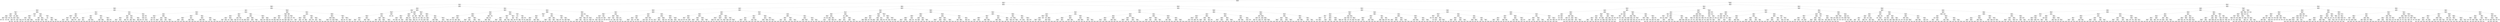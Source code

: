 digraph Tree {
node [shape=box] ;
0 [label="atemp <= 29.925\nmse = 32810.299\nsamples = 10886\nvalue = 191.574"] ;
1 [label="temp <= 12.71\nmse = 23690.752\nsamples = 7636\nvalue = 148.972"] ;
0 -> 1 [labeldistance=2.5, labelangle=45, headlabel="True"] ;
2 [label="temp <= 11.07\nmse = 10761.58\nsamples = 2157\nvalue = 87.703"] ;
1 -> 2 ;
3 [label="workingday <= 0.5\nmse = 8994.313\nsamples = 1591\nvalue = 77.229"] ;
2 -> 3 ;
4 [label="humidity <= 41.5\nmse = 3408.515\nsamples = 556\nvalue = 57.374"] ;
3 -> 4 ;
5 [label="atemp <= 7.955\nmse = 4128.501\nsamples = 83\nvalue = 108.072"] ;
4 -> 5 ;
6 [label="windspeed <= 27.001\nmse = 1411.619\nsamples = 21\nvalue = 73.0"] ;
5 -> 6 ;
7 [label="temp <= 6.15\nmse = 255.333\nsamples = 9\nvalue = 46.667"] ;
6 -> 7 ;
8 [label="humidity <= 37.5\nmse = 88.889\nsamples = 6\nvalue = 38.333"] ;
7 -> 8 ;
9 [label="atemp <= 5.682\nmse = 6.222\nsamples = 3\nvalue = 30.667"] ;
8 -> 9 ;
10 [label="mse = 0.0\nsamples = 1\nvalue = 34.0"] ;
9 -> 10 ;
11 [label="mse = 1.0\nsamples = 2\nvalue = 29.0"] ;
9 -> 11 ;
12 [label="windspeed <= 21.999\nmse = 54.0\nsamples = 3\nvalue = 46.0"] ;
8 -> 12 ;
13 [label="mse = 0.0\nsamples = 1\nvalue = 55.0"] ;
12 -> 13 ;
14 [label="mse = 20.25\nsamples = 2\nvalue = 41.5"] ;
12 -> 14 ;
15 [label="windspeed <= 20.502\nmse = 171.556\nsamples = 3\nvalue = 63.333"] ;
7 -> 15 ;
16 [label="mse = 0.0\nsamples = 1\nvalue = 80.0"] ;
15 -> 16 ;
17 [label="mse = 49.0\nsamples = 2\nvalue = 55.0"] ;
15 -> 17 ;
18 [label="atemp <= 3.41\nmse = 1368.688\nsamples = 12\nvalue = 92.75"] ;
6 -> 18 ;
19 [label="mse = 0.0\nsamples = 1\nvalue = 22.0"] ;
18 -> 19 ;
20 [label="humidity <= 38.0\nmse = 996.694\nsamples = 11\nvalue = 99.182"] ;
18 -> 20 ;
21 [label="windspeed <= 33.5\nmse = 47.188\nsamples = 4\nvalue = 78.75"] ;
20 -> 21 ;
22 [label="humidity <= 33.0\nmse = 20.667\nsamples = 3\nvalue = 82.0"] ;
21 -> 22 ;
23 [label="mse = 0.0\nsamples = 1\nvalue = 76.0"] ;
22 -> 23 ;
24 [label="mse = 4.0\nsamples = 2\nvalue = 85.0"] ;
22 -> 24 ;
25 [label="mse = 0.0\nsamples = 1\nvalue = 69.0"] ;
21 -> 25 ;
26 [label="windspeed <= 35.999\nmse = 1164.408\nsamples = 7\nvalue = 110.857"] ;
20 -> 26 ;
27 [label="windspeed <= 30.502\nmse = 1043.25\nsamples = 4\nvalue = 98.5"] ;
26 -> 27 ;
28 [label="mse = 0.0\nsamples = 1\nvalue = 138.0"] ;
27 -> 28 ;
29 [label="mse = 697.556\nsamples = 3\nvalue = 85.333"] ;
27 -> 29 ;
30 [label="temp <= 7.38\nmse = 850.889\nsamples = 3\nvalue = 127.333"] ;
26 -> 30 ;
31 [label="mse = 56.25\nsamples = 2\nvalue = 147.5"] ;
30 -> 31 ;
32 [label="mse = 0.0\nsamples = 1\nvalue = 87.0"] ;
30 -> 32 ;
33 [label="humidity <= 39.0\nmse = 4490.982\nsamples = 62\nvalue = 119.952"] ;
5 -> 33 ;
34 [label="atemp <= 14.015\nmse = 3528.89\nsamples = 37\nvalue = 134.595"] ;
33 -> 34 ;
35 [label="windspeed <= 9.001\nmse = 2908.873\nsamples = 35\nvalue = 128.429"] ;
34 -> 35 ;
36 [label="atemp <= 9.847\nmse = 224.222\nsamples = 3\nvalue = 74.333"] ;
35 -> 36 ;
37 [label="mse = 0.0\nsamples = 1\nvalue = 95.0"] ;
36 -> 37 ;
38 [label="mse = 16.0\nsamples = 2\nvalue = 64.0"] ;
36 -> 38 ;
39 [label="atemp <= 8.713\nmse = 2860.5\nsamples = 32\nvalue = 133.5"] ;
35 -> 39 ;
40 [label="windspeed <= 30.502\nmse = 928.222\nsamples = 6\nvalue = 101.667"] ;
39 -> 40 ;
41 [label="mse = 216.188\nsamples = 4\nvalue = 87.75"] ;
40 -> 41 ;
42 [label="mse = 1190.25\nsamples = 2\nvalue = 129.5"] ;
40 -> 42 ;
43 [label="holiday <= 0.5\nmse = 3018.592\nsamples = 26\nvalue = 140.846"] ;
39 -> 43 ;
44 [label="mse = 2597.682\nsamples = 18\nvalue = 154.611"] ;
43 -> 44 ;
45 [label="mse = 2580.109\nsamples = 8\nvalue = 109.875"] ;
43 -> 45 ;
46 [label="mse = 2070.25\nsamples = 2\nvalue = 242.5"] ;
34 -> 46 ;
47 [label="temp <= 10.25\nmse = 5127.882\nsamples = 25\nvalue = 98.28"] ;
33 -> 47 ;
48 [label="windspeed <= 12.0\nmse = 5101.163\nsamples = 17\nvalue = 124.882"] ;
47 -> 48 ;
49 [label="windspeed <= 8.0\nmse = 786.5\nsamples = 4\nvalue = 63.0"] ;
48 -> 49 ;
50 [label="mse = 0.0\nsamples = 1\nvalue = 18.0"] ;
49 -> 50 ;
51 [label="season <= 2.5\nmse = 148.667\nsamples = 3\nvalue = 78.0"] ;
49 -> 51 ;
52 [label="mse = 6.25\nsamples = 2\nvalue = 69.5"] ;
51 -> 52 ;
53 [label="mse = 0.0\nsamples = 1\nvalue = 95.0"] ;
51 -> 53 ;
54 [label="atemp <= 10.227\nmse = 4887.917\nsamples = 13\nvalue = 143.923"] ;
48 -> 54 ;
55 [label="windspeed <= 16.499\nmse = 630.222\nsamples = 3\nvalue = 213.333"] ;
54 -> 55 ;
56 [label="mse = 0.0\nsamples = 1\nvalue = 178.0"] ;
55 -> 56 ;
57 [label="mse = 9.0\nsamples = 2\nvalue = 231.0"] ;
55 -> 57 ;
58 [label="windspeed <= 23.001\nmse = 4286.29\nsamples = 10\nvalue = 123.1"] ;
54 -> 58 ;
59 [label="mse = 3011.333\nsamples = 9\nvalue = 136.333"] ;
58 -> 59 ;
60 [label="mse = 0.0\nsamples = 1\nvalue = 4.0"] ;
58 -> 60 ;
61 [label="atemp <= 11.742\nmse = 485.188\nsamples = 8\nvalue = 41.75"] ;
47 -> 61 ;
62 [label="mse = 1.0\nsamples = 2\nvalue = 15.0"] ;
61 -> 62 ;
63 [label="windspeed <= 14.0\nmse = 328.556\nsamples = 6\nvalue = 50.667"] ;
61 -> 63 ;
64 [label="windspeed <= 6.499\nmse = 544.222\nsamples = 3\nvalue = 53.333"] ;
63 -> 64 ;
65 [label="mse = 0.0\nsamples = 1\nvalue = 51.0"] ;
64 -> 65 ;
66 [label="mse = 812.25\nsamples = 2\nvalue = 54.5"] ;
64 -> 66 ;
67 [label="windspeed <= 16.0\nmse = 98.667\nsamples = 3\nvalue = 48.0"] ;
63 -> 67 ;
68 [label="mse = 0.0\nsamples = 1\nvalue = 40.0"] ;
67 -> 68 ;
69 [label="mse = 100.0\nsamples = 2\nvalue = 52.0"] ;
67 -> 69 ;
70 [label="temp <= 10.25\nmse = 2752.004\nsamples = 473\nvalue = 48.478"] ;
4 -> 70 ;
71 [label="humidity <= 48.5\nmse = 1876.727\nsamples = 348\nvalue = 41.52"] ;
70 -> 71 ;
72 [label="temp <= 7.79\nmse = 2382.476\nsamples = 75\nvalue = 55.24"] ;
71 -> 72 ;
73 [label="atemp <= 10.985\nmse = 1324.208\nsamples = 50\nvalue = 42.46"] ;
72 -> 73 ;
74 [label="humidity <= 46.5\nmse = 1114.857\nsamples = 49\nvalue = 40.286"] ;
73 -> 74 ;
75 [label="humidity <= 42.5\nmse = 857.546\nsamples = 31\nvalue = 31.742"] ;
74 -> 75 ;
76 [label="mse = 1715.76\nsamples = 5\nvalue = 61.8"] ;
75 -> 76 ;
77 [label="mse = 485.345\nsamples = 26\nvalue = 25.962"] ;
75 -> 77 ;
78 [label="atemp <= 7.197\nmse = 1215.778\nsamples = 18\nvalue = 55.0"] ;
74 -> 78 ;
79 [label="mse = 498.694\nsamples = 7\nvalue = 35.143"] ;
78 -> 79 ;
80 [label="mse = 1261.504\nsamples = 11\nvalue = 67.636"] ;
78 -> 80 ;
81 [label="mse = 0.0\nsamples = 1\nvalue = 149.0"] ;
73 -> 81 ;
82 [label="atemp <= 13.638\nmse = 3519.04\nsamples = 25\nvalue = 80.8"] ;
72 -> 82 ;
83 [label="windspeed <= 24.003\nmse = 3109.493\nsamples = 24\nvalue = 76.083"] ;
82 -> 83 ;
84 [label="humidity <= 47.5\nmse = 2806.845\nsamples = 22\nvalue = 69.864"] ;
83 -> 84 ;
85 [label="mse = 2603.988\nsamples = 20\nvalue = 64.25"] ;
84 -> 85 ;
86 [label="mse = 1369.0\nsamples = 2\nvalue = 126.0"] ;
84 -> 86 ;
87 [label="mse = 1332.25\nsamples = 2\nvalue = 144.5"] ;
83 -> 87 ;
88 [label="mse = 0.0\nsamples = 1\nvalue = 194.0"] ;
82 -> 88 ;
89 [label="windspeed <= 6.502\nmse = 1671.865\nsamples = 273\nvalue = 37.751"] ;
71 -> 89 ;
90 [label="season <= 2.5\nmse = 691.493\nsamples = 75\nvalue = 25.4"] ;
89 -> 90 ;
91 [label="humidity <= 86.5\nmse = 559.457\nsamples = 52\nvalue = 20.75"] ;
90 -> 91 ;
92 [label="weather <= 2.5\nmse = 177.071\nsamples = 41\nvalue = 14.951"] ;
91 -> 92 ;
93 [label="mse = 140.398\nsamples = 40\nvalue = 13.95"] ;
92 -> 93 ;
94 [label="mse = 0.0\nsamples = 1\nvalue = 55.0"] ;
92 -> 94 ;
95 [label="weather <= 2.5\nmse = 1392.231\nsamples = 11\nvalue = 42.364"] ;
91 -> 95 ;
96 [label="mse = 24.222\nsamples = 3\nvalue = 95.667"] ;
95 -> 96 ;
97 [label="mse = 440.234\nsamples = 8\nvalue = 22.375"] ;
95 -> 97 ;
98 [label="humidity <= 69.5\nmse = 830.601\nsamples = 23\nvalue = 35.913"] ;
90 -> 98 ;
99 [label="temp <= 7.79\nmse = 791.96\nsamples = 10\nvalue = 52.8"] ;
98 -> 99 ;
100 [label="mse = 662.889\nsamples = 3\nvalue = 37.667"] ;
99 -> 100 ;
101 [label="mse = 707.061\nsamples = 7\nvalue = 59.286"] ;
99 -> 101 ;
102 [label="atemp <= 12.122\nmse = 472.225\nsamples = 13\nvalue = 22.923"] ;
98 -> 102 ;
103 [label="mse = 0.0\nsamples = 1\nvalue = 69.0"] ;
102 -> 103 ;
104 [label="mse = 319.91\nsamples = 12\nvalue = 19.083"] ;
102 -> 104 ;
105 [label="holiday <= 0.5\nmse = 1963.548\nsamples = 198\nvalue = 42.429"] ;
89 -> 105 ;
106 [label="temp <= 7.79\nmse = 1815.753\nsamples = 181\nvalue = 40.122"] ;
105 -> 106 ;
107 [label="humidity <= 53.5\nmse = 773.106\nsamples = 49\nvalue = 25.531"] ;
106 -> 107 ;
108 [label="mse = 445.285\nsamples = 19\nvalue = 17.368"] ;
107 -> 108 ;
109 [label="mse = 911.81\nsamples = 30\nvalue = 30.7"] ;
107 -> 109 ;
110 [label="windspeed <= 8.0\nmse = 2094.43\nsamples = 132\nvalue = 45.538"] ;
106 -> 110 ;
111 [label="mse = 3832.21\nsamples = 20\nvalue = 69.3"] ;
110 -> 111 ;
112 [label="mse = 1665.279\nsamples = 112\nvalue = 41.295"] ;
110 -> 112 ;
113 [label="windspeed <= 20.502\nmse = 2876.706\nsamples = 17\nvalue = 67.0"] ;
105 -> 113 ;
114 [label="humidity <= 69.5\nmse = 2131.859\nsamples = 16\nvalue = 59.625"] ;
113 -> 114 ;
115 [label="mse = 2074.576\nsamples = 12\nvalue = 73.083"] ;
114 -> 115 ;
116 [label="mse = 130.188\nsamples = 4\nvalue = 19.25"] ;
114 -> 116 ;
117 [label="mse = 0.0\nsamples = 1\nvalue = 185.0"] ;
113 -> 117 ;
118 [label="holiday <= 0.5\nmse = 4678.801\nsamples = 125\nvalue = 67.848"] ;
70 -> 118 ;
119 [label="windspeed <= 12.0\nmse = 4390.73\nsamples = 118\nvalue = 63.331"] ;
118 -> 119 ;
120 [label="humidity <= 84.0\nmse = 2910.141\nsamples = 70\nvalue = 52.129"] ;
119 -> 120 ;
121 [label="humidity <= 72.5\nmse = 3389.685\nsamples = 54\nvalue = 57.981"] ;
120 -> 121 ;
122 [label="humidity <= 54.0\nmse = 1861.098\nsamples = 33\nvalue = 44.485"] ;
121 -> 122 ;
123 [label="mse = 726.889\nsamples = 3\nvalue = 101.333"] ;
122 -> 123 ;
124 [label="mse = 1619.027\nsamples = 30\nvalue = 38.8"] ;
122 -> 124 ;
125 [label="atemp <= 13.258\nmse = 5055.678\nsamples = 21\nvalue = 79.19"] ;
121 -> 125 ;
126 [label="mse = 0.0\nsamples = 1\nvalue = 221.0"] ;
125 -> 126 ;
127 [label="mse = 4252.69\nsamples = 20\nvalue = 72.1"] ;
125 -> 127 ;
128 [label="weather <= 2.5\nmse = 785.859\nsamples = 16\nvalue = 32.375"] ;
120 -> 128 ;
129 [label="atemp <= 13.258\nmse = 676.96\nsamples = 15\nvalue = 29.2"] ;
128 -> 129 ;
130 [label="mse = 0.0\nsamples = 1\nvalue = 7.0"] ;
129 -> 130 ;
131 [label="mse = 687.597\nsamples = 14\nvalue = 30.786"] ;
129 -> 131 ;
132 [label="mse = 0.0\nsamples = 1\nvalue = 80.0"] ;
128 -> 132 ;
133 [label="weather <= 1.5\nmse = 6100.056\nsamples = 48\nvalue = 79.667"] ;
119 -> 133 ;
134 [label="season <= 2.5\nmse = 3121.849\nsamples = 30\nvalue = 57.867"] ;
133 -> 134 ;
135 [label="humidity <= 81.5\nmse = 652.076\nsamples = 12\nvalue = 33.417"] ;
134 -> 135 ;
136 [label="mse = 642.84\nsamples = 10\nvalue = 28.6"] ;
135 -> 136 ;
137 [label="mse = 2.25\nsamples = 2\nvalue = 57.5"] ;
135 -> 137 ;
138 [label="windspeed <= 16.0\nmse = 4104.139\nsamples = 18\nvalue = 74.167"] ;
134 -> 138 ;
139 [label="mse = 4267.49\nsamples = 10\nvalue = 96.9"] ;
138 -> 139 ;
140 [label="mse = 2446.438\nsamples = 8\nvalue = 45.75"] ;
138 -> 140 ;
141 [label="weather <= 2.5\nmse = 8951.556\nsamples = 18\nvalue = 116.0"] ;
133 -> 141 ;
142 [label="humidity <= 75.5\nmse = 8620.859\nsamples = 16\nvalue = 128.625"] ;
141 -> 142 ;
143 [label="mse = 7933.751\nsamples = 13\nvalue = 106.692"] ;
142 -> 143 ;
144 [label="mse = 480.889\nsamples = 3\nvalue = 223.667"] ;
142 -> 144 ;
145 [label="mse = 121.0\nsamples = 2\nvalue = 15.0"] ;
141 -> 145 ;
146 [label="humidity <= 58.0\nmse = 3391.714\nsamples = 7\nvalue = 144.0"] ;
118 -> 146 ;
147 [label="humidity <= 54.0\nmse = 318.0\nsamples = 5\nvalue = 178.0"] ;
146 -> 147 ;
148 [label="atemp <= 10.985\nmse = 36.25\nsamples = 4\nvalue = 186.5"] ;
147 -> 148 ;
149 [label="mse = 0.0\nsamples = 1\nvalue = 192.0"] ;
148 -> 149 ;
150 [label="windspeed <= 23.001\nmse = 34.889\nsamples = 3\nvalue = 184.667"] ;
148 -> 150 ;
151 [label="mse = 36.0\nsamples = 2\nvalue = 187.0"] ;
150 -> 151 ;
152 [label="mse = 0.0\nsamples = 1\nvalue = 180.0"] ;
150 -> 152 ;
153 [label="mse = 0.0\nsamples = 1\nvalue = 144.0"] ;
147 -> 153 ;
154 [label="mse = 961.0\nsamples = 2\nvalue = 59.0"] ;
146 -> 154 ;
155 [label="season <= 3.0\nmse = 11669.464\nsamples = 1035\nvalue = 87.895"] ;
3 -> 155 ;
156 [label="temp <= 9.43\nmse = 8151.388\nsamples = 844\nvalue = 80.178"] ;
155 -> 156 ;
157 [label="humidity <= 40.5\nmse = 7112.784\nsamples = 606\nvalue = 72.236"] ;
156 -> 157 ;
158 [label="temp <= 4.51\nmse = 4087.099\nsamples = 112\nvalue = 88.589"] ;
157 -> 158 ;
159 [label="windspeed <= 17.001\nmse = 507.633\nsamples = 7\nvalue = 14.286"] ;
158 -> 159 ;
160 [label="mse = 930.25\nsamples = 2\nvalue = 37.5"] ;
159 -> 160 ;
161 [label="temp <= 3.69\nmse = 36.8\nsamples = 5\nvalue = 5.0"] ;
159 -> 161 ;
162 [label="humidity <= 36.0\nmse = 1.0\nsamples = 4\nvalue = 2.0"] ;
161 -> 162 ;
163 [label="mse = 0.0\nsamples = 2\nvalue = 1.0"] ;
162 -> 163 ;
164 [label="mse = 0.0\nsamples = 2\nvalue = 3.0"] ;
162 -> 164 ;
165 [label="mse = 0.0\nsamples = 1\nvalue = 17.0"] ;
161 -> 165 ;
166 [label="windspeed <= 14.0\nmse = 3933.124\nsamples = 105\nvalue = 93.543"] ;
158 -> 166 ;
167 [label="weather <= 1.5\nmse = 4016.73\nsamples = 29\nvalue = 116.448"] ;
166 -> 167 ;
168 [label="windspeed <= 6.502\nmse = 1802.083\nsamples = 22\nvalue = 97.909"] ;
167 -> 168 ;
169 [label="mse = 522.89\nsamples = 10\nvalue = 75.1"] ;
168 -> 169 ;
170 [label="mse = 2073.243\nsamples = 12\nvalue = 116.917"] ;
168 -> 170 ;
171 [label="windspeed <= 10.0\nmse = 6501.918\nsamples = 7\nvalue = 174.714"] ;
167 -> 171 ;
172 [label="mse = 2382.0\nsamples = 3\nvalue = 220.0"] ;
171 -> 172 ;
173 [label="mse = 6900.188\nsamples = 4\nvalue = 140.75"] ;
171 -> 173 ;
174 [label="humidity <= 26.5\nmse = 3624.632\nsamples = 76\nvalue = 84.803"] ;
166 -> 174 ;
175 [label="humidity <= 25.5\nmse = 7638.0\nsamples = 3\nvalue = 173.0"] ;
174 -> 175 ;
176 [label="mse = 0.0\nsamples = 1\nvalue = 50.0"] ;
175 -> 176 ;
177 [label="mse = 110.25\nsamples = 2\nvalue = 234.5"] ;
175 -> 177 ;
178 [label="windspeed <= 29.001\nmse = 3126.886\nsamples = 73\nvalue = 81.178"] ;
174 -> 178 ;
179 [label="mse = 3037.966\nsamples = 57\nvalue = 87.561"] ;
178 -> 179 ;
180 [label="mse = 2781.371\nsamples = 16\nvalue = 58.438"] ;
178 -> 180 ;
181 [label="windspeed <= 12.0\nmse = 7724.391\nsamples = 494\nvalue = 68.528"] ;
157 -> 181 ;
182 [label="humidity <= 60.5\nmse = 9579.101\nsamples = 293\nvalue = 74.672"] ;
181 -> 182 ;
183 [label="humidity <= 58.5\nmse = 10990.048\nsamples = 132\nvalue = 87.432"] ;
182 -> 183 ;
184 [label="temp <= 8.61\nmse = 8342.415\nsamples = 103\nvalue = 75.796"] ;
183 -> 184 ;
185 [label="mse = 7268.146\nsamples = 82\nvalue = 66.11"] ;
184 -> 185 ;
186 [label="mse = 10740.236\nsamples = 21\nvalue = 113.619"] ;
184 -> 186 ;
187 [label="temp <= 6.15\nmse = 18204.942\nsamples = 29\nvalue = 128.759"] ;
183 -> 187 ;
188 [label="mse = 1617.0\nsamples = 6\nvalue = 42.0"] ;
187 -> 188 ;
189 [label="mse = 20056.412\nsamples = 23\nvalue = 151.391"] ;
187 -> 189 ;
190 [label="temp <= 8.61\nmse = 8179.384\nsamples = 161\nvalue = 64.211"] ;
182 -> 190 ;
191 [label="humidity <= 71.0\nmse = 10467.723\nsamples = 109\nvalue = 75.321"] ;
190 -> 191 ;
192 [label="mse = 2897.755\nsamples = 37\nvalue = 37.405"] ;
191 -> 192 ;
193 [label="mse = 13239.434\nsamples = 72\nvalue = 94.806"] ;
191 -> 193 ;
194 [label="humidity <= 90.0\nmse = 2581.609\nsamples = 52\nvalue = 40.923"] ;
190 -> 194 ;
195 [label="mse = 3169.682\nsamples = 36\nvalue = 52.389"] ;
194 -> 195 ;
196 [label="mse = 297.109\nsamples = 16\nvalue = 15.125"] ;
194 -> 196 ;
197 [label="weather <= 1.5\nmse = 4885.518\nsamples = 201\nvalue = 59.572"] ;
181 -> 197 ;
198 [label="humidity <= 46.5\nmse = 5576.418\nsamples = 153\nvalue = 64.451"] ;
197 -> 198 ;
199 [label="humidity <= 45.0\nmse = 1391.527\nsamples = 36\nvalue = 43.028"] ;
198 -> 199 ;
200 [label="mse = 1533.139\nsamples = 30\nvalue = 47.167"] ;
199 -> 200 ;
201 [label="mse = 169.556\nsamples = 6\nvalue = 22.333"] ;
199 -> 201 ;
202 [label="atemp <= 9.47\nmse = 6679.408\nsamples = 117\nvalue = 71.043"] ;
198 -> 202 ;
203 [label="mse = 4612.467\nsamples = 88\nvalue = 64.398"] ;
202 -> 203 ;
204 [label="mse = 12410.923\nsamples = 29\nvalue = 91.207"] ;
202 -> 204 ;
205 [label="atemp <= 6.44\nmse = 2365.562\nsamples = 48\nvalue = 44.021"] ;
197 -> 205 ;
206 [label="windspeed <= 16.0\nmse = 2525.21\nsamples = 9\nvalue = 75.889"] ;
205 -> 206 ;
207 [label="mse = 1521.0\nsamples = 2\nvalue = 45.0"] ;
206 -> 207 ;
208 [label="mse = 2461.633\nsamples = 7\nvalue = 84.714"] ;
206 -> 208 ;
209 [label="atemp <= 10.227\nmse = 2040.274\nsamples = 39\nvalue = 36.667"] ;
205 -> 209 ;
210 [label="mse = 1756.062\nsamples = 30\nvalue = 30.733"] ;
209 -> 210 ;
211 [label="mse = 2479.136\nsamples = 9\nvalue = 56.444"] ;
209 -> 211 ;
212 [label="atemp <= 11.742\nmse = 10226.399\nsamples = 238\nvalue = 100.399"] ;
156 -> 212 ;
213 [label="humidity <= 72.5\nmse = 13644.51\nsamples = 76\nvalue = 125.737"] ;
212 -> 213 ;
214 [label="weather <= 1.5\nmse = 13980.248\nsamples = 67\nvalue = 138.075"] ;
213 -> 214 ;
215 [label="humidity <= 31.0\nmse = 10773.994\nsamples = 60\nvalue = 126.85"] ;
214 -> 215 ;
216 [label="atemp <= 10.985\nmse = 3200.4\nsamples = 5\nvalue = 49.0"] ;
215 -> 216 ;
217 [label="mse = 355.5\nsamples = 4\nvalue = 22.0"] ;
216 -> 217 ;
218 [label="mse = 0.0\nsamples = 1\nvalue = 157.0"] ;
216 -> 218 ;
219 [label="humidity <= 32.5\nmse = 10861.449\nsamples = 55\nvalue = 133.927"] ;
215 -> 219 ;
220 [label="mse = 0.0\nsamples = 1\nvalue = 355.0"] ;
219 -> 220 ;
221 [label="mse = 10140.769\nsamples = 54\nvalue = 129.833"] ;
219 -> 221 ;
222 [label="windspeed <= 17.5\nmse = 31125.918\nsamples = 7\nvalue = 234.286"] ;
214 -> 222 ;
223 [label="mse = 0.0\nsamples = 1\nvalue = 508.0"] ;
222 -> 223 ;
224 [label="windspeed <= 25.001\nmse = 21745.889\nsamples = 6\nvalue = 188.667"] ;
222 -> 224 ;
225 [label="mse = 21857.5\nsamples = 4\nvalue = 248.0"] ;
224 -> 225 ;
226 [label="mse = 400.0\nsamples = 2\nvalue = 70.0"] ;
224 -> 226 ;
227 [label="windspeed <= 16.0\nmse = 1575.877\nsamples = 9\nvalue = 33.889"] ;
213 -> 227 ;
228 [label="season <= 1.5\nmse = 1647.889\nsamples = 6\nvalue = 49.333"] ;
227 -> 228 ;
229 [label="weather <= 2.5\nmse = 1794.5\nsamples = 4\nvalue = 64.0"] ;
228 -> 229 ;
230 [label="mse = 514.889\nsamples = 3\nvalue = 42.333"] ;
229 -> 230 ;
231 [label="mse = 0.0\nsamples = 1\nvalue = 129.0"] ;
229 -> 231 ;
232 [label="mse = 64.0\nsamples = 2\nvalue = 20.0"] ;
228 -> 232 ;
233 [label="weather <= 1.5\nmse = 0.667\nsamples = 3\nvalue = 3.0"] ;
227 -> 233 ;
234 [label="mse = 0.0\nsamples = 1\nvalue = 2.0"] ;
233 -> 234 ;
235 [label="mse = 0.25\nsamples = 2\nvalue = 3.5"] ;
233 -> 235 ;
236 [label="weather <= 1.5\nmse = 8180.361\nsamples = 162\nvalue = 88.512"] ;
212 -> 236 ;
237 [label="humidity <= 46.0\nmse = 5704.774\nsamples = 93\nvalue = 67.312"] ;
236 -> 237 ;
238 [label="humidity <= 36.5\nmse = 2011.415\nsamples = 24\nvalue = 108.208"] ;
237 -> 238 ;
239 [label="humidity <= 22.5\nmse = 1575.207\nsamples = 13\nvalue = 93.154"] ;
238 -> 239 ;
240 [label="mse = 3844.0\nsamples = 2\nvalue = 140.0"] ;
239 -> 240 ;
241 [label="mse = 691.14\nsamples = 11\nvalue = 84.636"] ;
239 -> 241 ;
242 [label="atemp <= 14.015\nmse = 1942.545\nsamples = 11\nvalue = 126.0"] ;
238 -> 242 ;
243 [label="mse = 1342.05\nsamples = 10\nvalue = 134.5"] ;
242 -> 243 ;
244 [label="mse = 0.0\nsamples = 1\nvalue = 41.0"] ;
242 -> 244 ;
245 [label="windspeed <= 10.0\nmse = 6205.326\nsamples = 69\nvalue = 53.087"] ;
237 -> 245 ;
246 [label="humidity <= 67.5\nmse = 5658.735\nsamples = 53\nvalue = 41.019"] ;
245 -> 246 ;
247 [label="mse = 1473.685\nsamples = 35\nvalue = 27.171"] ;
246 -> 247 ;
248 [label="mse = 12698.497\nsamples = 18\nvalue = 67.944"] ;
246 -> 248 ;
249 [label="humidity <= 78.0\nmse = 5935.434\nsamples = 16\nvalue = 93.062"] ;
245 -> 249 ;
250 [label="mse = 5821.122\nsamples = 14\nvalue = 103.857"] ;
249 -> 250 ;
251 [label="mse = 210.25\nsamples = 2\nvalue = 17.5"] ;
249 -> 251 ;
252 [label="windspeed <= 6.502\nmse = 10094.717\nsamples = 69\nvalue = 117.087"] ;
236 -> 252 ;
253 [label="humidity <= 96.5\nmse = 20623.96\nsamples = 20\nvalue = 160.8"] ;
252 -> 253 ;
254 [label="atemp <= 14.773\nmse = 14202.608\nsamples = 18\nvalue = 134.056"] ;
253 -> 254 ;
255 [label="mse = 14778.698\nsamples = 13\nvalue = 166.385"] ;
254 -> 255 ;
256 [label="mse = 2922.0\nsamples = 5\nvalue = 50.0"] ;
254 -> 256 ;
257 [label="mse = 14042.25\nsamples = 2\nvalue = 401.5"] ;
253 -> 257 ;
258 [label="humidity <= 96.5\nmse = 4698.797\nsamples = 49\nvalue = 99.245"] ;
252 -> 258 ;
259 [label="atemp <= 13.258\nmse = 4504.658\nsamples = 47\nvalue = 103.255"] ;
258 -> 259 ;
260 [label="mse = 4644.432\nsamples = 36\nvalue = 110.889"] ;
259 -> 260 ;
261 [label="mse = 3232.38\nsamples = 11\nvalue = 78.273"] ;
259 -> 261 ;
262 [label="mse = 1.0\nsamples = 2\nvalue = 5.0"] ;
258 -> 262 ;
263 [label="windspeed <= 6.502\nmse = 25789.346\nsamples = 191\nvalue = 121.995"] ;
155 -> 263 ;
264 [label="humidity <= 86.5\nmse = 15006.021\nsamples = 65\nvalue = 71.385"] ;
263 -> 264 ;
265 [label="windspeed <= 3.002\nmse = 10612.548\nsamples = 61\nvalue = 56.328"] ;
264 -> 265 ;
266 [label="humidity <= 80.5\nmse = 4447.946\nsamples = 37\nvalue = 35.0"] ;
265 -> 266 ;
267 [label="humidity <= 62.5\nmse = 885.704\nsamples = 33\nvalue = 22.515"] ;
266 -> 267 ;
268 [label="mse = 3364.0\nsamples = 2\nvalue = 62.0"] ;
267 -> 268 ;
269 [label="atemp <= 12.5\nmse = 618.741\nsamples = 31\nvalue = 19.968"] ;
267 -> 269 ;
270 [label="mse = 63.188\nsamples = 4\nvalue = 7.25"] ;
269 -> 270 ;
271 [label="mse = 673.534\nsamples = 27\nvalue = 21.852"] ;
269 -> 271 ;
272 [label="humidity <= 83.5\nmse = 21941.5\nsamples = 4\nvalue = 138.0"] ;
266 -> 272 ;
273 [label="atemp <= 14.773\nmse = 23066.889\nsamples = 3\nvalue = 177.333"] ;
272 -> 273 ;
274 [label="mse = 0.0\nsamples = 1\nvalue = 385.0"] ;
273 -> 274 ;
275 [label="mse = 2256.25\nsamples = 2\nvalue = 73.5"] ;
273 -> 275 ;
276 [label="mse = 0.0\nsamples = 1\nvalue = 20.0"] ;
272 -> 276 ;
277 [label="humidity <= 69.5\nmse = 18333.915\nsamples = 24\nvalue = 89.208"] ;
265 -> 277 ;
278 [label="temp <= 8.61\nmse = 35590.765\nsamples = 9\nvalue = 119.111"] ;
277 -> 278 ;
279 [label="mse = 94864.0\nsamples = 2\nvalue = 328.0"] ;
278 -> 279 ;
280 [label="atemp <= 13.638\nmse = 2626.531\nsamples = 7\nvalue = 59.429"] ;
278 -> 280 ;
281 [label="mse = 659.44\nsamples = 5\nvalue = 30.6"] ;
280 -> 281 ;
282 [label="mse = 272.25\nsamples = 2\nvalue = 131.5"] ;
280 -> 282 ;
283 [label="humidity <= 80.5\nmse = 7121.396\nsamples = 15\nvalue = 71.267"] ;
277 -> 283 ;
284 [label="humidity <= 77.5\nmse = 4909.444\nsamples = 13\nvalue = 61.692"] ;
283 -> 284 ;
285 [label="mse = 5990.667\nsamples = 9\nvalue = 78.0"] ;
284 -> 285 ;
286 [label="mse = 532.0\nsamples = 4\nvalue = 25.0"] ;
284 -> 286 ;
287 [label="mse = 17030.25\nsamples = 2\nvalue = 133.5"] ;
283 -> 287 ;
288 [label="temp <= 9.43\nmse = 25826.0\nsamples = 4\nvalue = 301.0"] ;
264 -> 288 ;
289 [label="mse = 0.0\nsamples = 1\nvalue = 205.0"] ;
288 -> 289 ;
290 [label="atemp <= 14.773\nmse = 30338.667\nsamples = 3\nvalue = 333.0"] ;
288 -> 290 ;
291 [label="mse = 0.0\nsamples = 1\nvalue = 445.0"] ;
290 -> 291 ;
292 [label="mse = 36100.0\nsamples = 2\nvalue = 277.0"] ;
290 -> 292 ;
293 [label="humidity <= 58.0\nmse = 29349.172\nsamples = 126\nvalue = 148.103"] ;
263 -> 293 ;
294 [label="temp <= 9.43\nmse = 19949.208\nsamples = 44\nvalue = 115.295"] ;
293 -> 294 ;
295 [label="humidity <= 53.0\nmse = 43782.076\nsamples = 12\nvalue = 194.417"] ;
294 -> 295 ;
296 [label="windspeed <= 12.0\nmse = 51799.889\nsamples = 6\nvalue = 277.667"] ;
295 -> 296 ;
297 [label="windspeed <= 10.0\nmse = 9160.667\nsamples = 3\nvalue = 81.0"] ;
296 -> 297 ;
298 [label="mse = 0.0\nsamples = 1\nvalue = 22.0"] ;
297 -> 298 ;
299 [label="mse = 11130.25\nsamples = 2\nvalue = 110.5"] ;
297 -> 299 ;
300 [label="humidity <= 47.5\nmse = 17083.556\nsamples = 3\nvalue = 474.333"] ;
296 -> 300 ;
301 [label="mse = 0.0\nsamples = 1\nvalue = 375.0"] ;
300 -> 301 ;
302 [label="mse = 18225.0\nsamples = 2\nvalue = 524.0"] ;
300 -> 302 ;
303 [label="windspeed <= 16.0\nmse = 21903.139\nsamples = 6\nvalue = 111.167"] ;
295 -> 303 ;
304 [label="mse = 0.0\nsamples = 1\nvalue = 2.0"] ;
303 -> 304 ;
305 [label="windspeed <= 19.5\nmse = 23423.6\nsamples = 5\nvalue = 133.0"] ;
303 -> 305 ;
306 [label="mse = 31921.556\nsamples = 3\nvalue = 177.333"] ;
305 -> 306 ;
307 [label="mse = 3306.25\nsamples = 2\nvalue = 66.5"] ;
305 -> 307 ;
308 [label="windspeed <= 14.0\nmse = 7783.984\nsamples = 32\nvalue = 85.625"] ;
294 -> 308 ;
309 [label="weather <= 1.5\nmse = 8480.444\nsamples = 9\nvalue = 134.667"] ;
308 -> 309 ;
310 [label="windspeed <= 12.0\nmse = 6070.776\nsamples = 7\nvalue = 167.286"] ;
309 -> 310 ;
311 [label="mse = 5931.188\nsamples = 4\nvalue = 134.25"] ;
310 -> 311 ;
312 [label="mse = 2861.556\nsamples = 3\nvalue = 211.333"] ;
310 -> 312 ;
313 [label="mse = 156.25\nsamples = 2\nvalue = 20.5"] ;
309 -> 313 ;
314 [label="windspeed <= 19.5\nmse = 6202.072\nsamples = 23\nvalue = 66.435"] ;
308 -> 314 ;
315 [label="temp <= 10.25\nmse = 1808.188\nsamples = 16\nvalue = 39.75"] ;
314 -> 315 ;
316 [label="mse = 12.667\nsamples = 3\nvalue = 7.0"] ;
315 -> 316 ;
317 [label="mse = 1917.905\nsamples = 13\nvalue = 47.308"] ;
315 -> 317 ;
318 [label="weather <= 1.5\nmse = 10897.388\nsamples = 7\nvalue = 127.429"] ;
314 -> 318 ;
319 [label="mse = 5577.583\nsamples = 6\nvalue = 95.5"] ;
318 -> 319 ;
320 [label="mse = 0.0\nsamples = 1\nvalue = 319.0"] ;
318 -> 320 ;
321 [label="windspeed <= 19.5\nmse = 33505.597\nsamples = 82\nvalue = 165.707"] ;
293 -> 321 ;
322 [label="windspeed <= 10.0\nmse = 33781.326\nsamples = 72\nvalue = 177.25"] ;
321 -> 322 ;
323 [label="humidity <= 86.5\nmse = 23090.073\nsamples = 37\nvalue = 136.378"] ;
322 -> 323 ;
324 [label="atemp <= 11.742\nmse = 15499.303\nsamples = 35\nvalue = 124.2"] ;
323 -> 324 ;
325 [label="mse = 18223.91\nsamples = 12\nvalue = 163.583"] ;
324 -> 325 ;
326 [label="mse = 12846.314\nsamples = 23\nvalue = 103.652"] ;
324 -> 326 ;
327 [label="mse = 107912.25\nsamples = 2\nvalue = 349.5"] ;
323 -> 327 ;
328 [label="humidity <= 62.0\nmse = 41450.705\nsamples = 35\nvalue = 220.457"] ;
322 -> 328 ;
329 [label="atemp <= 11.742\nmse = 41160.899\nsamples = 13\nvalue = 292.154"] ;
328 -> 329 ;
330 [label="mse = 32838.0\nsamples = 3\nvalue = 436.0"] ;
329 -> 330 ;
331 [label="mse = 35588.0\nsamples = 10\nvalue = 249.0"] ;
329 -> 331 ;
332 [label="windspeed <= 12.0\nmse = 36789.537\nsamples = 22\nvalue = 178.091"] ;
328 -> 332 ;
333 [label="mse = 57645.918\nsamples = 7\nvalue = 302.714"] ;
332 -> 333 ;
334 [label="mse = 16426.462\nsamples = 15\nvalue = 119.933"] ;
332 -> 334 ;
335 [label="windspeed <= 21.001\nmse = 23654.24\nsamples = 10\nvalue = 82.6"] ;
321 -> 335 ;
336 [label="humidity <= 73.5\nmse = 70.188\nsamples = 4\nvalue = 8.75"] ;
335 -> 336 ;
337 [label="temp <= 10.25\nmse = 26.889\nsamples = 3\nvalue = 4.667"] ;
336 -> 337 ;
338 [label="mse = 30.25\nsamples = 2\nvalue = 6.5"] ;
337 -> 338 ;
339 [label="mse = 0.0\nsamples = 1\nvalue = 1.0"] ;
337 -> 339 ;
340 [label="mse = 0.0\nsamples = 1\nvalue = 21.0"] ;
336 -> 340 ;
341 [label="windspeed <= 23.001\nmse = 33317.139\nsamples = 6\nvalue = 131.833"] ;
335 -> 341 ;
342 [label="mse = 0.0\nsamples = 1\nvalue = 477.0"] ;
341 -> 342 ;
343 [label="windspeed <= 25.001\nmse = 11386.96\nsamples = 5\nvalue = 62.8"] ;
341 -> 343 ;
344 [label="mse = 18090.25\nsamples = 2\nvalue = 141.5"] ;
343 -> 344 ;
345 [label="mse = 36.222\nsamples = 3\nvalue = 10.333"] ;
343 -> 345 ;
346 [label="humidity <= 59.0\nmse = 14554.074\nsamples = 566\nvalue = 117.145"] ;
2 -> 346 ;
347 [label="season <= 1.5\nmse = 15585.458\nsamples = 289\nvalue = 142.554"] ;
346 -> 347 ;
348 [label="weather <= 2.5\nmse = 8084.834\nsamples = 153\nvalue = 113.098"] ;
347 -> 348 ;
349 [label="windspeed <= 35.999\nmse = 7228.234\nsamples = 151\nvalue = 109.55"] ;
348 -> 349 ;
350 [label="humidity <= 34.5\nmse = 7195.198\nsamples = 148\nvalue = 111.392"] ;
349 -> 350 ;
351 [label="windspeed <= 21.001\nmse = 6826.234\nsamples = 25\nvalue = 139.92"] ;
350 -> 351 ;
352 [label="windspeed <= 10.0\nmse = 2685.49\nsamples = 14\nvalue = 115.286"] ;
351 -> 352 ;
353 [label="humidity <= 25.0\nmse = 2114.96\nsamples = 5\nvalue = 166.2"] ;
352 -> 353 ;
354 [label="mse = 0.25\nsamples = 2\nvalue = 211.5"] ;
353 -> 354 ;
355 [label="mse = 1244.667\nsamples = 3\nvalue = 136.0"] ;
353 -> 355 ;
356 [label="humidity <= 31.5\nmse = 762.222\nsamples = 9\nvalue = 87.0"] ;
352 -> 356 ;
357 [label="mse = 474.472\nsamples = 6\nvalue = 79.167"] ;
356 -> 357 ;
358 [label="mse = 969.556\nsamples = 3\nvalue = 102.667"] ;
356 -> 358 ;
359 [label="humidity <= 29.0\nmse = 10340.926\nsamples = 11\nvalue = 171.273"] ;
351 -> 359 ;
360 [label="windspeed <= 27.5\nmse = 1154.667\nsamples = 3\nvalue = 92.0"] ;
359 -> 360 ;
361 [label="mse = 4.0\nsamples = 2\nvalue = 116.0"] ;
360 -> 361 ;
362 [label="mse = 0.0\nsamples = 1\nvalue = 44.0"] ;
360 -> 362 ;
363 [label="windspeed <= 29.001\nmse = 10545.5\nsamples = 8\nvalue = 201.0"] ;
359 -> 363 ;
364 [label="mse = 8541.5\nsamples = 4\nvalue = 260.0"] ;
363 -> 364 ;
365 [label="mse = 5587.5\nsamples = 4\nvalue = 142.0"] ;
363 -> 365 ;
366 [label="temp <= 11.89\nmse = 7071.152\nsamples = 123\nvalue = 105.593"] ;
350 -> 366 ;
367 [label="atemp <= 15.153\nmse = 3850.037\nsamples = 39\nvalue = 86.59"] ;
366 -> 367 ;
368 [label="weather <= 1.5\nmse = 3759.321\nsamples = 36\nvalue = 92.111"] ;
367 -> 368 ;
369 [label="mse = 3164.249\nsamples = 30\nvalue = 86.533"] ;
368 -> 369 ;
370 [label="mse = 5801.333\nsamples = 6\nvalue = 120.0"] ;
368 -> 370 ;
371 [label="weather <= 1.5\nmse = 182.889\nsamples = 3\nvalue = 20.333"] ;
367 -> 371 ;
372 [label="mse = 49.0\nsamples = 2\nvalue = 29.0"] ;
371 -> 372 ;
373 [label="mse = 0.0\nsamples = 1\nvalue = 3.0"] ;
371 -> 373 ;
374 [label="windspeed <= 14.0\nmse = 8321.148\nsamples = 84\nvalue = 114.417"] ;
366 -> 374 ;
375 [label="humidity <= 50.5\nmse = 10032.074\nsamples = 29\nvalue = 135.828"] ;
374 -> 375 ;
376 [label="mse = 14015.49\nsamples = 14\nvalue = 176.286"] ;
375 -> 376 ;
377 [label="mse = 3360.596\nsamples = 15\nvalue = 98.067"] ;
375 -> 377 ;
378 [label="windspeed <= 27.001\nmse = 7049.857\nsamples = 55\nvalue = 103.127"] ;
374 -> 378 ;
379 [label="mse = 4950.255\nsamples = 43\nvalue = 93.023"] ;
378 -> 379 ;
380 [label="mse = 12896.722\nsamples = 12\nvalue = 139.333"] ;
378 -> 380 ;
381 [label="humidity <= 33.5\nmse = 430.889\nsamples = 3\nvalue = 18.667"] ;
349 -> 381 ;
382 [label="mse = 0.0\nsamples = 1\nvalue = 48.0"] ;
381 -> 382 ;
383 [label="mse = 1.0\nsamples = 2\nvalue = 4.0"] ;
381 -> 383 ;
384 [label="mse = 36.0\nsamples = 2\nvalue = 381.0"] ;
348 -> 384 ;
385 [label="humidity <= 50.5\nmse = 21949.478\nsamples = 136\nvalue = 175.691"] ;
347 -> 385 ;
386 [label="holiday <= 0.5\nmse = 24852.48\nsamples = 64\nvalue = 214.641"] ;
385 -> 386 ;
387 [label="humidity <= 37.5\nmse = 25260.688\nsamples = 58\nvalue = 226.603"] ;
386 -> 387 ;
388 [label="windspeed <= 10.0\nmse = 22207.89\nsamples = 10\nvalue = 288.9"] ;
387 -> 388 ;
389 [label="atemp <= 16.288\nmse = 2424.139\nsamples = 6\nvalue = 214.167"] ;
388 -> 389 ;
390 [label="mse = 132.25\nsamples = 2\nvalue = 151.5"] ;
389 -> 390 ;
391 [label="humidity <= 29.5\nmse = 624.75\nsamples = 4\nvalue = 245.5"] ;
389 -> 391 ;
392 [label="mse = 608.0\nsamples = 3\nvalue = 238.0"] ;
391 -> 392 ;
393 [label="mse = 0.0\nsamples = 1\nvalue = 268.0"] ;
391 -> 393 ;
394 [label="humidity <= 34.5\nmse = 30939.5\nsamples = 4\nvalue = 401.0"] ;
388 -> 394 ;
395 [label="mse = 0.0\nsamples = 1\nvalue = 668.0"] ;
394 -> 395 ;
396 [label="workingday <= 0.5\nmse = 9568.667\nsamples = 3\nvalue = 312.0"] ;
394 -> 396 ;
397 [label="mse = 0.0\nsamples = 1\nvalue = 185.0"] ;
396 -> 397 ;
398 [label="mse = 2256.25\nsamples = 2\nvalue = 375.5"] ;
396 -> 398 ;
399 [label="windspeed <= 25.001\nmse = 24919.734\nsamples = 48\nvalue = 213.625"] ;
387 -> 399 ;
400 [label="humidity <= 43.5\nmse = 25155.941\nsamples = 46\nvalue = 219.565"] ;
399 -> 400 ;
401 [label="windspeed <= 13.001\nmse = 4390.938\nsamples = 8\nvalue = 165.75"] ;
400 -> 401 ;
402 [label="mse = 453.25\nsamples = 4\nvalue = 220.5"] ;
401 -> 402 ;
403 [label="mse = 2333.5\nsamples = 4\nvalue = 111.0"] ;
401 -> 403 ;
404 [label="windspeed <= 18.0\nmse = 28789.463\nsamples = 38\nvalue = 230.895"] ;
400 -> 404 ;
405 [label="mse = 37420.839\nsamples = 23\nvalue = 255.826"] ;
404 -> 405 ;
406 [label="mse = 13140.222\nsamples = 15\nvalue = 192.667"] ;
404 -> 406 ;
407 [label="mse = 9.0\nsamples = 2\nvalue = 77.0"] ;
399 -> 407 ;
408 [label="humidity <= 43.5\nmse = 6150.333\nsamples = 6\nvalue = 99.0"] ;
386 -> 408 ;
409 [label="mse = 0.0\nsamples = 1\nvalue = 258.0"] ;
408 -> 409 ;
410 [label="humidity <= 47.0\nmse = 1312.96\nsamples = 5\nvalue = 67.2"] ;
408 -> 410 ;
411 [label="windspeed <= 19.5\nmse = 723.188\nsamples = 4\nvalue = 80.75"] ;
410 -> 411 ;
412 [label="windspeed <= 14.0\nmse = 427.556\nsamples = 3\nvalue = 92.333"] ;
411 -> 412 ;
413 [label="mse = 25.0\nsamples = 2\nvalue = 78.0"] ;
412 -> 413 ;
414 [label="mse = 0.0\nsamples = 1\nvalue = 121.0"] ;
412 -> 414 ;
415 [label="mse = 0.0\nsamples = 1\nvalue = 46.0"] ;
411 -> 415 ;
416 [label="mse = 0.0\nsamples = 1\nvalue = 13.0"] ;
410 -> 416 ;
417 [label="windspeed <= 6.502\nmse = 16821.87\nsamples = 72\nvalue = 141.069"] ;
385 -> 417 ;
418 [label="weather <= 1.5\nmse = 5949.76\nsamples = 5\nvalue = 272.2"] ;
417 -> 418 ;
419 [label="windspeed <= 3.002\nmse = 5082.75\nsamples = 4\nvalue = 250.5"] ;
418 -> 419 ;
420 [label="mse = 0.0\nsamples = 1\nvalue = 213.0"] ;
419 -> 420 ;
421 [label="humidity <= 54.0\nmse = 6152.0\nsamples = 3\nvalue = 263.0"] ;
419 -> 421 ;
422 [label="mse = 0.0\nsamples = 1\nvalue = 267.0"] ;
421 -> 422 ;
423 [label="mse = 9216.0\nsamples = 2\nvalue = 261.0"] ;
421 -> 423 ;
424 [label="mse = 0.0\nsamples = 1\nvalue = 359.0"] ;
418 -> 424 ;
425 [label="workingday <= 0.5\nmse = 16254.233\nsamples = 67\nvalue = 131.284"] ;
417 -> 425 ;
426 [label="windspeed <= 10.0\nmse = 2015.714\nsamples = 14\nvalue = 76.0"] ;
425 -> 426 ;
427 [label="mse = 0.0\nsamples = 1\nvalue = 149.0"] ;
426 -> 427 ;
428 [label="windspeed <= 21.001\nmse = 1729.314\nsamples = 13\nvalue = 70.385"] ;
426 -> 428 ;
429 [label="atemp <= 13.258\nmse = 1607.56\nsamples = 10\nvalue = 79.2"] ;
428 -> 429 ;
430 [label="mse = 0.0\nsamples = 1\nvalue = 142.0"] ;
429 -> 430 ;
431 [label="mse = 1299.284\nsamples = 9\nvalue = 72.222"] ;
429 -> 431 ;
432 [label="humidity <= 54.0\nmse = 1012.667\nsamples = 3\nvalue = 41.0"] ;
428 -> 432 ;
433 [label="mse = 0.0\nsamples = 1\nvalue = 31.0"] ;
432 -> 433 ;
434 [label="mse = 1444.0\nsamples = 2\nvalue = 46.0"] ;
432 -> 434 ;
435 [label="weather <= 1.5\nmse = 18994.78\nsamples = 53\nvalue = 145.887"] ;
425 -> 435 ;
436 [label="windspeed <= 14.0\nmse = 23014.036\nsamples = 27\nvalue = 182.963"] ;
435 -> 436 ;
437 [label="humidity <= 54.0\nmse = 12097.87\nsamples = 13\nvalue = 123.231"] ;
436 -> 437 ;
438 [label="mse = 14590.776\nsamples = 7\nvalue = 177.714"] ;
437 -> 438 ;
439 [label="mse = 1685.889\nsamples = 6\nvalue = 59.667"] ;
437 -> 439 ;
440 [label="humidity <= 54.0\nmse = 26760.959\nsamples = 14\nvalue = 238.429"] ;
436 -> 440 ;
441 [label="mse = 11602.25\nsamples = 10\nvalue = 196.5"] ;
440 -> 441 ;
442 [label="mse = 49275.188\nsamples = 4\nvalue = 343.25"] ;
440 -> 442 ;
443 [label="windspeed <= 21.001\nmse = 11911.006\nsamples = 26\nvalue = 107.385"] ;
435 -> 443 ;
444 [label="temp <= 11.89\nmse = 12494.936\nsamples = 22\nvalue = 122.864"] ;
443 -> 444 ;
445 [label="mse = 3171.806\nsamples = 6\nvalue = 65.833"] ;
444 -> 445 ;
446 [label="mse = 14314.062\nsamples = 16\nvalue = 144.25"] ;
444 -> 446 ;
447 [label="windspeed <= 23.001\nmse = 133.688\nsamples = 4\nvalue = 22.25"] ;
443 -> 447 ;
448 [label="mse = 131.556\nsamples = 3\nvalue = 25.667"] ;
447 -> 448 ;
449 [label="mse = 0.0\nsamples = 1\nvalue = 12.0"] ;
447 -> 449 ;
450 [label="season <= 3.0\nmse = 12101.683\nsamples = 277\nvalue = 90.635"] ;
346 -> 450 ;
451 [label="humidity <= 78.0\nmse = 11019.885\nsamples = 151\nvalue = 73.874"] ;
450 -> 451 ;
452 [label="season <= 1.5\nmse = 15025.657\nsamples = 92\nvalue = 95.924"] ;
451 -> 452 ;
453 [label="workingday <= 0.5\nmse = 16370.538\nsamples = 78\nvalue = 103.026"] ;
452 -> 453 ;
454 [label="windspeed <= 6.502\nmse = 11519.129\nsamples = 15\nvalue = 140.733"] ;
453 -> 454 ;
455 [label="humidity <= 72.5\nmse = 1644.222\nsamples = 3\nvalue = 257.667"] ;
454 -> 455 ;
456 [label="mse = 225.0\nsamples = 2\nvalue = 285.0"] ;
455 -> 456 ;
457 [label="mse = 0.0\nsamples = 1\nvalue = 203.0"] ;
455 -> 457 ;
458 [label="windspeed <= 10.0\nmse = 9714.917\nsamples = 12\nvalue = 111.5"] ;
454 -> 458 ;
459 [label="humidity <= 63.0\nmse = 971.76\nsamples = 5\nvalue = 43.8"] ;
458 -> 459 ;
460 [label="mse = 6.25\nsamples = 2\nvalue = 23.5"] ;
459 -> 460 ;
461 [label="mse = 1157.556\nsamples = 3\nvalue = 57.333"] ;
459 -> 461 ;
462 [label="weather <= 2.5\nmse = 10347.837\nsamples = 7\nvalue = 159.857"] ;
458 -> 462 ;
463 [label="mse = 9500.24\nsamples = 5\nvalue = 197.6"] ;
462 -> 463 ;
464 [label="mse = 2.25\nsamples = 2\nvalue = 65.5"] ;
462 -> 464 ;
465 [label="windspeed <= 3.002\nmse = 17106.49\nsamples = 63\nvalue = 94.048"] ;
453 -> 465 ;
466 [label="humidity <= 65.5\nmse = 5887.669\nsamples = 13\nvalue = 51.154"] ;
465 -> 466 ;
467 [label="atemp <= 16.288\nmse = 1356.188\nsamples = 4\nvalue = 24.25"] ;
466 -> 467 ;
468 [label="mse = 0.0\nsamples = 1\nvalue = 88.0"] ;
467 -> 468 ;
469 [label="mse = 2.0\nsamples = 3\nvalue = 3.0"] ;
467 -> 469 ;
470 [label="weather <= 1.5\nmse = 7436.988\nsamples = 9\nvalue = 63.111"] ;
466 -> 470 ;
471 [label="mse = 10350.688\nsamples = 4\nvalue = 95.25"] ;
470 -> 471 ;
472 [label="mse = 3618.64\nsamples = 5\nvalue = 37.4"] ;
470 -> 472 ;
473 [label="windspeed <= 23.001\nmse = 19420.64\nsamples = 50\nvalue = 105.2"] ;
465 -> 473 ;
474 [label="windspeed <= 19.5\nmse = 20476.14\nsamples = 46\nvalue = 111.348"] ;
473 -> 474 ;
475 [label="mse = 16313.619\nsamples = 42\nvalue = 102.0"] ;
474 -> 475 ;
476 [label="mse = 53631.25\nsamples = 4\nvalue = 209.5"] ;
474 -> 476 ;
477 [label="humidity <= 63.0\nmse = 1849.25\nsamples = 4\nvalue = 34.5"] ;
473 -> 477 ;
478 [label="mse = 0.0\nsamples = 1\nvalue = 108.0"] ;
477 -> 478 ;
479 [label="mse = 64.667\nsamples = 3\nvalue = 10.0"] ;
477 -> 479 ;
480 [label="windspeed <= 19.5\nmse = 5686.23\nsamples = 14\nvalue = 56.357"] ;
452 -> 480 ;
481 [label="windspeed <= 16.0\nmse = 960.899\nsamples = 13\nvalue = 37.154"] ;
480 -> 481 ;
482 [label="atemp <= 15.53\nmse = 728.354\nsamples = 12\nvalue = 32.25"] ;
481 -> 482 ;
483 [label="windspeed <= 14.0\nmse = 225.333\nsamples = 6\nvalue = 17.0"] ;
482 -> 483 ;
484 [label="mse = 248.0\nsamples = 3\nvalue = 25.0"] ;
483 -> 484 ;
485 [label="mse = 74.667\nsamples = 3\nvalue = 9.0"] ;
483 -> 485 ;
486 [label="workingday <= 0.5\nmse = 766.25\nsamples = 6\nvalue = 47.5"] ;
482 -> 486 ;
487 [label="mse = 242.5\nsamples = 4\nvalue = 33.0"] ;
486 -> 487 ;
488 [label="mse = 552.25\nsamples = 2\nvalue = 76.5"] ;
486 -> 488 ;
489 [label="mse = 0.0\nsamples = 1\nvalue = 96.0"] ;
481 -> 489 ;
490 [label="mse = 0.0\nsamples = 1\nvalue = 306.0"] ;
480 -> 490 ;
491 [label="atemp <= 16.288\nmse = 2833.301\nsamples = 59\nvalue = 39.492"] ;
451 -> 491 ;
492 [label="humidity <= 98.0\nmse = 1687.265\nsamples = 53\nvalue = 34.566"] ;
491 -> 492 ;
493 [label="windspeed <= 18.0\nmse = 1888.605\nsamples = 43\nvalue = 40.0"] ;
492 -> 493 ;
494 [label="workingday <= 0.5\nmse = 1968.97\nsamples = 37\nvalue = 34.946"] ;
493 -> 494 ;
495 [label="windspeed <= 16.0\nmse = 453.84\nsamples = 15\nvalue = 23.6"] ;
494 -> 495 ;
496 [label="mse = 328.515\nsamples = 14\nvalue = 20.357"] ;
495 -> 496 ;
497 [label="mse = 0.0\nsamples = 1\nvalue = 69.0"] ;
495 -> 497 ;
498 [label="atemp <= 14.773\nmse = 2854.399\nsamples = 22\nvalue = 42.682"] ;
494 -> 498 ;
499 [label="mse = 4069.598\nsamples = 13\nvalue = 55.308"] ;
498 -> 499 ;
500 [label="mse = 536.247\nsamples = 9\nvalue = 24.444"] ;
498 -> 500 ;
501 [label="season <= 1.5\nmse = 264.139\nsamples = 6\nvalue = 71.167"] ;
493 -> 501 ;
502 [label="weather <= 2.5\nmse = 20.222\nsamples = 3\nvalue = 86.667"] ;
501 -> 502 ;
503 [label="mse = 0.25\nsamples = 2\nvalue = 83.5"] ;
502 -> 503 ;
504 [label="mse = 0.0\nsamples = 1\nvalue = 93.0"] ;
502 -> 504 ;
505 [label="windspeed <= 21.001\nmse = 27.556\nsamples = 3\nvalue = 55.667"] ;
501 -> 505 ;
506 [label="mse = 0.0\nsamples = 1\nvalue = 51.0"] ;
505 -> 506 ;
507 [label="mse = 25.0\nsamples = 2\nvalue = 58.0"] ;
505 -> 507 ;
508 [label="windspeed <= 18.499\nmse = 148.56\nsamples = 10\nvalue = 11.2"] ;
492 -> 508 ;
509 [label="weather <= 2.5\nmse = 18.64\nsamples = 5\nvalue = 5.4"] ;
508 -> 509 ;
510 [label="windspeed <= 12.0\nmse = 0.222\nsamples = 3\nvalue = 3.333"] ;
509 -> 510 ;
511 [label="mse = 0.0\nsamples = 1\nvalue = 3.0"] ;
510 -> 511 ;
512 [label="mse = 0.25\nsamples = 2\nvalue = 3.5"] ;
510 -> 512 ;
513 [label="mse = 30.25\nsamples = 2\nvalue = 8.5"] ;
509 -> 513 ;
514 [label="weather <= 2.5\nmse = 211.2\nsamples = 5\nvalue = 17.0"] ;
508 -> 514 ;
515 [label="mse = 225.0\nsamples = 2\nvalue = 30.0"] ;
514 -> 515 ;
516 [label="workingday <= 0.5\nmse = 14.222\nsamples = 3\nvalue = 8.333"] ;
514 -> 516 ;
517 [label="mse = 0.0\nsamples = 2\nvalue = 11.0"] ;
516 -> 517 ;
518 [label="mse = 0.0\nsamples = 1\nvalue = 3.0"] ;
516 -> 518 ;
519 [label="weather <= 1.5\nmse = 10849.333\nsamples = 6\nvalue = 83.0"] ;
491 -> 519 ;
520 [label="mse = 17161.0\nsamples = 2\nvalue = 183.0"] ;
519 -> 520 ;
521 [label="weather <= 2.5\nmse = 193.5\nsamples = 4\nvalue = 33.0"] ;
519 -> 521 ;
522 [label="humidity <= 90.0\nmse = 42.889\nsamples = 3\nvalue = 25.667"] ;
521 -> 522 ;
523 [label="mse = 20.25\nsamples = 2\nvalue = 29.5"] ;
522 -> 523 ;
524 [label="mse = 0.0\nsamples = 1\nvalue = 18.0"] ;
522 -> 524 ;
525 [label="mse = 0.0\nsamples = 1\nvalue = 55.0"] ;
521 -> 525 ;
526 [label="weather <= 1.5\nmse = 12657.963\nsamples = 126\nvalue = 110.722"] ;
450 -> 526 ;
527 [label="workingday <= 0.5\nmse = 6486.466\nsamples = 81\nvalue = 85.58"] ;
526 -> 527 ;
528 [label="windspeed <= 14.998\nmse = 2283.14\nsamples = 35\nvalue = 63.343"] ;
527 -> 528 ;
529 [label="atemp <= 14.773\nmse = 2086.966\nsamples = 33\nvalue = 59.061"] ;
528 -> 529 ;
530 [label="humidity <= 65.5\nmse = 793.967\nsamples = 11\nvalue = 28.818"] ;
529 -> 530 ;
531 [label="holiday <= 0.5\nmse = 52.556\nsamples = 6\nvalue = 13.333"] ;
530 -> 531 ;
532 [label="mse = 48.25\nsamples = 4\nvalue = 16.5"] ;
531 -> 532 ;
533 [label="mse = 1.0\nsamples = 2\nvalue = 7.0"] ;
531 -> 533 ;
534 [label="temp <= 11.89\nmse = 1050.64\nsamples = 5\nvalue = 47.4"] ;
530 -> 534 ;
535 [label="mse = 605.25\nsamples = 4\nvalue = 35.5"] ;
534 -> 535 ;
536 [label="mse = 0.0\nsamples = 1\nvalue = 95.0"] ;
534 -> 536 ;
537 [label="humidity <= 63.0\nmse = 2047.512\nsamples = 22\nvalue = 74.182"] ;
529 -> 537 ;
538 [label="windspeed <= 6.502\nmse = 1453.36\nsamples = 5\nvalue = 126.8"] ;
537 -> 538 ;
539 [label="mse = 576.0\nsamples = 2\nvalue = 151.0"] ;
538 -> 539 ;
540 [label="mse = 1387.556\nsamples = 3\nvalue = 110.667"] ;
538 -> 540 ;
541 [label="humidity <= 84.0\nmse = 1168.443\nsamples = 17\nvalue = 58.706"] ;
537 -> 541 ;
542 [label="mse = 956.083\nsamples = 13\nvalue = 68.385"] ;
541 -> 542 ;
543 [label="mse = 564.688\nsamples = 4\nvalue = 27.25"] ;
541 -> 543 ;
544 [label="mse = 225.0\nsamples = 2\nvalue = 134.0"] ;
528 -> 544 ;
545 [label="temp <= 11.89\nmse = 9022.12\nsamples = 46\nvalue = 102.5"] ;
527 -> 545 ;
546 [label="humidity <= 70.0\nmse = 9815.495\nsamples = 14\nvalue = 134.929"] ;
545 -> 546 ;
547 [label="humidity <= 63.0\nmse = 8440.531\nsamples = 7\nvalue = 83.429"] ;
546 -> 547 ;
548 [label="windspeed <= 10.502\nmse = 6350.75\nsamples = 4\nvalue = 143.5"] ;
547 -> 548 ;
549 [label="mse = 1798.222\nsamples = 3\nvalue = 184.333"] ;
548 -> 549 ;
550 [label="mse = 0.0\nsamples = 1\nvalue = 21.0"] ;
548 -> 550 ;
551 [label="windspeed <= 10.502\nmse = 0.222\nsamples = 3\nvalue = 3.333"] ;
547 -> 551 ;
552 [label="mse = 0.0\nsamples = 2\nvalue = 3.0"] ;
551 -> 552 ;
553 [label="mse = 0.0\nsamples = 1\nvalue = 4.0"] ;
551 -> 553 ;
554 [label="humidity <= 78.0\nmse = 5885.959\nsamples = 7\nvalue = 186.429"] ;
546 -> 554 ;
555 [label="windspeed <= 3.002\nmse = 5943.5\nsamples = 4\nvalue = 209.0"] ;
554 -> 555 ;
556 [label="mse = 0.0\nsamples = 1\nvalue = 247.0"] ;
555 -> 556 ;
557 [label="mse = 7282.889\nsamples = 3\nvalue = 196.333"] ;
555 -> 557 ;
558 [label="humidity <= 84.0\nmse = 4224.222\nsamples = 3\nvalue = 156.333"] ;
554 -> 558 ;
559 [label="mse = 5776.0\nsamples = 2\nvalue = 170.0"] ;
558 -> 559 ;
560 [label="mse = 0.0\nsamples = 1\nvalue = 129.0"] ;
558 -> 560 ;
561 [label="atemp <= 14.773\nmse = 8013.652\nsamples = 32\nvalue = 88.312"] ;
545 -> 561 ;
562 [label="humidity <= 68.0\nmse = 2666.0\nsamples = 3\nvalue = 158.0"] ;
561 -> 562 ;
563 [label="mse = 1892.25\nsamples = 2\nvalue = 184.5"] ;
562 -> 563 ;
564 [label="mse = 0.0\nsamples = 1\nvalue = 105.0"] ;
562 -> 564 ;
565 [label="humidity <= 72.5\nmse = 8012.507\nsamples = 29\nvalue = 81.103"] ;
561 -> 565 ;
566 [label="humidity <= 63.0\nmse = 3494.694\nsamples = 7\nvalue = 64.857"] ;
565 -> 566 ;
567 [label="mse = 2441.556\nsamples = 3\nvalue = 102.333"] ;
566 -> 567 ;
568 [label="mse = 2441.188\nsamples = 4\nvalue = 36.75"] ;
566 -> 568 ;
569 [label="atemp <= 15.53\nmse = 9339.289\nsamples = 22\nvalue = 86.273"] ;
565 -> 569 ;
570 [label="mse = 0.0\nsamples = 1\nvalue = 172.0"] ;
569 -> 570 ;
571 [label="mse = 9417.392\nsamples = 21\nvalue = 82.19"] ;
569 -> 571 ;
572 [label="humidity <= 96.5\nmse = 20580.777\nsamples = 45\nvalue = 155.978"] ;
526 -> 572 ;
573 [label="weather <= 2.5\nmse = 19548.663\nsamples = 44\nvalue = 150.205"] ;
572 -> 573 ;
574 [label="windspeed <= 12.0\nmse = 20457.461\nsamples = 39\nvalue = 159.974"] ;
573 -> 574 ;
575 [label="humidity <= 88.0\nmse = 11390.527\nsamples = 32\nvalue = 139.188"] ;
574 -> 575 ;
576 [label="humidity <= 63.0\nmse = 11279.122\nsamples = 28\nvalue = 129.143"] ;
575 -> 576 ;
577 [label="mse = 13593.102\nsamples = 7\nvalue = 173.571"] ;
576 -> 577 ;
578 [label="mse = 9630.508\nsamples = 21\nvalue = 114.333"] ;
576 -> 578 ;
579 [label="humidity <= 91.0\nmse = 6520.25\nsamples = 4\nvalue = 209.5"] ;
575 -> 579 ;
580 [label="mse = 0.0\nsamples = 1\nvalue = 256.0"] ;
579 -> 580 ;
581 [label="mse = 7732.667\nsamples = 3\nvalue = 194.0"] ;
579 -> 581 ;
582 [label="humidity <= 78.0\nmse = 50901.143\nsamples = 7\nvalue = 255.0"] ;
574 -> 582 ;
583 [label="windspeed <= 16.0\nmse = 47902.917\nsamples = 6\nvalue = 295.5"] ;
582 -> 583 ;
584 [label="mse = 48244.25\nsamples = 4\nvalue = 383.5"] ;
583 -> 584 ;
585 [label="mse = 756.25\nsamples = 2\nvalue = 119.5"] ;
583 -> 585 ;
586 [label="mse = 0.0\nsamples = 1\nvalue = 12.0"] ;
582 -> 586 ;
587 [label="windspeed <= 13.001\nmse = 5908.4\nsamples = 5\nvalue = 74.0"] ;
573 -> 587 ;
588 [label="mse = 0.0\nsamples = 1\nvalue = 215.0"] ;
587 -> 588 ;
589 [label="windspeed <= 30.502\nmse = 1172.688\nsamples = 4\nvalue = 38.75"] ;
587 -> 589 ;
590 [label="windspeed <= 20.502\nmse = 1086.889\nsamples = 3\nvalue = 49.667"] ;
589 -> 590 ;
591 [label="mse = 156.25\nsamples = 2\nvalue = 27.5"] ;
590 -> 591 ;
592 [label="mse = 0.0\nsamples = 1\nvalue = 94.0"] ;
590 -> 592 ;
593 [label="mse = 0.0\nsamples = 1\nvalue = 6.0"] ;
589 -> 593 ;
594 [label="mse = 0.0\nsamples = 1\nvalue = 410.0"] ;
572 -> 594 ;
595 [label="humidity <= 65.5\nmse = 26721.079\nsamples = 5479\nvalue = 173.093"] ;
1 -> 595 ;
596 [label="season <= 2.5\nmse = 28296.237\nsamples = 2406\nvalue = 223.864"] ;
595 -> 596 ;
597 [label="temp <= 18.45\nmse = 22854.418\nsamples = 1432\nvalue = 187.078"] ;
596 -> 597 ;
598 [label="humidity <= 20.5\nmse = 15860.629\nsamples = 759\nvalue = 151.018"] ;
597 -> 598 ;
599 [label="humidity <= 15.5\nmse = 2238.646\nsamples = 42\nvalue = 51.143"] ;
598 -> 599 ;
600 [label="windspeed <= 23.001\nmse = 645.717\nsamples = 26\nvalue = 25.115"] ;
599 -> 600 ;
601 [label="atemp <= 16.288\nmse = 177.787\nsamples = 22\nvalue = 17.591"] ;
600 -> 601 ;
602 [label="mse = 0.667\nsamples = 3\nvalue = 2.0"] ;
601 -> 602 ;
603 [label="weather <= 1.5\nmse = 161.313\nsamples = 19\nvalue = 20.053"] ;
601 -> 603 ;
604 [label="windspeed <= 21.001\nmse = 3.556\nsamples = 3\nvalue = 4.333"] ;
603 -> 604 ;
605 [label="mse = 0.0\nsamples = 1\nvalue = 7.0"] ;
604 -> 605 ;
606 [label="mse = 0.0\nsamples = 2\nvalue = 3.0"] ;
604 -> 606 ;
607 [label="temp <= 15.99\nmse = 135.875\nsamples = 16\nvalue = 23.0"] ;
603 -> 607 ;
608 [label="mse = 169.359\nsamples = 8\nvalue = 27.875"] ;
607 -> 608 ;
609 [label="mse = 54.859\nsamples = 8\nvalue = 18.125"] ;
607 -> 609 ;
610 [label="weather <= 1.5\nmse = 1195.25\nsamples = 4\nvalue = 66.5"] ;
600 -> 610 ;
611 [label="mse = 0.0\nsamples = 1\nvalue = 17.0"] ;
610 -> 611 ;
612 [label="weather <= 2.5\nmse = 504.667\nsamples = 3\nvalue = 83.0"] ;
610 -> 612 ;
613 [label="mse = 0.0\nsamples = 1\nvalue = 111.0"] ;
612 -> 613 ;
614 [label="mse = 169.0\nsamples = 2\nvalue = 69.0"] ;
612 -> 614 ;
615 [label="atemp <= 20.832\nmse = 1937.496\nsamples = 16\nvalue = 93.438"] ;
599 -> 615 ;
616 [label="workingday <= 0.5\nmse = 1084.395\nsamples = 9\nvalue = 63.778"] ;
615 -> 616 ;
617 [label="windspeed <= 37.001\nmse = 368.5\nsamples = 4\nvalue = 32.0"] ;
616 -> 617 ;
618 [label="mse = 64.0\nsamples = 2\nvalue = 14.0"] ;
617 -> 618 ;
619 [label="mse = 25.0\nsamples = 2\nvalue = 50.0"] ;
617 -> 619 ;
620 [label="humidity <= 18.5\nmse = 202.96\nsamples = 5\nvalue = 89.2"] ;
616 -> 620 ;
621 [label="mse = 0.0\nsamples = 1\nvalue = 112.0"] ;
620 -> 621 ;
622 [label="windspeed <= 16.0\nmse = 91.25\nsamples = 4\nvalue = 83.5"] ;
620 -> 622 ;
623 [label="mse = 28.222\nsamples = 3\nvalue = 78.667"] ;
622 -> 623 ;
624 [label="mse = 0.0\nsamples = 1\nvalue = 98.0"] ;
622 -> 624 ;
625 [label="windspeed <= 46.501\nmse = 449.102\nsamples = 7\nvalue = 131.571"] ;
615 -> 625 ;
626 [label="windspeed <= 39.999\nmse = 221.667\nsamples = 6\nvalue = 125.0"] ;
625 -> 626 ;
627 [label="temp <= 17.63\nmse = 52.667\nsamples = 3\nvalue = 116.0"] ;
626 -> 627 ;
628 [label="mse = 0.0\nsamples = 1\nvalue = 106.0"] ;
627 -> 628 ;
629 [label="mse = 4.0\nsamples = 2\nvalue = 121.0"] ;
627 -> 629 ;
630 [label="windspeed <= 41.999\nmse = 228.667\nsamples = 3\nvalue = 134.0"] ;
626 -> 630 ;
631 [label="mse = 196.0\nsamples = 2\nvalue = 141.0"] ;
630 -> 631 ;
632 [label="mse = 0.0\nsamples = 1\nvalue = 120.0"] ;
630 -> 632 ;
633 [label="mse = 0.0\nsamples = 1\nvalue = 171.0"] ;
625 -> 633 ;
634 [label="humidity <= 45.5\nmse = 16040.025\nsamples = 717\nvalue = 156.869"] ;
598 -> 634 ;
635 [label="temp <= 13.53\nmse = 17345.234\nsamples = 358\nvalue = 185.941"] ;
634 -> 635 ;
636 [label="season <= 1.5\nmse = 7432.069\nsamples = 45\nvalue = 126.556"] ;
635 -> 636 ;
637 [label="humidity <= 44.0\nmse = 6618.999\nsamples = 40\nvalue = 140.275"] ;
636 -> 637 ;
638 [label="windspeed <= 25.001\nmse = 5924.526\nsamples = 34\nvalue = 126.941"] ;
637 -> 638 ;
639 [label="mse = 6285.71\nsamples = 26\nvalue = 139.462"] ;
638 -> 639 ;
640 [label="mse = 2585.438\nsamples = 8\nvalue = 86.25"] ;
638 -> 640 ;
641 [label="atemp <= 17.045\nmse = 3837.806\nsamples = 6\nvalue = 215.833"] ;
637 -> 641 ;
642 [label="mse = 2945.36\nsamples = 5\nvalue = 199.2"] ;
641 -> 642 ;
643 [label="mse = 0.0\nsamples = 1\nvalue = 299.0"] ;
641 -> 643 ;
644 [label="windspeed <= 12.0\nmse = 384.56\nsamples = 5\nvalue = 16.8"] ;
636 -> 644 ;
645 [label="mse = 6.25\nsamples = 2\nvalue = 4.5"] ;
644 -> 645 ;
646 [label="humidity <= 34.5\nmse = 468.667\nsamples = 3\nvalue = 25.0"] ;
644 -> 646 ;
647 [label="mse = 0.0\nsamples = 1\nvalue = 54.0"] ;
646 -> 647 ;
648 [label="mse = 72.25\nsamples = 2\nvalue = 10.5"] ;
646 -> 648 ;
649 [label="holiday <= 0.5\nmse = 18190.524\nsamples = 313\nvalue = 194.479"] ;
635 -> 649 ;
650 [label="windspeed <= 33.999\nmse = 18064.912\nsamples = 310\nvalue = 196.174"] ;
649 -> 650 ;
651 [label="temp <= 15.99\nmse = 17942.754\nsamples = 299\nvalue = 193.197"] ;
650 -> 651 ;
652 [label="mse = 14836.104\nsamples = 127\nvalue = 179.079"] ;
651 -> 652 ;
653 [label="mse = 19980.758\nsamples = 172\nvalue = 203.622"] ;
651 -> 653 ;
654 [label="temp <= 17.63\nmse = 14596.992\nsamples = 11\nvalue = 277.091"] ;
650 -> 654 ;
655 [label="mse = 11963.16\nsamples = 10\nvalue = 257.8"] ;
654 -> 655 ;
656 [label="mse = 0.0\nsamples = 1\nvalue = 470.0"] ;
654 -> 656 ;
657 [label="atemp <= 18.56\nmse = 197.556\nsamples = 3\nvalue = 19.333"] ;
649 -> 657 ;
658 [label="mse = 6.25\nsamples = 2\nvalue = 9.5"] ;
657 -> 658 ;
659 [label="mse = 0.0\nsamples = 1\nvalue = 39.0"] ;
657 -> 659 ;
660 [label="temp <= 16.81\nmse = 13055.094\nsamples = 359\nvalue = 127.877"] ;
634 -> 660 ;
661 [label="atemp <= 20.075\nmse = 12505.932\nsamples = 290\nvalue = 121.872"] ;
660 -> 661 ;
662 [label="temp <= 14.35\nmse = 13686.441\nsamples = 248\nvalue = 128.399"] ;
661 -> 662 ;
663 [label="atemp <= 17.802\nmse = 11671.439\nsamples = 148\nvalue = 117.02"] ;
662 -> 663 ;
664 [label="mse = 10222.697\nsamples = 144\nvalue = 113.938"] ;
663 -> 664 ;
665 [label="mse = 51167.5\nsamples = 4\nvalue = 228.0"] ;
663 -> 665 ;
666 [label="windspeed <= 8.0\nmse = 16193.402\nsamples = 100\nvalue = 145.24"] ;
662 -> 666 ;
667 [label="mse = 5717.543\nsamples = 17\nvalue = 82.529"] ;
666 -> 667 ;
668 [label="mse = 17368.607\nsamples = 83\nvalue = 158.084"] ;
666 -> 668 ;
669 [label="windspeed <= 33.001\nmse = 3798.508\nsamples = 42\nvalue = 83.333"] ;
661 -> 669 ;
670 [label="humidity <= 48.5\nmse = 3527.36\nsamples = 41\nvalue = 80.39"] ;
669 -> 670 ;
671 [label="mse = 4649.25\nsamples = 4\nvalue = 109.5"] ;
670 -> 671 ;
672 [label="mse = 3304.562\nsamples = 37\nvalue = 77.243"] ;
670 -> 672 ;
673 [label="mse = 0.0\nsamples = 1\nvalue = 204.0"] ;
669 -> 673 ;
674 [label="workingday <= 0.5\nmse = 14574.624\nsamples = 69\nvalue = 153.116"] ;
660 -> 674 ;
675 [label="windspeed <= 7.501\nmse = 14073.934\nsamples = 16\nvalue = 184.062"] ;
674 -> 675 ;
676 [label="mse = 2352.25\nsamples = 2\nvalue = 63.5"] ;
675 -> 676 ;
677 [label="season <= 1.5\nmse = 13375.347\nsamples = 14\nvalue = 201.286"] ;
675 -> 677 ;
678 [label="mse = 8000.05\nsamples = 11\nvalue = 162.636"] ;
677 -> 678 ;
679 [label="mse = 7524.667\nsamples = 3\nvalue = 343.0"] ;
677 -> 679 ;
680 [label="windspeed <= 23.001\nmse = 14349.383\nsamples = 53\nvalue = 143.774"] ;
674 -> 680 ;
681 [label="windspeed <= 18.0\nmse = 13034.027\nsamples = 43\nvalue = 133.86"] ;
680 -> 681 ;
682 [label="mse = 16042.92\nsamples = 29\nvalue = 152.103"] ;
681 -> 682 ;
683 [label="mse = 4683.923\nsamples = 14\nvalue = 96.071"] ;
681 -> 683 ;
684 [label="weather <= 1.5\nmse = 17765.84\nsamples = 10\nvalue = 186.4"] ;
680 -> 684 ;
685 [label="mse = 11453.633\nsamples = 7\nvalue = 247.714"] ;
684 -> 685 ;
686 [label="mse = 3254.222\nsamples = 3\nvalue = 43.333"] ;
684 -> 686 ;
687 [label="humidity <= 35.5\nmse = 27621.706\nsamples = 673\nvalue = 227.744"] ;
597 -> 687 ;
688 [label="season <= 1.5\nmse = 32154.993\nsamples = 192\nvalue = 317.917"] ;
687 -> 688 ;
689 [label="humidity <= 22.5\nmse = 21645.487\nsamples = 62\nvalue = 240.645"] ;
688 -> 689 ;
690 [label="humidity <= 14.5\nmse = 2004.899\nsamples = 13\nvalue = 103.154"] ;
689 -> 690 ;
691 [label="workingday <= 0.5\nmse = 1074.0\nsamples = 4\nvalue = 61.0"] ;
690 -> 691 ;
692 [label="mse = 1.0\nsamples = 2\nvalue = 30.0"] ;
691 -> 692 ;
693 [label="mse = 225.0\nsamples = 2\nvalue = 92.0"] ;
691 -> 693 ;
694 [label="workingday <= 0.5\nmse = 1277.877\nsamples = 9\nvalue = 121.889"] ;
690 -> 694 ;
695 [label="mse = 441.0\nsamples = 2\nvalue = 175.0"] ;
694 -> 695 ;
696 [label="windspeed <= 31.5\nmse = 480.776\nsamples = 7\nvalue = 106.714"] ;
694 -> 696 ;
697 [label="mse = 110.188\nsamples = 4\nvalue = 123.75"] ;
696 -> 697 ;
698 [label="mse = 72.0\nsamples = 3\nvalue = 84.0"] ;
696 -> 698 ;
699 [label="windspeed <= 27.001\nmse = 20510.352\nsamples = 49\nvalue = 277.122"] ;
689 -> 699 ;
700 [label="windspeed <= 18.0\nmse = 19781.136\nsamples = 36\nvalue = 307.556"] ;
699 -> 700 ;
701 [label="humidity <= 23.5\nmse = 8552.959\nsamples = 11\nvalue = 216.364"] ;
700 -> 701 ;
702 [label="mse = 0.0\nsamples = 1\nvalue = 53.0"] ;
701 -> 702 ;
703 [label="mse = 6472.61\nsamples = 10\nvalue = 232.7"] ;
701 -> 703 ;
704 [label="weather <= 1.5\nmse = 19452.538\nsamples = 25\nvalue = 347.68"] ;
700 -> 704 ;
705 [label="mse = 18946.134\nsamples = 22\nvalue = 365.955"] ;
704 -> 705 ;
706 [label="mse = 2757.556\nsamples = 3\nvalue = 213.667"] ;
704 -> 706 ;
707 [label="atemp <= 24.62\nmse = 12862.438\nsamples = 13\nvalue = 192.846"] ;
699 -> 707 ;
708 [label="atemp <= 23.105\nmse = 6839.44\nsamples = 10\nvalue = 238.4"] ;
707 -> 708 ;
709 [label="mse = 5106.4\nsamples = 5\nvalue = 182.0"] ;
708 -> 709 ;
710 [label="mse = 2210.56\nsamples = 5\nvalue = 294.8"] ;
708 -> 710 ;
711 [label="windspeed <= 29.5\nmse = 2964.667\nsamples = 3\nvalue = 41.0"] ;
707 -> 711 ;
712 [label="mse = 0.25\nsamples = 2\nvalue = 2.5"] ;
711 -> 712 ;
713 [label="mse = 0.0\nsamples = 1\nvalue = 118.0"] ;
711 -> 713 ;
714 [label="humidity <= 27.5\nmse = 32961.454\nsamples = 130\nvalue = 354.769"] ;
688 -> 714 ;
715 [label="temp <= 20.09\nmse = 33401.868\nsamples = 59\nvalue = 406.593"] ;
714 -> 715 ;
716 [label="windspeed <= 24.003\nmse = 31332.204\nsamples = 7\nvalue = 260.714"] ;
715 -> 716 ;
717 [label="humidity <= 25.5\nmse = 15470.806\nsamples = 6\nvalue = 205.833"] ;
716 -> 717 ;
718 [label="mse = 9640.64\nsamples = 5\nvalue = 244.4"] ;
717 -> 718 ;
719 [label="mse = 0.0\nsamples = 1\nvalue = 13.0"] ;
717 -> 719 ;
720 [label="mse = 0.0\nsamples = 1\nvalue = 590.0"] ;
716 -> 720 ;
721 [label="windspeed <= 33.999\nmse = 30430.139\nsamples = 52\nvalue = 426.231"] ;
715 -> 721 ;
722 [label="windspeed <= 31.999\nmse = 29008.039\nsamples = 51\nvalue = 420.0"] ;
721 -> 722 ;
723 [label="mse = 27365.393\nsamples = 49\nvalue = 430.51"] ;
722 -> 723 ;
724 [label="mse = 240.25\nsamples = 2\nvalue = 162.5"] ;
722 -> 724 ;
725 [label="mse = 0.0\nsamples = 1\nvalue = 744.0"] ;
721 -> 725 ;
726 [label="humidity <= 34.5\nmse = 28509.082\nsamples = 71\nvalue = 311.704"] ;
714 -> 726 ;
727 [label="atemp <= 23.105\nmse = 24823.348\nsamples = 66\nvalue = 303.348"] ;
726 -> 727 ;
728 [label="windspeed <= 29.001\nmse = 11970.427\nsamples = 15\nvalue = 255.2"] ;
727 -> 728 ;
729 [label="mse = 8519.551\nsamples = 14\nvalue = 272.143"] ;
728 -> 729 ;
730 [label="mse = 0.0\nsamples = 1\nvalue = 18.0"] ;
728 -> 730 ;
731 [label="atemp <= 24.62\nmse = 27721.23\nsamples = 51\nvalue = 317.51"] ;
727 -> 731 ;
732 [label="mse = 35078.444\nsamples = 18\nvalue = 386.667"] ;
731 -> 732 ;
733 [label="mse = 19676.531\nsamples = 33\nvalue = 279.788"] ;
731 -> 733 ;
734 [label="windspeed <= 16.0\nmse = 64074.0\nsamples = 5\nvalue = 422.0"] ;
726 -> 734 ;
735 [label="mse = 2352.25\nsamples = 2\nvalue = 185.5"] ;
734 -> 735 ;
736 [label="windspeed <= 25.999\nmse = 43074.889\nsamples = 3\nvalue = 579.667"] ;
734 -> 736 ;
737 [label="mse = 37442.25\nsamples = 2\nvalue = 484.5"] ;
736 -> 737 ;
738 [label="mse = 0.0\nsamples = 1\nvalue = 770.0"] ;
736 -> 738 ;
739 [label="humidity <= 55.5\nmse = 21270.948\nsamples = 481\nvalue = 191.751"] ;
687 -> 739 ;
740 [label="temp <= 22.55\nmse = 20183.394\nsamples = 292\nvalue = 219.774"] ;
739 -> 740 ;
741 [label="windspeed <= 12.0\nmse = 17621.0\nsamples = 202\nvalue = 197.98"] ;
740 -> 741 ;
742 [label="temp <= 19.27\nmse = 8977.667\nsamples = 67\nvalue = 156.627"] ;
741 -> 742 ;
743 [label="workingday <= 0.5\nmse = 11171.182\nsamples = 15\nvalue = 107.467"] ;
742 -> 743 ;
744 [label="mse = 0.0\nsamples = 1\nvalue = 406.0"] ;
743 -> 744 ;
745 [label="mse = 5148.551\nsamples = 14\nvalue = 86.143"] ;
743 -> 745 ;
746 [label="temp <= 21.73\nmse = 7446.694\nsamples = 52\nvalue = 170.808"] ;
742 -> 746 ;
747 [label="mse = 6707.724\nsamples = 39\nvalue = 162.385"] ;
746 -> 747 ;
748 [label="mse = 8812.225\nsamples = 13\nvalue = 196.077"] ;
746 -> 748 ;
749 [label="humidity <= 51.5\nmse = 20640.724\nsamples = 135\nvalue = 218.504"] ;
741 -> 749 ;
750 [label="season <= 1.5\nmse = 17239.234\nsamples = 100\nvalue = 200.69"] ;
749 -> 750 ;
751 [label="mse = 11702.783\nsamples = 30\nvalue = 242.5"] ;
750 -> 751 ;
752 [label="mse = 18541.748\nsamples = 70\nvalue = 182.771"] ;
750 -> 752 ;
753 [label="season <= 1.5\nmse = 26862.183\nsamples = 35\nvalue = 269.4"] ;
749 -> 753 ;
754 [label="mse = 5933.109\nsamples = 8\nvalue = 168.125"] ;
753 -> 754 ;
755 [label="mse = 29123.945\nsamples = 27\nvalue = 299.407"] ;
753 -> 755 ;
756 [label="humidity <= 50.5\nmse = 22475.837\nsamples = 90\nvalue = 268.689"] ;
740 -> 756 ;
757 [label="weather <= 1.5\nmse = 21125.384\nsamples = 70\nvalue = 291.757"] ;
756 -> 757 ;
758 [label="windspeed <= 29.001\nmse = 19959.21\nsamples = 51\nvalue = 317.255"] ;
757 -> 758 ;
759 [label="mse = 17599.826\nsamples = 48\nvalue = 303.083"] ;
758 -> 759 ;
760 [label="mse = 3082.667\nsamples = 3\nvalue = 544.0"] ;
758 -> 760 ;
761 [label="windspeed <= 23.001\nmse = 17826.321\nsamples = 19\nvalue = 223.316"] ;
757 -> 761 ;
762 [label="mse = 16413.173\nsamples = 15\nvalue = 256.6"] ;
761 -> 762 ;
763 [label="mse = 3392.25\nsamples = 4\nvalue = 98.5"] ;
761 -> 763 ;
764 [label="season <= 1.5\nmse = 18821.148\nsamples = 20\nvalue = 187.95"] ;
756 -> 764 ;
765 [label="mse = 0.0\nsamples = 2\nvalue = 26.0"] ;
764 -> 765 ;
766 [label="windspeed <= 3.501\nmse = 17674.386\nsamples = 18\nvalue = 205.944"] ;
764 -> 766 ;
767 [label="mse = 326.222\nsamples = 3\nvalue = 69.667"] ;
766 -> 767 ;
768 [label="mse = 16686.827\nsamples = 15\nvalue = 233.2"] ;
766 -> 768 ;
769 [label="temp <= 22.55\nmse = 19863.401\nsamples = 189\nvalue = 148.455"] ;
739 -> 769 ;
770 [label="windspeed <= 8.0\nmse = 15593.487\nsamples = 128\nvalue = 125.711"] ;
769 -> 770 ;
771 [label="humidity <= 59.5\nmse = 3983.725\nsamples = 48\nvalue = 67.062"] ;
770 -> 771 ;
772 [label="temp <= 21.73\nmse = 1208.926\nsamples = 23\nvalue = 50.826"] ;
771 -> 772 ;
773 [label="mse = 1097.896\nsamples = 21\nvalue = 46.762"] ;
772 -> 773 ;
774 [label="mse = 380.25\nsamples = 2\nvalue = 93.5"] ;
772 -> 774 ;
775 [label="temp <= 19.27\nmse = 6070.88\nsamples = 25\nvalue = 82.0"] ;
771 -> 775 ;
776 [label="mse = 6853.556\nsamples = 3\nvalue = 187.333"] ;
775 -> 776 ;
777 [label="mse = 4244.868\nsamples = 22\nvalue = 67.636"] ;
775 -> 777 ;
778 [label="windspeed <= 29.001\nmse = 19257.29\nsamples = 80\nvalue = 160.9"] ;
770 -> 778 ;
779 [label="windspeed <= 12.0\nmse = 17600.561\nsamples = 74\nvalue = 148.919"] ;
778 -> 779 ;
780 [label="mse = 28715.073\nsamples = 27\nvalue = 193.963"] ;
779 -> 780 ;
781 [label="mse = 9380.466\nsamples = 47\nvalue = 123.043"] ;
779 -> 781 ;
782 [label="weather <= 1.5\nmse = 16084.889\nsamples = 6\nvalue = 308.667"] ;
778 -> 782 ;
783 [label="mse = 9959.688\nsamples = 4\nvalue = 376.25"] ;
782 -> 783 ;
784 [label="mse = 930.25\nsamples = 2\nvalue = 173.5"] ;
782 -> 784 ;
785 [label="weather <= 1.5\nmse = 25460.049\nsamples = 61\nvalue = 196.18"] ;
769 -> 785 ;
786 [label="atemp <= 26.895\nmse = 27077.8\nsamples = 49\nvalue = 215.469"] ;
785 -> 786 ;
787 [label="humidity <= 58.0\nmse = 23274.46\nsamples = 32\nvalue = 188.094"] ;
786 -> 787 ;
788 [label="mse = 11177.556\nsamples = 12\nvalue = 129.667"] ;
787 -> 788 ;
789 [label="mse = 27255.428\nsamples = 20\nvalue = 223.15"] ;
787 -> 789 ;
790 [label="windspeed <= 20.502\nmse = 30170.941\nsamples = 17\nvalue = 267.0"] ;
786 -> 790 ;
791 [label="mse = 26887.496\nsamples = 16\nvalue = 249.562"] ;
790 -> 791 ;
792 [label="mse = 0.0\nsamples = 1\nvalue = 546.0"] ;
790 -> 792 ;
793 [label="windspeed <= 12.0\nmse = 11131.243\nsamples = 12\nvalue = 117.417"] ;
785 -> 793 ;
794 [label="windspeed <= 4.499\nmse = 378.8\nsamples = 5\nvalue = 16.0"] ;
793 -> 794 ;
795 [label="mse = 0.0\nsamples = 1\nvalue = 54.0"] ;
794 -> 795 ;
796 [label="mse = 22.25\nsamples = 4\nvalue = 6.5"] ;
794 -> 796 ;
797 [label="season <= 1.5\nmse = 6217.265\nsamples = 7\nvalue = 189.857"] ;
793 -> 797 ;
798 [label="mse = 6552.667\nsamples = 3\nvalue = 238.0"] ;
797 -> 798 ;
799 [label="mse = 2923.688\nsamples = 4\nvalue = 153.75"] ;
797 -> 799 ;
800 [label="humidity <= 44.5\nmse = 31382.323\nsamples = 974\nvalue = 277.948"] ;
596 -> 800 ;
801 [label="temp <= 16.81\nmse = 27779.14\nsamples = 247\nvalue = 336.96"] ;
800 -> 801 ;
802 [label="atemp <= 17.045\nmse = 12723.788\nsamples = 110\nvalue = 278.709"] ;
801 -> 802 ;
803 [label="windspeed <= 8.0\nmse = 8565.484\nsamples = 45\nvalue = 235.4"] ;
802 -> 803 ;
804 [label="humidity <= 37.5\nmse = 27320.222\nsamples = 3\nvalue = 393.667"] ;
803 -> 804 ;
805 [label="mse = 0.0\nsamples = 1\nvalue = 165.0"] ;
804 -> 805 ;
806 [label="mse = 1764.0\nsamples = 2\nvalue = 508.0"] ;
804 -> 806 ;
807 [label="weather <= 1.5\nmse = 5308.896\nsamples = 42\nvalue = 224.095"] ;
803 -> 807 ;
808 [label="holiday <= 0.5\nmse = 5119.127\nsamples = 38\nvalue = 232.368"] ;
807 -> 808 ;
809 [label="humidity <= 30.0\nmse = 5074.587\nsamples = 28\nvalue = 244.643"] ;
808 -> 809 ;
810 [label="mse = 272.667\nsamples = 3\nvalue = 186.0"] ;
809 -> 810 ;
811 [label="mse = 5188.618\nsamples = 25\nvalue = 251.68"] ;
809 -> 811 ;
812 [label="windspeed <= 14.998\nmse = 3640.8\nsamples = 10\nvalue = 198.0"] ;
808 -> 812 ;
813 [label="mse = 2232.0\nsamples = 3\nvalue = 133.0"] ;
812 -> 813 ;
814 [label="mse = 1657.837\nsamples = 7\nvalue = 225.857"] ;
812 -> 814 ;
815 [label="atemp <= 15.53\nmse = 284.25\nsamples = 4\nvalue = 145.5"] ;
807 -> 815 ;
816 [label="humidity <= 40.5\nmse = 242.889\nsamples = 3\nvalue = 151.333"] ;
815 -> 816 ;
817 [label="mse = 0.0\nsamples = 1\nvalue = 137.0"] ;
816 -> 817 ;
818 [label="mse = 210.25\nsamples = 2\nvalue = 158.5"] ;
816 -> 818 ;
819 [label="mse = 0.0\nsamples = 1\nvalue = 128.0"] ;
815 -> 819 ;
820 [label="humidity <= 22.0\nmse = 13405.075\nsamples = 65\nvalue = 308.692"] ;
802 -> 820 ;
821 [label="mse = 0.0\nsamples = 1\nvalue = 592.0"] ;
820 -> 821 ;
822 [label="workingday <= 0.5\nmse = 12340.82\nsamples = 64\nvalue = 304.266"] ;
820 -> 822 ;
823 [label="atemp <= 20.075\nmse = 8282.51\nsamples = 20\nvalue = 359.7"] ;
822 -> 823 ;
824 [label="windspeed <= 14.0\nmse = 5348.25\nsamples = 8\nvalue = 305.0"] ;
823 -> 824 ;
825 [label="mse = 4486.4\nsamples = 5\nvalue = 344.0"] ;
824 -> 825 ;
826 [label="mse = 24.667\nsamples = 3\nvalue = 240.0"] ;
824 -> 826 ;
827 [label="humidity <= 38.5\nmse = 6914.139\nsamples = 12\nvalue = 396.167"] ;
823 -> 827 ;
828 [label="mse = 344.889\nsamples = 3\nvalue = 336.333"] ;
827 -> 828 ;
829 [label="mse = 7512.765\nsamples = 9\nvalue = 416.111"] ;
827 -> 829 ;
830 [label="windspeed <= 19.5\nmse = 12153.791\nsamples = 44\nvalue = 279.068"] ;
822 -> 830 ;
831 [label="atemp <= 18.938\nmse = 5661.506\nsamples = 27\nvalue = 240.111"] ;
830 -> 831 ;
832 [label="mse = 5301.972\nsamples = 12\nvalue = 291.167"] ;
831 -> 832 ;
833 [label="mse = 2195.529\nsamples = 15\nvalue = 199.267"] ;
831 -> 833 ;
834 [label="temp <= 15.99\nmse = 16226.408\nsamples = 17\nvalue = 340.941"] ;
830 -> 834 ;
835 [label="mse = 13064.859\nsamples = 8\nvalue = 412.125"] ;
834 -> 835 ;
836 [label="mse = 10528.889\nsamples = 9\nvalue = 277.667"] ;
834 -> 836 ;
837 [label="temp <= 23.37\nmse = 34955.511\nsamples = 137\nvalue = 383.73"] ;
801 -> 837 ;
838 [label="windspeed <= 21.001\nmse = 31481.064\nsamples = 123\nvalue = 370.024"] ;
837 -> 838 ;
839 [label="weather <= 1.5\nmse = 34366.343\nsamples = 84\nvalue = 398.119"] ;
838 -> 839 ;
840 [label="humidity <= 39.5\nmse = 33765.735\nsamples = 81\nvalue = 405.765"] ;
839 -> 840 ;
841 [label="humidity <= 38.5\nmse = 29334.19\nsamples = 55\nvalue = 428.255"] ;
840 -> 841 ;
842 [label="mse = 23448.482\nsamples = 47\nvalue = 408.17"] ;
841 -> 842 ;
843 [label="mse = 47619.938\nsamples = 8\nvalue = 546.25"] ;
841 -> 843 ;
844 [label="windspeed <= 6.502\nmse = 39807.078\nsamples = 26\nvalue = 358.192"] ;
840 -> 844 ;
845 [label="mse = 1607.25\nsamples = 4\nvalue = 211.5"] ;
844 -> 845 ;
846 [label="mse = 42128.663\nsamples = 22\nvalue = 384.864"] ;
844 -> 846 ;
847 [label="temp <= 20.09\nmse = 6381.556\nsamples = 3\nvalue = 191.667"] ;
839 -> 847 ;
848 [label="mse = 0.0\nsamples = 1\nvalue = 82.0"] ;
847 -> 848 ;
849 [label="mse = 552.25\nsamples = 2\nvalue = 246.5"] ;
847 -> 849 ;
850 [label="humidity <= 43.0\nmse = 19904.917\nsamples = 39\nvalue = 309.513"] ;
838 -> 850 ;
851 [label="humidity <= 34.0\nmse = 19289.162\nsamples = 35\nvalue = 323.457"] ;
850 -> 851 ;
852 [label="weather <= 1.5\nmse = 6473.245\nsamples = 14\nvalue = 262.429"] ;
851 -> 852 ;
853 [label="mse = 5028.09\nsamples = 10\nvalue = 229.1"] ;
852 -> 853 ;
854 [label="mse = 366.688\nsamples = 4\nvalue = 345.75"] ;
852 -> 854 ;
855 [label="humidity <= 38.5\nmse = 23694.789\nsamples = 21\nvalue = 364.143"] ;
851 -> 855 ;
856 [label="mse = 32695.633\nsamples = 7\nvalue = 468.714"] ;
855 -> 856 ;
857 [label="mse = 10992.98\nsamples = 14\nvalue = 311.857"] ;
855 -> 857 ;
858 [label="temp <= 19.27\nmse = 8704.25\nsamples = 4\nvalue = 187.5"] ;
850 -> 858 ;
859 [label="windspeed <= 29.5\nmse = 13.556\nsamples = 3\nvalue = 241.333"] ;
858 -> 859 ;
860 [label="mse = 4.0\nsamples = 2\nvalue = 239.0"] ;
859 -> 860 ;
861 [label="mse = 0.0\nsamples = 1\nvalue = 246.0"] ;
859 -> 861 ;
862 [label="mse = 0.0\nsamples = 1\nvalue = 26.0"] ;
858 -> 862 ;
863 [label="windspeed <= 10.502\nmse = 49331.408\nsamples = 14\nvalue = 504.143"] ;
837 -> 863 ;
864 [label="mse = 0.0\nsamples = 1\nvalue = 195.0"] ;
863 -> 864 ;
865 [label="windspeed <= 24.003\nmse = 45209.148\nsamples = 13\nvalue = 527.923"] ;
863 -> 865 ;
866 [label="humidity <= 35.5\nmse = 55190.984\nsamples = 8\nvalue = 606.375"] ;
865 -> 866 ;
867 [label="mse = 2.25\nsamples = 2\nvalue = 442.5"] ;
866 -> 867 ;
868 [label="windspeed <= 18.0\nmse = 61651.667\nsamples = 6\nvalue = 661.0"] ;
866 -> 868 ;
869 [label="mse = 66767.188\nsamples = 4\nvalue = 570.75"] ;
868 -> 869 ;
870 [label="mse = 2550.25\nsamples = 2\nvalue = 841.5"] ;
868 -> 870 ;
871 [label="windspeed <= 29.001\nmse = 3634.64\nsamples = 5\nvalue = 402.4"] ;
865 -> 871 ;
872 [label="mse = 210.25\nsamples = 2\nvalue = 342.5"] ;
871 -> 872 ;
873 [label="humidity <= 31.0\nmse = 1930.889\nsamples = 3\nvalue = 442.333"] ;
871 -> 873 ;
874 [label="mse = 0.0\nsamples = 1\nvalue = 383.0"] ;
873 -> 874 ;
875 [label="mse = 256.0\nsamples = 2\nvalue = 472.0"] ;
873 -> 875 ;
876 [label="atemp <= 24.62\nmse = 31021.379\nsamples = 727\nvalue = 257.898"] ;
800 -> 876 ;
877 [label="windspeed <= 16.0\nmse = 26169.52\nsamples = 533\nvalue = 244.216"] ;
876 -> 877 ;
878 [label="windspeed <= 14.0\nmse = 26687.263\nsamples = 331\nvalue = 259.64"] ;
877 -> 878 ;
879 [label="humidity <= 58.5\nmse = 25350.382\nsamples = 282\nvalue = 249.287"] ;
878 -> 879 ;
880 [label="workingday <= 0.5\nmse = 25052.928\nsamples = 196\nvalue = 262.628"] ;
879 -> 880 ;
881 [label="humidity <= 52.0\nmse = 19011.769\nsamples = 71\nvalue = 241.451"] ;
880 -> 881 ;
882 [label="mse = 17063.171\nsamples = 27\nvalue = 321.296"] ;
881 -> 882 ;
883 [label="mse = 13894.748\nsamples = 44\nvalue = 192.455"] ;
881 -> 883 ;
884 [label="humidity <= 54.5\nmse = 28084.898\nsamples = 125\nvalue = 274.656"] ;
880 -> 884 ;
885 [label="mse = 22202.177\nsamples = 83\nvalue = 260.229"] ;
884 -> 885 ;
886 [label="mse = 38486.091\nsamples = 42\nvalue = 303.167"] ;
884 -> 886 ;
887 [label="temp <= 27.47\nmse = 24698.335\nsamples = 86\nvalue = 218.884"] ;
879 -> 887 ;
888 [label="temp <= 19.27\nmse = 22587.981\nsamples = 85\nvalue = 213.6"] ;
887 -> 888 ;
889 [label="mse = 22414.397\nsamples = 73\nvalue = 229.986"] ;
888 -> 889 ;
890 [label="mse = 12073.743\nsamples = 12\nvalue = 113.917"] ;
888 -> 890 ;
891 [label="mse = 0.0\nsamples = 1\nvalue = 668.0"] ;
887 -> 891 ;
892 [label="atemp <= 16.667\nmse = 30214.011\nsamples = 49\nvalue = 319.224"] ;
878 -> 892 ;
893 [label="humidity <= 45.5\nmse = 34160.173\nsamples = 17\nvalue = 376.941"] ;
892 -> 893 ;
894 [label="mse = 25.0\nsamples = 2\nvalue = 219.0"] ;
893 -> 894 ;
895 [label="humidity <= 59.5\nmse = 34942.0\nsamples = 15\nvalue = 398.0"] ;
893 -> 895 ;
896 [label="mse = 33389.388\nsamples = 14\nvalue = 414.429"] ;
895 -> 896 ;
897 [label="mse = 0.0\nsamples = 1\nvalue = 168.0"] ;
895 -> 897 ;
898 [label="temp <= 20.09\nmse = 25407.746\nsamples = 32\nvalue = 288.562"] ;
892 -> 898 ;
899 [label="humidity <= 58.5\nmse = 20785.403\nsamples = 29\nvalue = 276.103"] ;
898 -> 899 ;
900 [label="mse = 20939.068\nsamples = 24\nvalue = 296.375"] ;
899 -> 900 ;
901 [label="mse = 8607.36\nsamples = 5\nvalue = 178.8"] ;
899 -> 901 ;
902 [label="humidity <= 54.0\nmse = 54084.667\nsamples = 3\nvalue = 409.0"] ;
898 -> 902 ;
903 [label="mse = 0.0\nsamples = 1\nvalue = 190.0"] ;
902 -> 903 ;
904 [label="mse = 45156.25\nsamples = 2\nvalue = 518.5"] ;
902 -> 904 ;
905 [label="atemp <= 22.347\nmse = 24292.442\nsamples = 202\nvalue = 218.941"] ;
877 -> 905 ;
906 [label="temp <= 14.35\nmse = 26427.321\nsamples = 162\nvalue = 234.012"] ;
905 -> 906 ;
907 [label="workingday <= 0.5\nmse = 19830.886\nsamples = 80\nvalue = 185.162"] ;
906 -> 907 ;
908 [label="windspeed <= 25.999\nmse = 7944.333\nsamples = 22\nvalue = 124.409"] ;
907 -> 908 ;
909 [label="mse = 6577.712\nsamples = 19\nvalue = 106.158"] ;
908 -> 909 ;
910 [label="mse = 1128.667\nsamples = 3\nvalue = 240.0"] ;
908 -> 910 ;
911 [label="humidity <= 55.0\nmse = 22408.509\nsamples = 58\nvalue = 208.207"] ;
907 -> 911 ;
912 [label="mse = 17581.568\nsamples = 50\nvalue = 190.46"] ;
911 -> 912 ;
913 [label="mse = 38305.609\nsamples = 8\nvalue = 319.125"] ;
911 -> 913 ;
914 [label="atemp <= 20.832\nmse = 28263.44\nsamples = 82\nvalue = 281.671"] ;
906 -> 914 ;
915 [label="windspeed <= 21.001\nmse = 23778.185\nsamples = 61\nvalue = 308.246"] ;
914 -> 915 ;
916 [label="mse = 15571.157\nsamples = 33\nvalue = 266.455"] ;
915 -> 916 ;
917 [label="mse = 28966.393\nsamples = 28\nvalue = 357.5"] ;
915 -> 917 ;
918 [label="windspeed <= 19.5\nmse = 33281.583\nsamples = 21\nvalue = 204.476"] ;
914 -> 918 ;
919 [label="mse = 40204.095\nsamples = 13\nvalue = 252.538"] ;
918 -> 919 ;
920 [label="mse = 12178.984\nsamples = 8\nvalue = 126.375"] ;
918 -> 920 ;
921 [label="humidity <= 57.0\nmse = 11000.24\nsamples = 40\nvalue = 157.9"] ;
905 -> 921 ;
922 [label="workingday <= 0.5\nmse = 7715.219\nsamples = 19\nvalue = 207.211"] ;
921 -> 922 ;
923 [label="atemp <= 23.105\nmse = 6968.0\nsamples = 3\nvalue = 129.0"] ;
922 -> 923 ;
924 [label="mse = 9.0\nsamples = 2\nvalue = 70.0"] ;
923 -> 924 ;
925 [label="mse = 0.0\nsamples = 1\nvalue = 247.0"] ;
923 -> 925 ;
926 [label="windspeed <= 18.0\nmse = 6493.359\nsamples = 16\nvalue = 221.875"] ;
922 -> 926 ;
927 [label="mse = 11910.556\nsamples = 6\nvalue = 259.333"] ;
926 -> 927 ;
928 [label="mse = 1896.04\nsamples = 10\nvalue = 199.4"] ;
926 -> 928 ;
929 [label="weather <= 2.5\nmse = 9782.014\nsamples = 21\nvalue = 113.286"] ;
921 -> 929 ;
930 [label="weather <= 1.5\nmse = 6015.348\nsamples = 20\nvalue = 99.05"] ;
929 -> 930 ;
931 [label="mse = 4401.562\nsamples = 16\nvalue = 78.25"] ;
930 -> 931 ;
932 [label="mse = 3817.688\nsamples = 4\nvalue = 182.25"] ;
930 -> 932 ;
933 [label="mse = 0.0\nsamples = 1\nvalue = 398.0"] ;
929 -> 933 ;
934 [label="windspeed <= 19.5\nmse = 42424.023\nsamples = 194\nvalue = 295.49"] ;
876 -> 934 ;
935 [label="humidity <= 55.5\nmse = 39397.251\nsamples = 145\nvalue = 317.641"] ;
934 -> 935 ;
936 [label="windspeed <= 12.0\nmse = 24558.16\nsamples = 60\nvalue = 270.2"] ;
935 -> 936 ;
937 [label="workingday <= 0.5\nmse = 26830.399\nsamples = 40\nvalue = 298.275"] ;
936 -> 937 ;
938 [label="season <= 3.5\nmse = 21017.222\nsamples = 6\nvalue = 454.333"] ;
937 -> 938 ;
939 [label="mse = 72.25\nsamples = 2\nvalue = 287.5"] ;
938 -> 939 ;
940 [label="mse = 10614.688\nsamples = 4\nvalue = 537.75"] ;
938 -> 940 ;
941 [label="weather <= 1.5\nmse = 22800.018\nsamples = 34\nvalue = 270.735"] ;
937 -> 941 ;
942 [label="mse = 9376.25\nsamples = 26\nvalue = 224.5"] ;
941 -> 942 ;
943 [label="mse = 36900.25\nsamples = 8\nvalue = 421.0"] ;
941 -> 943 ;
944 [label="season <= 3.5\nmse = 15284.447\nsamples = 20\nvalue = 214.05"] ;
936 -> 944 ;
945 [label="windspeed <= 18.0\nmse = 4208.556\nsamples = 6\nvalue = 131.667"] ;
944 -> 945 ;
946 [label="mse = 36.222\nsamples = 3\nvalue = 194.667"] ;
945 -> 946 ;
947 [label="mse = 442.889\nsamples = 3\nvalue = 68.667"] ;
945 -> 947 ;
948 [label="windspeed <= 18.0\nmse = 15875.944\nsamples = 14\nvalue = 249.357"] ;
944 -> 948 ;
949 [label="mse = 14649.556\nsamples = 12\nvalue = 227.333"] ;
948 -> 949 ;
950 [label="mse = 2862.25\nsamples = 2\nvalue = 381.5"] ;
948 -> 950 ;
951 [label="weather <= 1.5\nmse = 47161.736\nsamples = 85\nvalue = 351.129"] ;
935 -> 951 ;
952 [label="season <= 3.5\nmse = 51147.367\nsamples = 57\nvalue = 390.421"] ;
951 -> 952 ;
953 [label="windspeed <= 14.0\nmse = 53146.188\nsamples = 20\nvalue = 318.75"] ;
952 -> 953 ;
954 [label="mse = 34811.262\nsamples = 15\nvalue = 251.267"] ;
953 -> 954 ;
955 [label="mse = 53502.96\nsamples = 5\nvalue = 521.2"] ;
953 -> 955 ;
956 [label="temp <= 21.73\nmse = 45789.433\nsamples = 37\nvalue = 429.162"] ;
952 -> 956 ;
957 [label="mse = 86130.333\nsamples = 6\nvalue = 525.0"] ;
956 -> 957 ;
958 [label="mse = 35859.721\nsamples = 31\nvalue = 410.613"] ;
956 -> 958 ;
959 [label="weather <= 2.5\nmse = 29507.48\nsamples = 28\nvalue = 271.143"] ;
951 -> 959 ;
960 [label="workingday <= 0.5\nmse = 13087.04\nsamples = 25\nvalue = 238.8"] ;
959 -> 960 ;
961 [label="mse = 959.36\nsamples = 5\nvalue = 331.8"] ;
960 -> 961 ;
962 [label="mse = 13416.147\nsamples = 20\nvalue = 215.55"] ;
960 -> 962 ;
963 [label="atemp <= 26.137\nmse = 84984.222\nsamples = 3\nvalue = 540.667"] ;
959 -> 963 ;
964 [label="mse = 0.0\nsamples = 1\nvalue = 153.0"] ;
963 -> 964 ;
965 [label="mse = 14762.25\nsamples = 2\nvalue = 734.5"] ;
963 -> 965 ;
966 [label="humidity <= 50.5\nmse = 45631.813\nsamples = 49\nvalue = 229.939"] ;
934 -> 966 ;
967 [label="season <= 3.5\nmse = 26719.775\nsamples = 13\nvalue = 346.615"] ;
966 -> 967 ;
968 [label="mse = 8010.25\nsamples = 2\nvalue = 122.5"] ;
967 -> 968 ;
969 [label="windspeed <= 24.003\nmse = 19328.777\nsamples = 11\nvalue = 387.364"] ;
967 -> 969 ;
970 [label="mse = 3481.0\nsamples = 2\nvalue = 266.0"] ;
969 -> 970 ;
971 [label="windspeed <= 27.001\nmse = 18850.0\nsamples = 9\nvalue = 414.333"] ;
969 -> 971 ;
972 [label="mse = 0.0\nsamples = 1\nvalue = 610.0"] ;
971 -> 972 ;
973 [label="mse = 15822.359\nsamples = 8\nvalue = 389.875"] ;
971 -> 973 ;
974 [label="weather <= 1.5\nmse = 45769.99\nsamples = 36\nvalue = 187.806"] ;
966 -> 974 ;
975 [label="season <= 3.5\nmse = 21879.208\nsamples = 29\nvalue = 156.414"] ;
974 -> 975 ;
976 [label="mse = 0.25\nsamples = 2\nvalue = 16.5"] ;
975 -> 976 ;
977 [label="windspeed <= 21.001\nmse = 21942.395\nsamples = 27\nvalue = 166.778"] ;
975 -> 977 ;
978 [label="mse = 24141.49\nsamples = 10\nvalue = 202.9"] ;
977 -> 978 ;
979 [label="mse = 19429.779\nsamples = 17\nvalue = 145.529"] ;
977 -> 979 ;
980 [label="windspeed <= 23.001\nmse = 123750.122\nsamples = 7\nvalue = 317.857"] ;
974 -> 980 ;
981 [label="atemp <= 26.137\nmse = 122677.2\nsamples = 5\nvalue = 438.0"] ;
980 -> 981 ;
982 [label="mse = 24060.222\nsamples = 3\nvalue = 170.667"] ;
981 -> 982 ;
983 [label="mse = 2601.0\nsamples = 2\nvalue = 839.0"] ;
981 -> 983 ;
984 [label="mse = 132.25\nsamples = 2\nvalue = 17.5"] ;
980 -> 984 ;
985 [label="humidity <= 83.5\nmse = 21889.546\nsamples = 3073\nvalue = 133.343"] ;
595 -> 985 ;
986 [label="season <= 3.5\nmse = 24350.904\nsamples = 1856\nvalue = 152.33"] ;
985 -> 986 ;
987 [label="temp <= 16.81\nmse = 23080.141\nsamples = 1226\nvalue = 136.799"] ;
986 -> 987 ;
988 [label="weather <= 1.5\nmse = 10134.255\nsamples = 241\nvalue = 87.73"] ;
987 -> 988 ;
989 [label="temp <= 13.53\nmse = 11011.096\nsamples = 125\nvalue = 70.544"] ;
988 -> 989 ;
990 [label="windspeed <= 20.502\nmse = 26740.181\nsamples = 21\nvalue = 130.762"] ;
989 -> 990 ;
991 [label="humidity <= 78.5\nmse = 15862.349\nsamples = 19\nvalue = 102.579"] ;
990 -> 991 ;
992 [label="windspeed <= 10.998\nmse = 6934.907\nsamples = 15\nvalue = 71.6"] ;
991 -> 992 ;
993 [label="mse = 9553.61\nsamples = 10\nvalue = 81.7"] ;
992 -> 993 ;
994 [label="mse = 1085.44\nsamples = 5\nvalue = 51.4"] ;
992 -> 994 ;
995 [label="windspeed <= 14.998\nmse = 32245.688\nsamples = 4\nvalue = 218.75"] ;
991 -> 995 ;
996 [label="mse = 32350.889\nsamples = 3\nvalue = 270.333"] ;
995 -> 996 ;
997 [label="mse = 0.0\nsamples = 1\nvalue = 64.0"] ;
995 -> 997 ;
998 [label="mse = 50850.25\nsamples = 2\nvalue = 398.5"] ;
990 -> 998 ;
999 [label="atemp <= 15.53\nmse = 6954.967\nsamples = 104\nvalue = 58.385"] ;
989 -> 999 ;
1000 [label="mse = 22201.0\nsamples = 2\nvalue = 157.0"] ;
999 -> 1000 ;
1001 [label="workingday <= 0.5\nmse = 6461.601\nsamples = 102\nvalue = 56.451"] ;
999 -> 1001 ;
1002 [label="windspeed <= 8.0\nmse = 1973.848\nsamples = 33\nvalue = 41.697"] ;
1001 -> 1002 ;
1003 [label="mse = 428.904\nsamples = 18\nvalue = 23.611"] ;
1002 -> 1003 ;
1004 [label="mse = 2964.24\nsamples = 15\nvalue = 63.4"] ;
1002 -> 1004 ;
1005 [label="atemp <= 17.045\nmse = 8454.018\nsamples = 69\nvalue = 63.507"] ;
1001 -> 1005 ;
1006 [label="mse = 1831.109\nsamples = 16\nvalue = 32.125"] ;
1005 -> 1006 ;
1007 [label="mse = 10066.32\nsamples = 53\nvalue = 72.981"] ;
1005 -> 1007 ;
1008 [label="weather <= 2.5\nmse = 8528.119\nsamples = 116\nvalue = 106.25"] ;
988 -> 1008 ;
1009 [label="windspeed <= 16.0\nmse = 7771.706\nsamples = 81\nvalue = 122.185"] ;
1008 -> 1009 ;
1010 [label="humidity <= 73.5\nmse = 9638.696\nsamples = 56\nvalue = 136.982"] ;
1009 -> 1010 ;
1011 [label="windspeed <= 10.0\nmse = 12237.516\nsamples = 17\nvalue = 181.882"] ;
1010 -> 1011 ;
1012 [label="mse = 6097.521\nsamples = 11\nvalue = 135.455"] ;
1011 -> 1012 ;
1013 [label="mse = 12297.333\nsamples = 6\nvalue = 267.0"] ;
1011 -> 1013 ;
1014 [label="humidity <= 81.5\nmse = 7244.037\nsamples = 39\nvalue = 117.41"] ;
1010 -> 1014 ;
1015 [label="mse = 4773.413\nsamples = 32\nvalue = 102.656"] ;
1014 -> 1015 ;
1016 [label="mse = 12994.122\nsamples = 7\nvalue = 184.857"] ;
1014 -> 1016 ;
1017 [label="atemp <= 16.288\nmse = 2000.598\nsamples = 25\nvalue = 89.04"] ;
1009 -> 1017 ;
1018 [label="windspeed <= 25.001\nmse = 2317.355\nsamples = 11\nvalue = 112.091"] ;
1017 -> 1018 ;
1019 [label="mse = 1709.506\nsamples = 9\nvalue = 126.222"] ;
1018 -> 1019 ;
1020 [label="mse = 110.25\nsamples = 2\nvalue = 48.5"] ;
1018 -> 1020 ;
1021 [label="holiday <= 0.5\nmse = 1006.209\nsamples = 14\nvalue = 70.929"] ;
1017 -> 1021 ;
1022 [label="mse = 921.091\nsamples = 11\nvalue = 63.0"] ;
1021 -> 1022 ;
1023 [label="mse = 242.667\nsamples = 3\nvalue = 100.0"] ;
1021 -> 1023 ;
1024 [label="windspeed <= 10.0\nmse = 8330.976\nsamples = 35\nvalue = 69.371"] ;
1008 -> 1024 ;
1025 [label="humidity <= 74.5\nmse = 17761.667\nsamples = 12\nvalue = 104.0"] ;
1024 -> 1025 ;
1026 [label="humidity <= 71.5\nmse = 47656.222\nsamples = 3\nvalue = 211.667"] ;
1025 -> 1026 ;
1027 [label="mse = 182.25\nsamples = 2\nvalue = 57.5"] ;
1026 -> 1027 ;
1028 [label="mse = 0.0\nsamples = 1\nvalue = 520.0"] ;
1026 -> 1028 ;
1029 [label="windspeed <= 8.0\nmse = 2644.765\nsamples = 9\nvalue = 68.111"] ;
1025 -> 1029 ;
1030 [label="mse = 1086.734\nsamples = 8\nvalue = 53.625"] ;
1029 -> 1030 ;
1031 [label="mse = 0.0\nsamples = 1\nvalue = 184.0"] ;
1029 -> 1031 ;
1032 [label="workingday <= 0.5\nmse = 2458.56\nsamples = 23\nvalue = 51.304"] ;
1024 -> 1032 ;
1033 [label="atemp <= 15.908\nmse = 3686.571\nsamples = 7\nvalue = 79.0"] ;
1032 -> 1033 ;
1034 [label="mse = 729.0\nsamples = 2\nvalue = 163.0"] ;
1033 -> 1034 ;
1035 [label="mse = 918.24\nsamples = 5\nvalue = 45.4"] ;
1033 -> 1035 ;
1036 [label="windspeed <= 18.0\nmse = 1438.902\nsamples = 16\nvalue = 39.188"] ;
1032 -> 1036 ;
1037 [label="mse = 1705.938\nsamples = 8\nvalue = 61.25"] ;
1036 -> 1037 ;
1038 [label="mse = 198.359\nsamples = 8\nvalue = 17.125"] ;
1036 -> 1038 ;
1039 [label="season <= 2.5\nmse = 25514.389\nsamples = 985\nvalue = 148.804"] ;
987 -> 1039 ;
1040 [label="atemp <= 25.38\nmse = 26881.752\nsamples = 651\nvalue = 160.951"] ;
1039 -> 1040 ;
1041 [label="weather <= 2.5\nmse = 23966.556\nsamples = 368\nvalue = 142.851"] ;
1040 -> 1041 ;
1042 [label="humidity <= 70.0\nmse = 25295.581\nsamples = 324\nvalue = 152.12"] ;
1041 -> 1042 ;
1043 [label="windspeed <= 12.0\nmse = 16725.07\nsamples = 74\nvalue = 116.635"] ;
1042 -> 1043 ;
1044 [label="mse = 7299.578\nsamples = 43\nvalue = 77.837"] ;
1043 -> 1044 ;
1045 [label="mse = 24814.957\nsamples = 31\nvalue = 170.452"] ;
1043 -> 1045 ;
1046 [label="atemp <= 23.105\nmse = 27349.403\nsamples = 250\nvalue = 162.624"] ;
1042 -> 1046 ;
1047 [label="mse = 25820.522\nsamples = 141\nvalue = 143.39"] ;
1046 -> 1047 ;
1048 [label="mse = 28229.534\nsamples = 109\nvalue = 187.505"] ;
1046 -> 1048 ;
1049 [label="windspeed <= 6.502\nmse = 8887.969\nsamples = 44\nvalue = 74.591"] ;
1041 -> 1049 ;
1050 [label="humidity <= 79.5\nmse = 19665.04\nsamples = 5\nvalue = 176.6"] ;
1049 -> 1050 ;
1051 [label="mse = 1846.222\nsamples = 3\nvalue = 72.333"] ;
1050 -> 1051 ;
1052 [label="mse = 5625.0\nsamples = 2\nvalue = 333.0"] ;
1050 -> 1052 ;
1053 [label="windspeed <= 33.5\nmse = 6001.173\nsamples = 39\nvalue = 61.513"] ;
1049 -> 1053 ;
1054 [label="mse = 3732.571\nsamples = 36\nvalue = 52.389"] ;
1053 -> 1054 ;
1055 [label="mse = 20238.0\nsamples = 3\nvalue = 171.0"] ;
1053 -> 1055 ;
1056 [label="humidity <= 75.0\nmse = 29692.533\nsamples = 283\nvalue = 184.488"] ;
1040 -> 1056 ;
1057 [label="humidity <= 68.5\nmse = 40078.221\nsamples = 106\nvalue = 225.67"] ;
1056 -> 1057 ;
1058 [label="windspeed <= 6.502\nmse = 27093.299\nsamples = 39\nvalue = 158.667"] ;
1057 -> 1058 ;
1059 [label="mse = 38918.16\nsamples = 5\nvalue = 384.8"] ;
1058 -> 1059 ;
1060 [label="mse = 16728.419\nsamples = 34\nvalue = 125.412"] ;
1058 -> 1060 ;
1061 [label="windspeed <= 33.001\nmse = 43502.221\nsamples = 67\nvalue = 264.672"] ;
1057 -> 1061 ;
1062 [label="mse = 41069.773\nsamples = 66\nvalue = 257.879"] ;
1061 -> 1062 ;
1063 [label="mse = 0.0\nsamples = 1\nvalue = 713.0"] ;
1061 -> 1063 ;
1064 [label="windspeed <= 16.0\nmse = 21848.935\nsamples = 177\nvalue = 159.825"] ;
1056 -> 1064 ;
1065 [label="weather <= 1.5\nmse = 23063.983\nsamples = 138\nvalue = 151.196"] ;
1064 -> 1065 ;
1066 [label="mse = 18394.104\nsamples = 85\nvalue = 131.118"] ;
1065 -> 1066 ;
1067 [label="mse = 28870.013\nsamples = 53\nvalue = 183.396"] ;
1065 -> 1067 ;
1068 [label="weather <= 1.5\nmse = 16353.717\nsamples = 39\nvalue = 190.359"] ;
1064 -> 1068 ;
1069 [label="mse = 17480.062\nsamples = 15\nvalue = 248.733"] ;
1068 -> 1069 ;
1070 [label="mse = 12188.943\nsamples = 24\nvalue = 153.875"] ;
1068 -> 1070 ;
1071 [label="weather <= 1.5\nmse = 22001.16\nsamples = 334\nvalue = 125.129"] ;
1039 -> 1071 ;
1072 [label="humidity <= 70.0\nmse = 20044.235\nsamples = 232\nvalue = 107.297"] ;
1071 -> 1072 ;
1073 [label="windspeed <= 18.0\nmse = 25888.857\nsamples = 28\nvalue = 177.0"] ;
1072 -> 1073 ;
1074 [label="atemp <= 24.62\nmse = 27344.972\nsamples = 24\nvalue = 191.333"] ;
1073 -> 1074 ;
1075 [label="mse = 14398.938\nsamples = 8\nvalue = 123.75"] ;
1074 -> 1075 ;
1076 [label="mse = 30392.359\nsamples = 16\nvalue = 225.125"] ;
1074 -> 1076 ;
1077 [label="temp <= 20.09\nmse = 8523.5\nsamples = 4\nvalue = 91.0"] ;
1073 -> 1077 ;
1078 [label="mse = 3422.25\nsamples = 2\nvalue = 173.5"] ;
1077 -> 1078 ;
1079 [label="mse = 12.25\nsamples = 2\nvalue = 8.5"] ;
1077 -> 1079 ;
1080 [label="windspeed <= 19.5\nmse = 18483.658\nsamples = 204\nvalue = 97.73"] ;
1072 -> 1080 ;
1081 [label="workingday <= 0.5\nmse = 18240.241\nsamples = 199\nvalue = 94.101"] ;
1080 -> 1081 ;
1082 [label="mse = 4694.797\nsamples = 73\nvalue = 68.466"] ;
1081 -> 1082 ;
1083 [label="mse = 25486.696\nsamples = 126\nvalue = 108.952"] ;
1081 -> 1083 ;
1084 [label="humidity <= 75.5\nmse = 6775.76\nsamples = 5\nvalue = 242.2"] ;
1080 -> 1084 ;
1085 [label="mse = 0.0\nsamples = 1\nvalue = 119.0"] ;
1084 -> 1085 ;
1086 [label="mse = 3726.5\nsamples = 4\nvalue = 273.0"] ;
1084 -> 1086 ;
1087 [label="windspeed <= 6.502\nmse = 24084.098\nsamples = 102\nvalue = 165.686"] ;
1071 -> 1087 ;
1088 [label="windspeed <= 3.002\nmse = 4155.686\nsamples = 11\nvalue = 73.636"] ;
1087 -> 1088 ;
1089 [label="workingday <= 0.5\nmse = 288.5\nsamples = 4\nvalue = 21.0"] ;
1088 -> 1089 ;
1090 [label="mse = 90.25\nsamples = 2\nvalue = 36.5"] ;
1089 -> 1090 ;
1091 [label="mse = 6.25\nsamples = 2\nvalue = 5.5"] ;
1089 -> 1091 ;
1092 [label="atemp <= 26.517\nmse = 3877.633\nsamples = 7\nvalue = 103.714"] ;
1088 -> 1092 ;
1093 [label="mse = 1586.0\nsamples = 3\nvalue = 137.0"] ;
1092 -> 1093 ;
1094 [label="mse = 4142.188\nsamples = 4\nvalue = 78.75"] ;
1092 -> 1094 ;
1095 [label="humidity <= 82.5\nmse = 25344.987\nsamples = 91\nvalue = 176.813"] ;
1087 -> 1095 ;
1096 [label="windspeed <= 16.0\nmse = 30582.854\nsamples = 62\nvalue = 198.597"] ;
1095 -> 1096 ;
1097 [label="mse = 36610.97\nsamples = 46\nvalue = 219.174"] ;
1096 -> 1097 ;
1098 [label="mse = 8534.871\nsamples = 16\nvalue = 139.438"] ;
1096 -> 1098 ;
1099 [label="workingday <= 0.5\nmse = 10963.356\nsamples = 29\nvalue = 130.241"] ;
1095 -> 1099 ;
1100 [label="mse = 5420.469\nsamples = 9\nvalue = 94.444"] ;
1099 -> 1100 ;
1101 [label="mse = 12621.528\nsamples = 20\nvalue = 146.35"] ;
1099 -> 1101 ;
1102 [label="atemp <= 23.863\nmse = 25440.926\nsamples = 630\nvalue = 182.554"] ;
986 -> 1102 ;
1103 [label="weather <= 1.5\nmse = 23400.394\nsamples = 448\nvalue = 165.962"] ;
1102 -> 1103 ;
1104 [label="temp <= 16.81\nmse = 20681.018\nsamples = 250\nvalue = 140.72"] ;
1103 -> 1104 ;
1105 [label="humidity <= 73.5\nmse = 12432.426\nsamples = 149\nvalue = 125.154"] ;
1104 -> 1105 ;
1106 [label="windspeed <= 18.499\nmse = 12461.857\nsamples = 63\nvalue = 158.016"] ;
1105 -> 1106 ;
1107 [label="humidity <= 67.5\nmse = 11541.851\nsamples = 61\nvalue = 151.574"] ;
1106 -> 1107 ;
1108 [label="mse = 9721.636\nsamples = 36\nvalue = 125.556"] ;
1107 -> 1108 ;
1109 [label="mse = 11784.438\nsamples = 25\nvalue = 189.04"] ;
1107 -> 1109 ;
1110 [label="mse = 650.25\nsamples = 2\nvalue = 354.5"] ;
1106 -> 1110 ;
1111 [label="humidity <= 82.5\nmse = 11040.284\nsamples = 86\nvalue = 101.081"] ;
1105 -> 1111 ;
1112 [label="holiday <= 0.5\nmse = 10359.823\nsamples = 85\nvalue = 98.012"] ;
1111 -> 1112 ;
1113 [label="mse = 10811.537\nsamples = 76\nvalue = 106.829"] ;
1112 -> 1113 ;
1114 [label="mse = 345.136\nsamples = 9\nvalue = 23.556"] ;
1112 -> 1114 ;
1115 [label="mse = 0.0\nsamples = 1\nvalue = 362.0"] ;
1111 -> 1115 ;
1116 [label="windspeed <= 18.0\nmse = 31964.989\nsamples = 101\nvalue = 163.683"] ;
1104 -> 1116 ;
1117 [label="windspeed <= 16.0\nmse = 33414.064\nsamples = 92\nvalue = 172.315"] ;
1116 -> 1117 ;
1118 [label="atemp <= 22.347\nmse = 29756.235\nsamples = 87\nvalue = 165.08"] ;
1117 -> 1118 ;
1119 [label="mse = 34869.673\nsamples = 53\nvalue = 183.396"] ;
1118 -> 1119 ;
1120 [label="mse = 20447.19\nsamples = 34\nvalue = 136.529"] ;
1118 -> 1120 ;
1121 [label="humidity <= 77.0\nmse = 80302.56\nsamples = 5\nvalue = 298.2"] ;
1117 -> 1121 ;
1122 [label="mse = 10665.188\nsamples = 4\nvalue = 164.25"] ;
1121 -> 1122 ;
1123 [label="mse = 0.0\nsamples = 1\nvalue = 834.0"] ;
1121 -> 1123 ;
1124 [label="humidity <= 79.5\nmse = 8604.469\nsamples = 9\nvalue = 75.444"] ;
1116 -> 1124 ;
1125 [label="atemp <= 22.727\nmse = 2009.188\nsamples = 8\nvalue = 46.25"] ;
1124 -> 1125 ;
1126 [label="mse = 1363.333\nsamples = 6\nvalue = 31.0"] ;
1125 -> 1126 ;
1127 [label="mse = 1156.0\nsamples = 2\nvalue = 92.0"] ;
1125 -> 1127 ;
1128 [label="mse = 0.0\nsamples = 1\nvalue = 309.0"] ;
1124 -> 1128 ;
1129 [label="windspeed <= 21.001\nmse = 25013.674\nsamples = 198\nvalue = 197.833"] ;
1103 -> 1129 ;
1130 [label="atemp <= 17.802\nmse = 26283.045\nsamples = 176\nvalue = 209.653"] ;
1129 -> 1130 ;
1131 [label="humidity <= 70.5\nmse = 21265.547\nsamples = 64\nvalue = 173.375"] ;
1130 -> 1131 ;
1132 [label="windspeed <= 19.5\nmse = 24049.276\nsamples = 28\nvalue = 131.714"] ;
1131 -> 1132 ;
1133 [label="mse = 11643.019\nsamples = 26\nvalue = 101.5"] ;
1132 -> 1133 ;
1134 [label="mse = 19182.25\nsamples = 2\nvalue = 524.5"] ;
1132 -> 1134 ;
1135 [label="windspeed <= 16.0\nmse = 16700.562\nsamples = 36\nvalue = 205.778"] ;
1131 -> 1135 ;
1136 [label="mse = 15747.812\nsamples = 29\nvalue = 231.345"] ;
1135 -> 1136 ;
1137 [label="mse = 6720.408\nsamples = 7\nvalue = 99.857"] ;
1135 -> 1137 ;
1138 [label="humidity <= 80.5\nmse = 27968.362\nsamples = 112\nvalue = 230.384"] ;
1130 -> 1138 ;
1139 [label="humidity <= 78.5\nmse = 28591.23\nsamples = 78\nvalue = 262.359"] ;
1138 -> 1139 ;
1140 [label="mse = 26290.925\nsamples = 77\nvalue = 256.506"] ;
1139 -> 1140 ;
1141 [label="mse = 0.0\nsamples = 1\nvalue = 713.0"] ;
1139 -> 1141 ;
1142 [label="windspeed <= 18.0\nmse = 18813.029\nsamples = 34\nvalue = 157.029"] ;
1138 -> 1142 ;
1143 [label="mse = 12254.375\nsamples = 32\nvalue = 137.75"] ;
1142 -> 1143 ;
1144 [label="mse = 22650.25\nsamples = 2\nvalue = 465.5"] ;
1142 -> 1144 ;
1145 [label="temp <= 16.81\nmse = 4799.289\nsamples = 22\nvalue = 103.273"] ;
1129 -> 1145 ;
1146 [label="workingday <= 0.5\nmse = 2105.302\nsamples = 13\nvalue = 76.923"] ;
1145 -> 1146 ;
1147 [label="humidity <= 79.0\nmse = 584.96\nsamples = 5\nvalue = 114.8"] ;
1146 -> 1147 ;
1148 [label="mse = 729.0\nsamples = 2\nvalue = 94.0"] ;
1147 -> 1148 ;
1149 [label="mse = 8.222\nsamples = 3\nvalue = 128.667"] ;
1147 -> 1149 ;
1150 [label="weather <= 2.5\nmse = 1598.438\nsamples = 8\nvalue = 53.25"] ;
1146 -> 1150 ;
1151 [label="mse = 16.0\nsamples = 2\nvalue = 5.0"] ;
1150 -> 1151 ;
1152 [label="mse = 1091.222\nsamples = 6\nvalue = 69.333"] ;
1150 -> 1152 ;
1153 [label="humidity <= 74.0\nmse = 6239.111\nsamples = 9\nvalue = 141.333"] ;
1145 -> 1153 ;
1154 [label="windspeed <= 30.502\nmse = 2286.98\nsamples = 7\nvalue = 176.857"] ;
1153 -> 1154 ;
1155 [label="mse = 1511.0\nsamples = 6\nvalue = 164.0"] ;
1154 -> 1155 ;
1156 [label="mse = 0.0\nsamples = 1\nvalue = 254.0"] ;
1154 -> 1156 ;
1157 [label="mse = 196.0\nsamples = 2\nvalue = 17.0"] ;
1153 -> 1157 ;
1158 [label="humidity <= 72.5\nmse = 28118.096\nsamples = 182\nvalue = 223.396"] ;
1102 -> 1158 ;
1159 [label="windspeed <= 3.002\nmse = 35379.967\nsamples = 55\nvalue = 303.182"] ;
1158 -> 1159 ;
1160 [label="weather <= 2.5\nmse = 2546.49\nsamples = 7\nvalue = 177.286"] ;
1159 -> 1160 ;
1161 [label="atemp <= 28.03\nmse = 1575.472\nsamples = 6\nvalue = 163.167"] ;
1160 -> 1161 ;
1162 [label="temp <= 22.55\nmse = 652.16\nsamples = 5\nvalue = 148.8"] ;
1161 -> 1162 ;
1163 [label="mse = 130.75\nsamples = 4\nvalue = 160.5"] ;
1162 -> 1163 ;
1164 [label="mse = 0.0\nsamples = 1\nvalue = 102.0"] ;
1162 -> 1164 ;
1165 [label="mse = 0.0\nsamples = 1\nvalue = 235.0"] ;
1161 -> 1165 ;
1166 [label="mse = 0.0\nsamples = 1\nvalue = 262.0"] ;
1160 -> 1166 ;
1167 [label="windspeed <= 14.0\nmse = 37519.665\nsamples = 48\nvalue = 321.542"] ;
1159 -> 1167 ;
1168 [label="temp <= 23.78\nmse = 32916.723\nsamples = 29\nvalue = 357.966"] ;
1167 -> 1168 ;
1169 [label="weather <= 1.5\nmse = 32477.102\nsamples = 28\nvalue = 365.429"] ;
1168 -> 1169 ;
1170 [label="mse = 33828.028\nsamples = 17\nvalue = 332.176"] ;
1169 -> 1170 ;
1171 [label="mse = 26039.603\nsamples = 11\nvalue = 416.818"] ;
1169 -> 1171 ;
1172 [label="mse = 0.0\nsamples = 1\nvalue = 149.0"] ;
1168 -> 1172 ;
1173 [label="weather <= 1.5\nmse = 39429.524\nsamples = 19\nvalue = 265.947"] ;
1167 -> 1173 ;
1174 [label="windspeed <= 17.001\nmse = 16226.889\nsamples = 6\nvalue = 167.333"] ;
1173 -> 1174 ;
1175 [label="mse = 13773.0\nsamples = 4\nvalue = 226.0"] ;
1174 -> 1175 ;
1176 [label="mse = 484.0\nsamples = 2\nvalue = 50.0"] ;
1174 -> 1176 ;
1177 [label="atemp <= 24.62\nmse = 43578.556\nsamples = 13\nvalue = 311.462"] ;
1173 -> 1177 ;
1178 [label="mse = 43297.556\nsamples = 3\nvalue = 503.667"] ;
1177 -> 1178 ;
1179 [label="mse = 29255.16\nsamples = 10\nvalue = 253.8"] ;
1177 -> 1179 ;
1180 [label="atemp <= 26.895\nmse = 21022.416\nsamples = 127\nvalue = 188.843"] ;
1158 -> 1180 ;
1181 [label="weather <= 1.5\nmse = 20486.279\nsamples = 90\nvalue = 158.744"] ;
1180 -> 1181 ;
1182 [label="atemp <= 25.38\nmse = 20719.093\nsamples = 48\nvalue = 195.896"] ;
1181 -> 1182 ;
1183 [label="windspeed <= 9.001\nmse = 26330.874\nsamples = 25\nvalue = 242.08"] ;
1182 -> 1183 ;
1184 [label="mse = 11500.448\nsamples = 20\nvalue = 209.95"] ;
1183 -> 1184 ;
1185 [label="mse = 65005.84\nsamples = 5\nvalue = 370.6"] ;
1183 -> 1185 ;
1186 [label="holiday <= 0.5\nmse = 9780.82\nsamples = 23\nvalue = 145.696"] ;
1182 -> 1186 ;
1187 [label="mse = 7719.01\nsamples = 20\nvalue = 125.7"] ;
1186 -> 1187 ;
1188 [label="mse = 3090.667\nsamples = 3\nvalue = 279.0"] ;
1186 -> 1188 ;
1189 [label="atemp <= 26.137\nmse = 16840.061\nsamples = 42\nvalue = 116.286"] ;
1181 -> 1189 ;
1190 [label="windspeed <= 12.0\nmse = 18613.652\nsamples = 26\nvalue = 147.962"] ;
1189 -> 1190 ;
1191 [label="mse = 23923.306\nsamples = 12\nvalue = 200.833"] ;
1190 -> 1191 ;
1192 [label="mse = 9612.658\nsamples = 14\nvalue = 102.643"] ;
1190 -> 1192 ;
1193 [label="windspeed <= 6.502\nmse = 9678.027\nsamples = 16\nvalue = 64.812"] ;
1189 -> 1193 ;
1194 [label="mse = 111.5\nsamples = 4\nvalue = 13.0"] ;
1193 -> 1194 ;
1195 [label="mse = 11673.743\nsamples = 12\nvalue = 82.083"] ;
1193 -> 1195 ;
1196 [label="windspeed <= 14.0\nmse = 14763.078\nsamples = 37\nvalue = 262.054"] ;
1180 -> 1196 ;
1197 [label="weather <= 1.5\nmse = 10853.043\nsamples = 22\nvalue = 231.955"] ;
1196 -> 1197 ;
1198 [label="humidity <= 80.5\nmse = 18005.714\nsamples = 7\nvalue = 283.0"] ;
1197 -> 1198 ;
1199 [label="mse = 9629.5\nsamples = 4\nvalue = 373.0"] ;
1198 -> 1199 ;
1200 [label="mse = 3974.0\nsamples = 3\nvalue = 163.0"] ;
1198 -> 1200 ;
1201 [label="workingday <= 0.5\nmse = 5731.716\nsamples = 15\nvalue = 208.133"] ;
1197 -> 1201 ;
1202 [label="mse = 0.0\nsamples = 1\nvalue = 336.0"] ;
1201 -> 1202 ;
1203 [label="mse = 4889.857\nsamples = 14\nvalue = 199.0"] ;
1201 -> 1203 ;
1204 [label="windspeed <= 18.0\nmse = 17220.16\nsamples = 15\nvalue = 306.2"] ;
1196 -> 1204 ;
1205 [label="atemp <= 28.033\nmse = 20791.25\nsamples = 8\nvalue = 373.5"] ;
1204 -> 1205 ;
1206 [label="mse = 3626.0\nsamples = 3\nvalue = 241.0"] ;
1205 -> 1206 ;
1207 [label="mse = 14236.4\nsamples = 5\nvalue = 453.0"] ;
1205 -> 1207 ;
1208 [label="weather <= 2.5\nmse = 2046.776\nsamples = 7\nvalue = 229.286"] ;
1204 -> 1208 ;
1209 [label="mse = 1805.806\nsamples = 6\nvalue = 220.167"] ;
1208 -> 1209 ;
1210 [label="mse = 0.0\nsamples = 1\nvalue = 284.0"] ;
1208 -> 1210 ;
1211 [label="humidity <= 92.0\nmse = 16747.548\nsamples = 1217\nvalue = 104.386"] ;
985 -> 1211 ;
1212 [label="weather <= 1.5\nmse = 19324.589\nsamples = 690\nvalue = 119.043"] ;
1211 -> 1212 ;
1213 [label="windspeed <= 16.0\nmse = 14723.546\nsamples = 245\nvalue = 92.037"] ;
1212 -> 1213 ;
1214 [label="season <= 1.5\nmse = 14027.709\nsamples = 224\nvalue = 86.978"] ;
1213 -> 1214 ;
1215 [label="temp <= 19.27\nmse = 33404.81\nsamples = 10\nvalue = 144.3"] ;
1214 -> 1215 ;
1216 [label="windspeed <= 6.502\nmse = 36234.25\nsamples = 8\nvalue = 177.5"] ;
1215 -> 1216 ;
1217 [label="mse = 13572.25\nsamples = 2\nvalue = 118.5"] ;
1216 -> 1217 ;
1218 [label="windspeed <= 8.0\nmse = 42241.139\nsamples = 6\nvalue = 197.167"] ;
1216 -> 1218 ;
1219 [label="mse = 79524.0\nsamples = 2\nvalue = 297.0"] ;
1218 -> 1219 ;
1220 [label="mse = 16124.688\nsamples = 4\nvalue = 147.25"] ;
1218 -> 1220 ;
1221 [label="mse = 42.25\nsamples = 2\nvalue = 11.5"] ;
1215 -> 1221 ;
1222 [label="season <= 3.5\nmse = 12961.518\nsamples = 214\nvalue = 84.299"] ;
1214 -> 1222 ;
1223 [label="workingday <= 0.5\nmse = 9645.306\nsamples = 125\nvalue = 73.52"] ;
1222 -> 1223 ;
1224 [label="atemp <= 26.137\nmse = 2132.717\nsamples = 42\nvalue = 52.738"] ;
1223 -> 1224 ;
1225 [label="mse = 2292.139\nsamples = 6\nvalue = 111.833"] ;
1224 -> 1225 ;
1226 [label="mse = 1427.099\nsamples = 36\nvalue = 42.889"] ;
1224 -> 1226 ;
1227 [label="windspeed <= 10.0\nmse = 13117.722\nsamples = 83\nvalue = 84.036"] ;
1223 -> 1227 ;
1228 [label="mse = 12609.542\nsamples = 66\nvalue = 78.606"] ;
1227 -> 1228 ;
1229 [label="mse = 14531.751\nsamples = 17\nvalue = 105.118"] ;
1227 -> 1229 ;
1230 [label="humidity <= 88.5\nmse = 17226.741\nsamples = 89\nvalue = 99.438"] ;
1222 -> 1230 ;
1231 [label="windspeed <= 3.002\nmse = 12534.405\nsamples = 86\nvalue = 90.884"] ;
1230 -> 1231 ;
1232 [label="mse = 8233.879\nsamples = 46\nvalue = 65.891"] ;
1231 -> 1232 ;
1233 [label="mse = 15935.634\nsamples = 40\nvalue = 119.625"] ;
1231 -> 1233 ;
1234 [label="humidity <= 89.5\nmse = 89505.556\nsamples = 3\nvalue = 344.667"] ;
1230 -> 1234 ;
1235 [label="mse = 131406.25\nsamples = 2\nvalue = 375.5"] ;
1234 -> 1235 ;
1236 [label="mse = 0.0\nsamples = 1\nvalue = 283.0"] ;
1234 -> 1236 ;
1237 [label="workingday <= 0.5\nmse = 18960.762\nsamples = 21\nvalue = 146.0"] ;
1213 -> 1237 ;
1238 [label="temp <= 26.65\nmse = 1802.25\nsamples = 8\nvalue = 59.0"] ;
1237 -> 1238 ;
1239 [label="temp <= 15.99\nmse = 359.84\nsamples = 5\nvalue = 32.6"] ;
1238 -> 1239 ;
1240 [label="mse = 0.0\nsamples = 1\nvalue = 7.0"] ;
1239 -> 1240 ;
1241 [label="windspeed <= 18.0\nmse = 245.0\nsamples = 4\nvalue = 39.0"] ;
1239 -> 1241 ;
1242 [label="mse = 324.0\nsamples = 2\nvalue = 48.0"] ;
1241 -> 1242 ;
1243 [label="mse = 4.0\nsamples = 2\nvalue = 30.0"] ;
1241 -> 1243 ;
1244 [label="windspeed <= 18.0\nmse = 1108.667\nsamples = 3\nvalue = 103.0"] ;
1238 -> 1244 ;
1245 [label="mse = 0.0\nsamples = 1\nvalue = 150.0"] ;
1244 -> 1245 ;
1246 [label="mse = 6.25\nsamples = 2\nvalue = 79.5"] ;
1244 -> 1246 ;
1247 [label="season <= 1.5\nmse = 21995.633\nsamples = 13\nvalue = 199.538"] ;
1237 -> 1247 ;
1248 [label="mse = 0.0\nsamples = 1\nvalue = 7.0"] ;
1247 -> 1248 ;
1249 [label="windspeed <= 21.001\nmse = 20481.91\nsamples = 12\nvalue = 215.583"] ;
1247 -> 1249 ;
1250 [label="atemp <= 22.347\nmse = 18665.719\nsamples = 11\nvalue = 233.091"] ;
1249 -> 1250 ;
1251 [label="mse = 31506.25\nsamples = 2\nvalue = 330.5"] ;
1250 -> 1251 ;
1252 [label="mse = 13235.136\nsamples = 9\nvalue = 211.444"] ;
1250 -> 1252 ;
1253 [label="mse = 0.0\nsamples = 1\nvalue = 23.0"] ;
1249 -> 1253 ;
1254 [label="temp <= 15.99\nmse = 21235.105\nsamples = 445\nvalue = 133.912"] ;
1212 -> 1254 ;
1255 [label="windspeed <= 14.0\nmse = 9514.178\nsamples = 97\nvalue = 88.866"] ;
1254 -> 1255 ;
1256 [label="weather <= 2.5\nmse = 10945.898\nsamples = 65\nvalue = 103.385"] ;
1255 -> 1256 ;
1257 [label="windspeed <= 6.502\nmse = 11155.389\nsamples = 48\nvalue = 88.833"] ;
1256 -> 1257 ;
1258 [label="temp <= 14.35\nmse = 3018.785\nsamples = 22\nvalue = 62.818"] ;
1257 -> 1258 ;
1259 [label="mse = 969.347\nsamples = 7\nvalue = 36.286"] ;
1258 -> 1259 ;
1260 [label="mse = 3493.36\nsamples = 15\nvalue = 75.2"] ;
1258 -> 1260 ;
1261 [label="season <= 3.0\nmse = 16982.976\nsamples = 26\nvalue = 110.846"] ;
1257 -> 1261 ;
1262 [label="mse = 5356.938\nsamples = 16\nvalue = 75.25"] ;
1261 -> 1262 ;
1263 [label="mse = 30313.56\nsamples = 10\nvalue = 167.8"] ;
1261 -> 1263 ;
1264 [label="temp <= 14.35\nmse = 8068.484\nsamples = 17\nvalue = 144.471"] ;
1256 -> 1264 ;
1265 [label="windspeed <= 10.0\nmse = 11926.139\nsamples = 6\nvalue = 187.167"] ;
1264 -> 1265 ;
1266 [label="mse = 1024.0\nsamples = 2\nvalue = 321.0"] ;
1265 -> 1266 ;
1267 [label="mse = 3943.688\nsamples = 4\nvalue = 120.25"] ;
1265 -> 1267 ;
1268 [label="windspeed <= 12.0\nmse = 4427.603\nsamples = 11\nvalue = 121.182"] ;
1264 -> 1268 ;
1269 [label="mse = 4165.109\nsamples = 8\nvalue = 99.125"] ;
1268 -> 1269 ;
1270 [label="mse = 370.667\nsamples = 3\nvalue = 180.0"] ;
1268 -> 1270 ;
1271 [label="temp <= 15.17\nmse = 5308.109\nsamples = 32\nvalue = 59.375"] ;
1255 -> 1271 ;
1272 [label="season <= 1.5\nmse = 3411.352\nsamples = 28\nvalue = 46.929"] ;
1271 -> 1272 ;
1273 [label="windspeed <= 16.0\nmse = 4899.222\nsamples = 6\nvalue = 99.333"] ;
1272 -> 1273 ;
1274 [label="mse = 3005.556\nsamples = 3\nvalue = 57.333"] ;
1273 -> 1274 ;
1275 [label="mse = 3264.889\nsamples = 3\nvalue = 141.333"] ;
1273 -> 1275 ;
1276 [label="temp <= 13.53\nmse = 2052.322\nsamples = 22\nvalue = 32.636"] ;
1272 -> 1276 ;
1277 [label="mse = 6283.556\nsamples = 3\nvalue = 111.667"] ;
1276 -> 1277 ;
1278 [label="mse = 242.343\nsamples = 19\nvalue = 20.158"] ;
1276 -> 1278 ;
1279 [label="season <= 3.0\nmse = 9910.25\nsamples = 4\nvalue = 146.5"] ;
1271 -> 1279 ;
1280 [label="mse = 5852.25\nsamples = 2\nvalue = 80.5"] ;
1279 -> 1280 ;
1281 [label="mse = 5256.25\nsamples = 2\nvalue = 212.5"] ;
1279 -> 1281 ;
1282 [label="weather <= 2.5\nmse = 23778.887\nsamples = 348\nvalue = 146.468"] ;
1254 -> 1282 ;
1283 [label="windspeed <= 10.0\nmse = 27269.126\nsamples = 227\nvalue = 161.758"] ;
1282 -> 1283 ;
1284 [label="atemp <= 26.137\nmse = 23396.757\nsamples = 123\nvalue = 136.22"] ;
1283 -> 1284 ;
1285 [label="temp <= 18.45\nmse = 15984.367\nsamples = 80\nvalue = 118.412"] ;
1284 -> 1285 ;
1286 [label="mse = 15629.772\nsamples = 37\nvalue = 155.108"] ;
1285 -> 1286 ;
1287 [label="mse = 14133.811\nsamples = 43\nvalue = 86.837"] ;
1285 -> 1287 ;
1288 [label="windspeed <= 8.0\nmse = 35499.762\nsamples = 43\nvalue = 169.349"] ;
1284 -> 1288 ;
1289 [label="mse = 40828.83\nsamples = 34\nvalue = 193.588"] ;
1288 -> 1289 ;
1290 [label="mse = 4762.84\nsamples = 9\nvalue = 77.778"] ;
1288 -> 1290 ;
1291 [label="season <= 1.5\nmse = 30165.325\nsamples = 104\nvalue = 191.962"] ;
1283 -> 1291 ;
1292 [label="windspeed <= 16.0\nmse = 27003.521\nsamples = 11\nvalue = 100.545"] ;
1291 -> 1292 ;
1293 [label="mse = 40620.8\nsamples = 5\nvalue = 201.0"] ;
1292 -> 1293 ;
1294 [label="mse = 238.806\nsamples = 6\nvalue = 16.833"] ;
1292 -> 1294 ;
1295 [label="temp <= 16.81\nmse = 29433.938\nsamples = 93\nvalue = 202.774"] ;
1291 -> 1295 ;
1296 [label="mse = 30737.728\nsamples = 9\nvalue = 314.778"] ;
1295 -> 1296 ;
1297 [label="mse = 27806.151\nsamples = 84\nvalue = 190.774"] ;
1295 -> 1297 ;
1298 [label="windspeed <= 14.0\nmse = 15969.805\nsamples = 121\nvalue = 117.785"] ;
1282 -> 1298 ;
1299 [label="windspeed <= 12.0\nmse = 22054.359\nsamples = 63\nvalue = 137.921"] ;
1298 -> 1299 ;
1300 [label="atemp <= 20.832\nmse = 19309.378\nsamples = 57\nvalue = 127.246"] ;
1299 -> 1300 ;
1301 [label="mse = 35344.0\nsamples = 2\nvalue = 257.0"] ;
1300 -> 1301 ;
1302 [label="mse = 18091.813\nsamples = 55\nvalue = 122.527"] ;
1300 -> 1302 ;
1303 [label="atemp <= 24.62\nmse = 36764.556\nsamples = 6\nvalue = 239.333"] ;
1299 -> 1303 ;
1304 [label="mse = 0.0\nsamples = 1\nvalue = 627.0"] ;
1303 -> 1304 ;
1305 [label="mse = 8048.96\nsamples = 5\nvalue = 161.8"] ;
1303 -> 1305 ;
1306 [label="atemp <= 24.62\nmse = 8441.975\nsamples = 58\nvalue = 95.914"] ;
1298 -> 1306 ;
1307 [label="windspeed <= 28.502\nmse = 4021.647\nsamples = 17\nvalue = 57.0"] ;
1306 -> 1307 ;
1308 [label="mse = 4399.41\nsamples = 12\nvalue = 76.083"] ;
1307 -> 1308 ;
1309 [label="mse = 143.36\nsamples = 5\nvalue = 11.2"] ;
1307 -> 1309 ;
1310 [label="windspeed <= 18.0\nmse = 9386.583\nsamples = 41\nvalue = 112.049"] ;
1306 -> 1310 ;
1311 [label="mse = 17405.059\nsamples = 16\nvalue = 141.062"] ;
1310 -> 1311 ;
1312 [label="mse = 3371.21\nsamples = 25\nvalue = 93.48"] ;
1310 -> 1312 ;
1313 [label="season <= 3.5\nmse = 12723.865\nsamples = 527\nvalue = 85.195"] ;
1211 -> 1313 ;
1314 [label="atemp <= 20.832\nmse = 7143.641\nsamples = 299\nvalue = 61.492"] ;
1313 -> 1314 ;
1315 [label="windspeed <= 3.002\nmse = 2472.389\nsamples = 70\nvalue = 42.8"] ;
1314 -> 1315 ;
1316 [label="workingday <= 0.5\nmse = 8662.25\nsamples = 4\nvalue = 137.5"] ;
1315 -> 1316 ;
1317 [label="mse = 4.0\nsamples = 2\nvalue = 46.0"] ;
1316 -> 1317 ;
1318 [label="mse = 576.0\nsamples = 2\nvalue = 229.0"] ;
1316 -> 1318 ;
1319 [label="temp <= 13.53\nmse = 1520.784\nsamples = 66\nvalue = 37.061"] ;
1315 -> 1319 ;
1320 [label="windspeed <= 7.501\nmse = 1955.41\nsamples = 12\nvalue = 66.583"] ;
1319 -> 1320 ;
1321 [label="mse = 0.0\nsamples = 1\nvalue = 2.0"] ;
1320 -> 1321 ;
1322 [label="atemp <= 16.288\nmse = 1719.521\nsamples = 11\nvalue = 72.455"] ;
1320 -> 1322 ;
1323 [label="mse = 1160.01\nsamples = 10\nvalue = 64.3"] ;
1322 -> 1323 ;
1324 [label="mse = 0.0\nsamples = 1\nvalue = 154.0"] ;
1322 -> 1324 ;
1325 [label="windspeed <= 8.0\nmse = 1187.472\nsamples = 54\nvalue = 30.5"] ;
1319 -> 1325 ;
1326 [label="atemp <= 18.938\nmse = 204.062\nsamples = 15\nvalue = 13.267"] ;
1325 -> 1326 ;
1327 [label="mse = 97.91\nsamples = 12\nvalue = 10.583"] ;
1326 -> 1327 ;
1328 [label="mse = 484.667\nsamples = 3\nvalue = 24.0"] ;
1326 -> 1328 ;
1329 [label="windspeed <= 16.0\nmse = 1407.548\nsamples = 39\nvalue = 37.128"] ;
1325 -> 1329 ;
1330 [label="mse = 1860.061\nsamples = 19\nvalue = 53.789"] ;
1329 -> 1330 ;
1331 [label="mse = 463.41\nsamples = 20\nvalue = 21.3"] ;
1329 -> 1331 ;
1332 [label="season <= 2.5\nmse = 8432.093\nsamples = 229\nvalue = 67.205"] ;
1314 -> 1332 ;
1333 [label="weather <= 1.5\nmse = 11311.523\nsamples = 135\nvalue = 75.533"] ;
1332 -> 1333 ;
1334 [label="atemp <= 21.59\nmse = 9115.068\nsamples = 43\nvalue = 45.953"] ;
1333 -> 1334 ;
1335 [label="season <= 1.5\nmse = 73944.222\nsamples = 3\nvalue = 209.667"] ;
1334 -> 1335 ;
1336 [label="mse = 0.0\nsamples = 1\nvalue = 594.0"] ;
1335 -> 1336 ;
1337 [label="mse = 132.25\nsamples = 2\nvalue = 17.5"] ;
1335 -> 1337 ;
1338 [label="temp <= 25.01\nmse = 2091.969\nsamples = 40\nvalue = 33.675"] ;
1334 -> 1338 ;
1339 [label="mse = 1355.562\nsamples = 39\nvalue = 29.231"] ;
1338 -> 1339 ;
1340 [label="mse = 0.0\nsamples = 1\nvalue = 207.0"] ;
1338 -> 1340 ;
1341 [label="temp <= 20.09\nmse = 11738.034\nsamples = 92\nvalue = 89.359"] ;
1333 -> 1341 ;
1342 [label="windspeed <= 10.0\nmse = 6708.474\nsamples = 40\nvalue = 60.975"] ;
1341 -> 1342 ;
1343 [label="mse = 11968.055\nsamples = 17\nvalue = 101.059"] ;
1342 -> 1343 ;
1344 [label="mse = 755.618\nsamples = 23\nvalue = 31.348"] ;
1342 -> 1344 ;
1345 [label="weather <= 2.5\nmse = 14510.501\nsamples = 52\nvalue = 111.192"] ;
1341 -> 1345 ;
1346 [label="mse = 19213.278\nsamples = 27\nvalue = 147.407"] ;
1345 -> 1346 ;
1347 [label="mse = 6485.274\nsamples = 25\nvalue = 72.08"] ;
1345 -> 1347 ;
1348 [label="temp <= 25.01\nmse = 4054.078\nsamples = 94\nvalue = 55.245"] ;
1332 -> 1348 ;
1349 [label="windspeed <= 25.001\nmse = 1345.063\nsamples = 29\nvalue = 28.621"] ;
1348 -> 1349 ;
1350 [label="windspeed <= 21.001\nmse = 532.533\nsamples = 26\nvalue = 18.923"] ;
1349 -> 1350 ;
1351 [label="mse = 390.389\nsamples = 24\nvalue = 16.667"] ;
1350 -> 1351 ;
1352 [label="mse = 1444.0\nsamples = 2\nvalue = 46.0"] ;
1350 -> 1352 ;
1353 [label="windspeed <= 28.502\nmse = 508.222\nsamples = 3\nvalue = 112.667"] ;
1349 -> 1353 ;
1354 [label="mse = 72.25\nsamples = 2\nvalue = 97.5"] ;
1353 -> 1354 ;
1355 [label="mse = 0.0\nsamples = 1\nvalue = 143.0"] ;
1353 -> 1355 ;
1356 [label="weather <= 2.5\nmse = 4805.369\nsamples = 65\nvalue = 67.123"] ;
1348 -> 1356 ;
1357 [label="weather <= 1.5\nmse = 2657.54\nsamples = 35\nvalue = 50.943"] ;
1356 -> 1357 ;
1358 [label="mse = 4822.188\nsamples = 8\nvalue = 96.25"] ;
1357 -> 1358 ;
1359 [label="mse = 1227.731\nsamples = 27\nvalue = 37.519"] ;
1357 -> 1359 ;
1360 [label="windspeed <= 3.002\nmse = 6649.4\nsamples = 30\nvalue = 86.0"] ;
1356 -> 1360 ;
1361 [label="mse = 0.0\nsamples = 1\nvalue = 2.0"] ;
1360 -> 1361 ;
1362 [label="mse = 6626.989\nsamples = 29\nvalue = 88.897"] ;
1360 -> 1362 ;
1363 [label="temp <= 17.63\nmse = 18338.658\nsamples = 228\nvalue = 116.281"] ;
1313 -> 1363 ;
1364 [label="workingday <= 0.5\nmse = 25125.928\nsamples = 94\nvalue = 141.447"] ;
1363 -> 1364 ;
1365 [label="atemp <= 20.075\nmse = 4953.399\nsamples = 35\nvalue = 96.171"] ;
1364 -> 1365 ;
1366 [label="weather <= 2.5\nmse = 4738.459\nsamples = 29\nvalue = 106.241"] ;
1365 -> 1366 ;
1367 [label="humidity <= 93.5\nmse = 3357.773\nsamples = 19\nvalue = 89.737"] ;
1366 -> 1367 ;
1368 [label="mse = 1420.75\nsamples = 12\nvalue = 61.5"] ;
1367 -> 1368 ;
1369 [label="mse = 2968.408\nsamples = 7\nvalue = 138.143"] ;
1367 -> 1369 ;
1370 [label="windspeed <= 13.001\nmse = 5860.84\nsamples = 10\nvalue = 137.6"] ;
1366 -> 1370 ;
1371 [label="mse = 5225.0\nsamples = 8\nvalue = 158.0"] ;
1370 -> 1371 ;
1372 [label="mse = 81.0\nsamples = 2\nvalue = 56.0"] ;
1370 -> 1372 ;
1373 [label="windspeed <= 6.502\nmse = 3133.25\nsamples = 6\nvalue = 47.5"] ;
1365 -> 1373 ;
1374 [label="atemp <= 20.832\nmse = 3346.889\nsamples = 3\nvalue = 85.667"] ;
1373 -> 1374 ;
1375 [label="mse = 0.0\nsamples = 1\nvalue = 162.0"] ;
1374 -> 1375 ;
1376 [label="mse = 650.25\nsamples = 2\nvalue = 47.5"] ;
1374 -> 1376 ;
1377 [label="weather <= 2.5\nmse = 6.222\nsamples = 3\nvalue = 9.333"] ;
1373 -> 1377 ;
1378 [label="mse = 1.0\nsamples = 2\nvalue = 11.0"] ;
1377 -> 1378 ;
1379 [label="mse = 0.0\nsamples = 1\nvalue = 6.0"] ;
1377 -> 1379 ;
1380 [label="windspeed <= 16.0\nmse = 35155.297\nsamples = 59\nvalue = 168.305"] ;
1364 -> 1380 ;
1381 [label="weather <= 2.5\nmse = 33083.879\nsamples = 52\nvalue = 152.923"] ;
1380 -> 1381 ;
1382 [label="temp <= 15.99\nmse = 34704.869\nsamples = 47\nvalue = 166.362"] ;
1381 -> 1382 ;
1383 [label="mse = 34854.459\nsamples = 40\nvalue = 149.125"] ;
1382 -> 1383 ;
1384 [label="mse = 22450.98\nsamples = 7\nvalue = 264.857"] ;
1382 -> 1384 ;
1385 [label="atemp <= 20.075\nmse = 191.44\nsamples = 5\nvalue = 26.6"] ;
1381 -> 1385 ;
1386 [label="mse = 56.25\nsamples = 2\nvalue = 12.5"] ;
1385 -> 1386 ;
1387 [label="mse = 60.667\nsamples = 3\nvalue = 36.0"] ;
1385 -> 1387 ;
1388 [label="windspeed <= 18.499\nmse = 35728.531\nsamples = 7\nvalue = 282.571"] ;
1380 -> 1388 ;
1389 [label="humidity <= 97.0\nmse = 20119.2\nsamples = 5\nvalue = 375.0"] ;
1388 -> 1389 ;
1390 [label="mse = 11498.688\nsamples = 4\nvalue = 322.75"] ;
1389 -> 1390 ;
1391 [label="mse = 0.0\nsamples = 1\nvalue = 584.0"] ;
1389 -> 1391 ;
1392 [label="mse = 0.25\nsamples = 2\nvalue = 51.5"] ;
1388 -> 1392 ;
1393 [label="temp <= 24.19\nmse = 12821.503\nsamples = 134\nvalue = 98.627"] ;
1363 -> 1393 ;
1394 [label="weather <= 1.5\nmse = 8046.297\nsamples = 117\nvalue = 86.103"] ;
1393 -> 1394 ;
1395 [label="workingday <= 0.5\nmse = 291.576\nsamples = 12\nvalue = 20.583"] ;
1394 -> 1395 ;
1396 [label="temp <= 19.68\nmse = 344.5\nsamples = 4\nvalue = 31.0"] ;
1395 -> 1396 ;
1397 [label="mse = 244.222\nsamples = 3\nvalue = 23.667"] ;
1396 -> 1397 ;
1398 [label="mse = 0.0\nsamples = 1\nvalue = 53.0"] ;
1396 -> 1398 ;
1399 [label="atemp <= 26.895\nmse = 183.734\nsamples = 8\nvalue = 15.375"] ;
1395 -> 1399 ;
1400 [label="mse = 110.667\nsamples = 6\nvalue = 10.0"] ;
1399 -> 1400 ;
1401 [label="mse = 56.25\nsamples = 2\nvalue = 31.5"] ;
1399 -> 1401 ;
1402 [label="windspeed <= 12.0\nmse = 8385.88\nsamples = 105\nvalue = 93.59"] ;
1394 -> 1402 ;
1403 [label="atemp <= 25.38\nmse = 7417.029\nsamples = 61\nvalue = 80.59"] ;
1402 -> 1403 ;
1404 [label="mse = 2557.925\nsamples = 33\nvalue = 51.788"] ;
1403 -> 1404 ;
1405 [label="mse = 11013.82\nsamples = 28\nvalue = 114.536"] ;
1403 -> 1405 ;
1406 [label="weather <= 2.5\nmse = 9169.919\nsamples = 44\nvalue = 111.614"] ;
1402 -> 1406 ;
1407 [label="mse = 12066.561\nsamples = 17\nvalue = 158.294"] ;
1406 -> 1407 ;
1408 [label="mse = 5110.247\nsamples = 27\nvalue = 82.222"] ;
1406 -> 1408 ;
1409 [label="windspeed <= 3.002\nmse = 37176.734\nsamples = 17\nvalue = 184.824"] ;
1393 -> 1409 ;
1410 [label="weather <= 2.5\nmse = 15267.25\nsamples = 8\nvalue = 77.0"] ;
1409 -> 1410 ;
1411 [label="temp <= 25.01\nmse = 1013.472\nsamples = 6\nvalue = 28.167"] ;
1410 -> 1411 ;
1412 [label="mse = 4.0\nsamples = 2\nvalue = 9.0"] ;
1411 -> 1412 ;
1413 [label="mse = 1242.688\nsamples = 4\nvalue = 37.75"] ;
1411 -> 1413 ;
1414 [label="mse = 29412.25\nsamples = 2\nvalue = 223.5"] ;
1410 -> 1414 ;
1415 [label="windspeed <= 10.998\nmse = 37131.778\nsamples = 9\nvalue = 280.667"] ;
1409 -> 1415 ;
1416 [label="weather <= 2.5\nmse = 34051.234\nsamples = 8\nvalue = 251.375"] ;
1415 -> 1416 ;
1417 [label="mse = 7428.222\nsamples = 3\nvalue = 150.333"] ;
1416 -> 1417 ;
1418 [label="mse = 40224.0\nsamples = 5\nvalue = 312.0"] ;
1416 -> 1418 ;
1419 [label="mse = 0.0\nsamples = 1\nvalue = 515.0"] ;
1415 -> 1419 ;
1420 [label="humidity <= 55.5\nmse = 39953.918\nsamples = 3250\nvalue = 291.669"] ;
0 -> 1420 [labeldistance=2.5, labelangle=-45, headlabel="False"] ;
1421 [label="workingday <= 0.5\nmse = 37137.328\nsamples = 1632\nvalue = 358.92"] ;
1420 -> 1421 ;
1422 [label="humidity <= 42.5\nmse = 21431.776\nsamples = 473\nvalue = 435.008"] ;
1421 -> 1422 ;
1423 [label="atemp <= 35.227\nmse = 15778.577\nsamples = 232\nvalue = 487.336"] ;
1422 -> 1423 ;
1424 [label="temp <= 25.83\nmse = 14829.836\nsamples = 153\nvalue = 531.837"] ;
1423 -> 1424 ;
1425 [label="humidity <= 32.0\nmse = 10153.182\nsamples = 30\nvalue = 448.133"] ;
1424 -> 1425 ;
1426 [label="temp <= 25.01\nmse = 5300.472\nsamples = 6\nvalue = 383.833"] ;
1425 -> 1426 ;
1427 [label="mse = 0.0\nsamples = 1\nvalue = 276.0"] ;
1426 -> 1427 ;
1428 [label="humidity <= 19.5\nmse = 3569.84\nsamples = 5\nvalue = 405.4"] ;
1426 -> 1428 ;
1429 [label="mse = 0.0\nsamples = 1\nvalue = 486.0"] ;
1428 -> 1429 ;
1430 [label="season <= 3.0\nmse = 2432.188\nsamples = 4\nvalue = 385.25"] ;
1428 -> 1430 ;
1431 [label="mse = 2550.25\nsamples = 2\nvalue = 360.5"] ;
1430 -> 1431 ;
1432 [label="mse = 1089.0\nsamples = 2\nvalue = 410.0"] ;
1430 -> 1432 ;
1433 [label="humidity <= 34.0\nmse = 10074.332\nsamples = 24\nvalue = 464.208"] ;
1425 -> 1433 ;
1434 [label="windspeed <= 25.5\nmse = 6665.0\nsamples = 4\nvalue = 591.0"] ;
1433 -> 1434 ;
1435 [label="weather <= 1.5\nmse = 2592.889\nsamples = 3\nvalue = 630.667"] ;
1434 -> 1435 ;
1436 [label="mse = 144.0\nsamples = 2\nvalue = 666.0"] ;
1435 -> 1436 ;
1437 [label="mse = 0.0\nsamples = 1\nvalue = 560.0"] ;
1435 -> 1437 ;
1438 [label="mse = 0.0\nsamples = 1\nvalue = 472.0"] ;
1434 -> 1438 ;
1439 [label="temp <= 25.01\nmse = 6897.927\nsamples = 20\nvalue = 438.85"] ;
1433 -> 1439 ;
1440 [label="windspeed <= 18.0\nmse = 2216.04\nsamples = 10\nvalue = 397.6"] ;
1439 -> 1440 ;
1441 [label="weather <= 1.5\nmse = 1940.889\nsamples = 6\nvalue = 374.333"] ;
1440 -> 1441 ;
1442 [label="mse = 628.188\nsamples = 4\nvalue = 352.25"] ;
1441 -> 1442 ;
1443 [label="mse = 1640.25\nsamples = 2\nvalue = 418.5"] ;
1441 -> 1443 ;
1444 [label="windspeed <= 25.5\nmse = 598.75\nsamples = 4\nvalue = 432.5"] ;
1440 -> 1444 ;
1445 [label="mse = 139.556\nsamples = 3\nvalue = 445.333"] ;
1444 -> 1445 ;
1446 [label="mse = 0.0\nsamples = 1\nvalue = 394.0"] ;
1444 -> 1446 ;
1447 [label="windspeed <= 18.0\nmse = 8176.69\nsamples = 10\nvalue = 480.1"] ;
1439 -> 1447 ;
1448 [label="windspeed <= 16.0\nmse = 6256.333\nsamples = 6\nvalue = 532.0"] ;
1447 -> 1448 ;
1449 [label="mse = 2321.44\nsamples = 5\nvalue = 502.6"] ;
1448 -> 1449 ;
1450 [label="mse = 0.0\nsamples = 1\nvalue = 679.0"] ;
1448 -> 1450 ;
1451 [label="windspeed <= 22.502\nmse = 956.188\nsamples = 4\nvalue = 402.25"] ;
1447 -> 1451 ;
1452 [label="mse = 462.25\nsamples = 2\nvalue = 377.5"] ;
1451 -> 1452 ;
1453 [label="mse = 225.0\nsamples = 2\nvalue = 427.0"] ;
1451 -> 1453 ;
1454 [label="temp <= 28.29\nmse = 13844.855\nsamples = 123\nvalue = 552.252"] ;
1424 -> 1454 ;
1455 [label="windspeed <= 14.0\nmse = 11615.238\nsamples = 50\nvalue = 589.96"] ;
1454 -> 1455 ;
1456 [label="season <= 2.5\nmse = 13750.915\nsamples = 24\nvalue = 547.792"] ;
1455 -> 1456 ;
1457 [label="humidity <= 37.0\nmse = 13101.066\nsamples = 17\nvalue = 515.412"] ;
1456 -> 1457 ;
1458 [label="windspeed <= 12.0\nmse = 6216.41\nsamples = 12\nvalue = 553.917"] ;
1457 -> 1458 ;
1459 [label="mse = 7325.714\nsamples = 7\nvalue = 523.0"] ;
1458 -> 1459 ;
1460 [label="mse = 1451.76\nsamples = 5\nvalue = 597.2"] ;
1458 -> 1460 ;
1461 [label="windspeed <= 12.0\nmse = 17526.0\nsamples = 5\nvalue = 423.0"] ;
1457 -> 1461 ;
1462 [label="mse = 18194.688\nsamples = 4\nvalue = 450.25"] ;
1461 -> 1462 ;
1463 [label="mse = 0.0\nsamples = 1\nvalue = 314.0"] ;
1461 -> 1463 ;
1464 [label="atemp <= 31.44\nmse = 6599.102\nsamples = 7\nvalue = 626.429"] ;
1456 -> 1464 ;
1465 [label="season <= 3.5\nmse = 4633.04\nsamples = 5\nvalue = 590.4"] ;
1464 -> 1465 ;
1466 [label="mse = 3006.5\nsamples = 4\nvalue = 614.0"] ;
1465 -> 1466 ;
1467 [label="mse = 0.0\nsamples = 1\nvalue = 496.0"] ;
1465 -> 1467 ;
1468 [label="mse = 156.25\nsamples = 2\nvalue = 716.5"] ;
1464 -> 1468 ;
1469 [label="windspeed <= 16.0\nmse = 6487.333\nsamples = 26\nvalue = 628.885"] ;
1455 -> 1469 ;
1470 [label="mse = 0.0\nsamples = 1\nvalue = 783.0"] ;
1469 -> 1470 ;
1471 [label="atemp <= 30.682\nmse = 5758.762\nsamples = 25\nvalue = 622.72"] ;
1469 -> 1471 ;
1472 [label="mse = 0.0\nsamples = 1\nvalue = 476.0"] ;
1471 -> 1472 ;
1473 [label="humidity <= 40.0\nmse = 5064.389\nsamples = 24\nvalue = 628.833"] ;
1471 -> 1473 ;
1474 [label="mse = 4943.297\nsamples = 21\nvalue = 637.19"] ;
1473 -> 1474 ;
1475 [label="mse = 2000.889\nsamples = 3\nvalue = 570.333"] ;
1473 -> 1475 ;
1476 [label="windspeed <= 27.001\nmse = 13731.039\nsamples = 73\nvalue = 526.425"] ;
1454 -> 1476 ;
1477 [label="season <= 3.5\nmse = 12737.085\nsamples = 70\nvalue = 534.171"] ;
1476 -> 1477 ;
1478 [label="weather <= 1.5\nmse = 12089.312\nsamples = 67\nvalue = 541.388"] ;
1477 -> 1478 ;
1479 [label="temp <= 29.93\nmse = 10928.111\nsamples = 58\nvalue = 553.534"] ;
1478 -> 1479 ;
1480 [label="mse = 9220.181\nsamples = 21\nvalue = 592.762"] ;
1479 -> 1480 ;
1481 [label="mse = 10528.413\nsamples = 37\nvalue = 531.27"] ;
1479 -> 1481 ;
1482 [label="windspeed <= 6.502\nmse = 12494.543\nsamples = 9\nvalue = 463.111"] ;
1478 -> 1482 ;
1483 [label="mse = 0.0\nsamples = 1\nvalue = 285.0"] ;
1482 -> 1483 ;
1484 [label="mse = 9595.234\nsamples = 8\nvalue = 485.375"] ;
1482 -> 1484 ;
1485 [label="humidity <= 39.5\nmse = 64.667\nsamples = 3\nvalue = 373.0"] ;
1477 -> 1485 ;
1486 [label="mse = 6.25\nsamples = 2\nvalue = 367.5"] ;
1485 -> 1486 ;
1487 [label="mse = 0.0\nsamples = 1\nvalue = 384.0"] ;
1485 -> 1487 ;
1488 [label="windspeed <= 29.001\nmse = 2849.556\nsamples = 3\nvalue = 345.667"] ;
1476 -> 1488 ;
1489 [label="mse = 0.0\nsamples = 1\nvalue = 404.0"] ;
1488 -> 1489 ;
1490 [label="mse = 1722.25\nsamples = 2\nvalue = 316.5"] ;
1488 -> 1490 ;
1491 [label="season <= 2.5\nmse = 6353.04\nsamples = 79\nvalue = 401.152"] ;
1423 -> 1491 ;
1492 [label="humidity <= 22.0\nmse = 1921.61\nsamples = 10\nvalue = 491.3"] ;
1491 -> 1492 ;
1493 [label="mse = 0.0\nsamples = 1\nvalue = 555.0"] ;
1492 -> 1493 ;
1494 [label="humidity <= 29.0\nmse = 1634.173\nsamples = 9\nvalue = 484.222"] ;
1492 -> 1494 ;
1495 [label="windspeed <= 14.0\nmse = 3122.0\nsamples = 3\nvalue = 454.0"] ;
1494 -> 1495 ;
1496 [label="mse = 2.25\nsamples = 2\nvalue = 493.5"] ;
1495 -> 1496 ;
1497 [label="mse = 0.0\nsamples = 1\nvalue = 375.0"] ;
1495 -> 1497 ;
1498 [label="atemp <= 36.743\nmse = 205.222\nsamples = 6\nvalue = 499.333"] ;
1494 -> 1498 ;
1499 [label="windspeed <= 12.0\nmse = 114.188\nsamples = 4\nvalue = 491.75"] ;
1498 -> 1499 ;
1500 [label="mse = 1.0\nsamples = 2\nvalue = 501.0"] ;
1499 -> 1500 ;
1501 [label="mse = 56.25\nsamples = 2\nvalue = 482.5"] ;
1499 -> 1501 ;
1502 [label="mse = 42.25\nsamples = 2\nvalue = 514.5"] ;
1498 -> 1502 ;
1503 [label="humidity <= 39.5\nmse = 5646.804\nsamples = 69\nvalue = 388.087"] ;
1491 -> 1503 ;
1504 [label="holiday <= 0.5\nmse = 4584.67\nsamples = 50\nvalue = 369.64"] ;
1503 -> 1504 ;
1505 [label="windspeed <= 14.0\nmse = 3710.827\nsamples = 45\nvalue = 359.533"] ;
1504 -> 1505 ;
1506 [label="temp <= 35.67\nmse = 3160.743\nsamples = 24\nvalue = 332.417"] ;
1505 -> 1506 ;
1507 [label="humidity <= 38.5\nmse = 2186.026\nsamples = 14\nvalue = 362.214"] ;
1506 -> 1507 ;
1508 [label="mse = 1567.686\nsamples = 11\nvalue = 372.636"] ;
1507 -> 1508 ;
1509 [label="mse = 2594.667\nsamples = 3\nvalue = 324.0"] ;
1507 -> 1509 ;
1510 [label="atemp <= 40.153\nmse = 1542.01\nsamples = 10\nvalue = 290.7"] ;
1506 -> 1510 ;
1511 [label="mse = 0.0\nsamples = 1\nvalue = 201.0"] ;
1510 -> 1511 ;
1512 [label="mse = 720.0\nsamples = 9\nvalue = 300.667"] ;
1510 -> 1512 ;
1513 [label="atemp <= 42.423\nmse = 2538.726\nsamples = 21\nvalue = 390.524"] ;
1505 -> 1513 ;
1514 [label="atemp <= 39.015\nmse = 2385.91\nsamples = 17\nvalue = 402.176"] ;
1513 -> 1514 ;
1515 [label="mse = 253.556\nsamples = 6\nvalue = 370.667"] ;
1514 -> 1515 ;
1516 [label="mse = 2712.05\nsamples = 11\nvalue = 419.364"] ;
1514 -> 1516 ;
1517 [label="weather <= 1.5\nmse = 158.5\nsamples = 4\nvalue = 341.0"] ;
1513 -> 1517 ;
1518 [label="mse = 50.889\nsamples = 3\nvalue = 334.667"] ;
1517 -> 1518 ;
1519 [label="mse = 0.0\nsamples = 1\nvalue = 360.0"] ;
1517 -> 1519 ;
1520 [label="windspeed <= 14.0\nmse = 3256.24\nsamples = 5\nvalue = 460.6"] ;
1504 -> 1520 ;
1521 [label="mse = 576.0\nsamples = 2\nvalue = 523.0"] ;
1520 -> 1521 ;
1522 [label="windspeed <= 18.499\nmse = 716.667\nsamples = 3\nvalue = 419.0"] ;
1520 -> 1522 ;
1523 [label="mse = 0.0\nsamples = 1\nvalue = 389.0"] ;
1522 -> 1523 ;
1524 [label="mse = 400.0\nsamples = 2\nvalue = 434.0"] ;
1522 -> 1524 ;
1525 [label="temp <= 36.49\nmse = 5189.812\nsamples = 19\nvalue = 436.632"] ;
1503 -> 1525 ;
1526 [label="temp <= 34.85\nmse = 3204.854\nsamples = 12\nvalue = 465.25"] ;
1525 -> 1526 ;
1527 [label="windspeed <= 17.001\nmse = 1578.688\nsamples = 4\nvalue = 397.25"] ;
1526 -> 1527 ;
1528 [label="mse = 324.0\nsamples = 2\nvalue = 434.0"] ;
1527 -> 1528 ;
1529 [label="mse = 132.25\nsamples = 2\nvalue = 360.5"] ;
1527 -> 1529 ;
1530 [label="windspeed <= 25.001\nmse = 549.938\nsamples = 8\nvalue = 499.25"] ;
1526 -> 1530 ;
1531 [label="windspeed <= 23.001\nmse = 552.917\nsamples = 6\nvalue = 505.5"] ;
1530 -> 1531 ;
1532 [label="mse = 250.16\nsamples = 5\nvalue = 497.2"] ;
1531 -> 1532 ;
1533 [label="mse = 0.0\nsamples = 1\nvalue = 547.0"] ;
1531 -> 1533 ;
1534 [label="mse = 72.25\nsamples = 2\nvalue = 480.5"] ;
1530 -> 1534 ;
1535 [label="windspeed <= 25.5\nmse = 4781.673\nsamples = 7\nvalue = 387.571"] ;
1525 -> 1535 ;
1536 [label="weather <= 2.0\nmse = 1852.583\nsamples = 6\nvalue = 364.5"] ;
1535 -> 1536 ;
1537 [label="holiday <= 0.5\nmse = 1161.76\nsamples = 5\nvalue = 377.8"] ;
1536 -> 1537 ;
1538 [label="mse = 600.688\nsamples = 4\nvalue = 364.75"] ;
1537 -> 1538 ;
1539 [label="mse = 0.0\nsamples = 1\nvalue = 430.0"] ;
1537 -> 1539 ;
1540 [label="mse = 0.0\nsamples = 1\nvalue = 298.0"] ;
1536 -> 1540 ;
1541 [label="mse = 0.0\nsamples = 1\nvalue = 526.0"] ;
1535 -> 1541 ;
1542 [label="season <= 3.5\nmse = 21700.423\nsamples = 241\nvalue = 384.635"] ;
1422 -> 1542 ;
1543 [label="temp <= 32.39\nmse = 22027.951\nsamples = 219\nvalue = 375.201"] ;
1542 -> 1543 ;
1544 [label="season <= 1.5\nmse = 24749.06\nsamples = 149\nvalue = 354.0"] ;
1543 -> 1544 ;
1545 [label="weather <= 1.5\nmse = 57717.84\nsamples = 5\nvalue = 555.6"] ;
1544 -> 1545 ;
1546 [label="windspeed <= 7.501\nmse = 267.25\nsamples = 4\nvalue = 675.5"] ;
1545 -> 1546 ;
1547 [label="mse = 6.25\nsamples = 2\nvalue = 687.5"] ;
1546 -> 1547 ;
1548 [label="mse = 240.25\nsamples = 2\nvalue = 663.5"] ;
1546 -> 1548 ;
1549 [label="mse = 0.0\nsamples = 1\nvalue = 76.0"] ;
1545 -> 1549 ;
1550 [label="humidity <= 49.5\nmse = 22144.111\nsamples = 144\nvalue = 347.0"] ;
1544 -> 1550 ;
1551 [label="windspeed <= 8.0\nmse = 21553.819\nsamples = 61\nvalue = 382.984"] ;
1550 -> 1551 ;
1552 [label="windspeed <= 3.002\nmse = 21617.25\nsamples = 18\nvalue = 327.5"] ;
1551 -> 1552 ;
1553 [label="season <= 2.5\nmse = 20452.694\nsamples = 7\nvalue = 417.143"] ;
1552 -> 1553 ;
1554 [label="mse = 212.0\nsamples = 4\nvalue = 360.0"] ;
1553 -> 1554 ;
1555 [label="mse = 37281.556\nsamples = 3\nvalue = 493.333"] ;
1553 -> 1555 ;
1556 [label="humidity <= 46.5\nmse = 13990.43\nsamples = 11\nvalue = 270.455"] ;
1552 -> 1556 ;
1557 [label="mse = 13920.204\nsamples = 7\nvalue = 320.714"] ;
1556 -> 1557 ;
1558 [label="mse = 1956.75\nsamples = 4\nvalue = 182.5"] ;
1556 -> 1558 ;
1559 [label="holiday <= 0.5\nmse = 19699.189\nsamples = 43\nvalue = 406.209"] ;
1551 -> 1559 ;
1560 [label="temp <= 25.01\nmse = 18505.204\nsamples = 39\nvalue = 421.026"] ;
1559 -> 1560 ;
1561 [label="mse = 4584.75\nsamples = 4\nvalue = 309.5"] ;
1560 -> 1561 ;
1562 [label="mse = 18512.176\nsamples = 35\nvalue = 433.771"] ;
1560 -> 1562 ;
1563 [label="atemp <= 32.577\nmse = 8331.688\nsamples = 4\nvalue = 261.75"] ;
1559 -> 1563 ;
1564 [label="mse = 0.0\nsamples = 1\nvalue = 121.0"] ;
1563 -> 1564 ;
1565 [label="mse = 2304.222\nsamples = 3\nvalue = 308.667"] ;
1563 -> 1565 ;
1566 [label="temp <= 29.11\nmse = 20926.946\nsamples = 83\nvalue = 320.554"] ;
1550 -> 1566 ;
1567 [label="season <= 2.5\nmse = 31057.561\nsamples = 41\nvalue = 287.0"] ;
1566 -> 1567 ;
1568 [label="humidity <= 53.5\nmse = 28482.179\nsamples = 26\nvalue = 323.885"] ;
1567 -> 1568 ;
1569 [label="mse = 24861.369\nsamples = 23\nvalue = 296.609"] ;
1568 -> 1569 ;
1570 [label="mse = 6808.667\nsamples = 3\nvalue = 533.0"] ;
1568 -> 1570 ;
1571 [label="temp <= 25.83\nmse = 29075.929\nsamples = 15\nvalue = 223.067"] ;
1567 -> 1571 ;
1572 [label="mse = 4511.25\nsamples = 4\nvalue = 424.5"] ;
1571 -> 1572 ;
1573 [label="mse = 17888.512\nsamples = 11\nvalue = 149.818"] ;
1571 -> 1573 ;
1574 [label="weather <= 2.5\nmse = 8865.547\nsamples = 42\nvalue = 353.31"] ;
1566 -> 1574 ;
1575 [label="season <= 2.5\nmse = 7602.672\nsamples = 41\nvalue = 359.244"] ;
1574 -> 1575 ;
1576 [label="mse = 2862.243\nsamples = 12\nvalue = 391.583"] ;
1575 -> 1576 ;
1577 [label="mse = 8952.395\nsamples = 29\nvalue = 345.862"] ;
1575 -> 1577 ;
1578 [label="mse = 0.0\nsamples = 1\nvalue = 110.0"] ;
1574 -> 1578 ;
1579 [label="windspeed <= 28.003\nmse = 13242.621\nsamples = 70\nvalue = 420.329"] ;
1543 -> 1579 ;
1580 [label="humidity <= 43.5\nmse = 10572.335\nsamples = 63\nvalue = 410.825"] ;
1579 -> 1580 ;
1581 [label="holiday <= 0.5\nmse = 9470.25\nsamples = 4\nvalue = 311.5"] ;
1580 -> 1581 ;
1582 [label="windspeed <= 14.0\nmse = 8488.222\nsamples = 3\nvalue = 279.333"] ;
1581 -> 1582 ;
1583 [label="mse = 0.0\nsamples = 1\nvalue = 151.0"] ;
1582 -> 1583 ;
1584 [label="mse = 380.25\nsamples = 2\nvalue = 343.5"] ;
1582 -> 1584 ;
1585 [label="mse = 0.0\nsamples = 1\nvalue = 408.0"] ;
1581 -> 1585 ;
1586 [label="atemp <= 40.53\nmse = 9932.857\nsamples = 59\nvalue = 417.559"] ;
1580 -> 1586 ;
1587 [label="holiday <= 0.5\nmse = 9547.11\nsamples = 57\nvalue = 422.368"] ;
1586 -> 1587 ;
1588 [label="temp <= 33.21\nmse = 10071.469\nsamples = 49\nvalue = 414.571"] ;
1587 -> 1588 ;
1589 [label="mse = 8499.845\nsamples = 22\nvalue = 437.136"] ;
1588 -> 1589 ;
1590 [label="mse = 10599.114\nsamples = 27\nvalue = 396.185"] ;
1588 -> 1590 ;
1591 [label="humidity <= 50.0\nmse = 3682.359\nsamples = 8\nvalue = 470.125"] ;
1587 -> 1591 ;
1592 [label="mse = 2091.265\nsamples = 7\nvalue = 453.857"] ;
1591 -> 1592 ;
1593 [label="mse = 0.0\nsamples = 1\nvalue = 584.0"] ;
1591 -> 1593 ;
1594 [label="mse = 1482.25\nsamples = 2\nvalue = 280.5"] ;
1586 -> 1594 ;
1595 [label="atemp <= 37.5\nmse = 29147.265\nsamples = 7\nvalue = 505.857"] ;
1579 -> 1595 ;
1596 [label="mse = 7832.25\nsamples = 2\nvalue = 269.5"] ;
1595 -> 1596 ;
1597 [label="atemp <= 39.392\nmse = 6389.04\nsamples = 5\nvalue = 600.4"] ;
1595 -> 1597 ;
1598 [label="windspeed <= 31.5\nmse = 784.889\nsamples = 3\nvalue = 662.667"] ;
1597 -> 1598 ;
1599 [label="mse = 0.0\nsamples = 1\nvalue = 626.0"] ;
1598 -> 1599 ;
1600 [label="mse = 169.0\nsamples = 2\nvalue = 681.0"] ;
1598 -> 1600 ;
1601 [label="mse = 256.0\nsamples = 2\nvalue = 507.0"] ;
1597 -> 1601 ;
1602 [label="windspeed <= 27.001\nmse = 8734.884\nsamples = 22\nvalue = 478.545"] ;
1542 -> 1602 ;
1603 [label="humidity <= 53.5\nmse = 6720.647\nsamples = 20\nvalue = 462.45"] ;
1602 -> 1603 ;
1604 [label="windspeed <= 12.0\nmse = 2857.052\nsamples = 18\nvalue = 447.056"] ;
1603 -> 1604 ;
1605 [label="temp <= 25.01\nmse = 1733.467\nsamples = 15\nvalue = 432.0"] ;
1604 -> 1605 ;
1606 [label="mse = 0.0\nsamples = 1\nvalue = 359.0"] ;
1605 -> 1606 ;
1607 [label="temp <= 28.29\nmse = 1449.454\nsamples = 14\nvalue = 437.214"] ;
1605 -> 1607 ;
1608 [label="humidity <= 48.5\nmse = 1072.972\nsamples = 12\nvalue = 446.167"] ;
1607 -> 1608 ;
1609 [label="mse = 815.76\nsamples = 5\nvalue = 461.8"] ;
1608 -> 1609 ;
1610 [label="mse = 957.429\nsamples = 7\nvalue = 435.0"] ;
1608 -> 1610 ;
1611 [label="mse = 342.25\nsamples = 2\nvalue = 383.5"] ;
1607 -> 1611 ;
1612 [label="temp <= 25.01\nmse = 1674.889\nsamples = 3\nvalue = 522.333"] ;
1604 -> 1612 ;
1613 [label="mse = 0.0\nsamples = 1\nvalue = 466.0"] ;
1612 -> 1613 ;
1614 [label="mse = 132.25\nsamples = 2\nvalue = 550.5"] ;
1612 -> 1614 ;
1615 [label="mse = 20164.0\nsamples = 2\nvalue = 601.0"] ;
1603 -> 1615 ;
1616 [label="mse = 380.25\nsamples = 2\nvalue = 639.5"] ;
1602 -> 1616 ;
1617 [label="humidity <= 43.5\nmse = 40219.91\nsamples = 1159\nvalue = 327.867"] ;
1421 -> 1617 ;
1618 [label="atemp <= 35.985\nmse = 40676.85\nsamples = 614\nvalue = 352.35"] ;
1617 -> 1618 ;
1619 [label="atemp <= 30.682\nmse = 41621.177\nsamples = 452\nvalue = 367.458"] ;
1618 -> 1619 ;
1620 [label="temp <= 25.83\nmse = 41502.548\nsamples = 20\nvalue = 484.05"] ;
1619 -> 1620 ;
1621 [label="humidity <= 19.0\nmse = 32587.982\nsamples = 15\nvalue = 416.467"] ;
1620 -> 1621 ;
1622 [label="mse = 0.0\nsamples = 1\nvalue = 757.0"] ;
1621 -> 1622 ;
1623 [label="season <= 1.5\nmse = 26040.98\nsamples = 14\nvalue = 392.143"] ;
1621 -> 1623 ;
1624 [label="mse = 0.0\nsamples = 1\nvalue = 106.0"] ;
1623 -> 1624 ;
1625 [label="windspeed <= 10.0\nmse = 21261.361\nsamples = 13\nvalue = 414.154"] ;
1623 -> 1625 ;
1626 [label="windspeed <= 3.501\nmse = 4982.188\nsamples = 4\nvalue = 300.25"] ;
1625 -> 1626 ;
1627 [label="mse = 0.0\nsamples = 1\nvalue = 388.0"] ;
1626 -> 1627 ;
1628 [label="mse = 3220.667\nsamples = 3\nvalue = 271.0"] ;
1626 -> 1628 ;
1629 [label="windspeed <= 12.0\nmse = 20167.506\nsamples = 9\nvalue = 464.778"] ;
1625 -> 1629 ;
1630 [label="mse = 24806.25\nsamples = 2\nvalue = 642.5"] ;
1629 -> 1630 ;
1631 [label="mse = 7239.429\nsamples = 7\nvalue = 414.0"] ;
1629 -> 1631 ;
1632 [label="humidity <= 24.0\nmse = 13436.16\nsamples = 5\nvalue = 686.8"] ;
1620 -> 1632 ;
1633 [label="windspeed <= 18.0\nmse = 13146.0\nsamples = 3\nvalue = 626.0"] ;
1632 -> 1633 ;
1634 [label="mse = 19044.0\nsamples = 2\nvalue = 641.0"] ;
1633 -> 1634 ;
1635 [label="mse = 0.0\nsamples = 1\nvalue = 596.0"] ;
1633 -> 1635 ;
1636 [label="mse = 9.0\nsamples = 2\nvalue = 778.0"] ;
1632 -> 1636 ;
1637 [label="temp <= 28.29\nmse = 40968.195\nsamples = 432\nvalue = 362.06"] ;
1619 -> 1637 ;
1638 [label="season <= 1.5\nmse = 38953.702\nsamples = 199\nvalue = 341.131"] ;
1637 -> 1638 ;
1639 [label="weather <= 1.5\nmse = 21594.386\nsamples = 36\nvalue = 286.056"] ;
1638 -> 1639 ;
1640 [label="windspeed <= 12.0\nmse = 11639.382\nsamples = 25\nvalue = 246.24"] ;
1639 -> 1640 ;
1641 [label="humidity <= 34.0\nmse = 4844.688\nsamples = 4\nvalue = 355.25"] ;
1640 -> 1641 ;
1642 [label="mse = 0.0\nsamples = 1\nvalue = 472.0"] ;
1641 -> 1642 ;
1643 [label="mse = 401.556\nsamples = 3\nvalue = 316.333"] ;
1641 -> 1643 ;
1644 [label="windspeed <= 41.5\nmse = 10239.011\nsamples = 21\nvalue = 225.476"] ;
1640 -> 1644 ;
1645 [label="mse = 3662.26\nsamples = 19\nvalue = 208.053"] ;
1644 -> 1645 ;
1646 [label="mse = 42436.0\nsamples = 2\nvalue = 391.0"] ;
1644 -> 1646 ;
1647 [label="temp <= 25.83\nmse = 32428.066\nsamples = 11\nvalue = 376.545"] ;
1639 -> 1647 ;
1648 [label="humidity <= 39.0\nmse = 33857.234\nsamples = 8\nvalue = 428.625"] ;
1647 -> 1648 ;
1649 [label="mse = 729.0\nsamples = 2\nvalue = 617.0"] ;
1648 -> 1649 ;
1650 [label="mse = 29128.806\nsamples = 6\nvalue = 365.833"] ;
1648 -> 1650 ;
1651 [label="temp <= 27.47\nmse = 2096.889\nsamples = 3\nvalue = 237.667"] ;
1647 -> 1651 ;
1652 [label="mse = 9.0\nsamples = 2\nvalue = 270.0"] ;
1651 -> 1652 ;
1653 [label="mse = 0.0\nsamples = 1\nvalue = 173.0"] ;
1651 -> 1653 ;
1654 [label="weather <= 1.5\nmse = 41969.778\nsamples = 163\nvalue = 353.294"] ;
1638 -> 1654 ;
1655 [label="humidity <= 42.0\nmse = 43583.451\nsamples = 149\nvalue = 366.161"] ;
1654 -> 1655 ;
1656 [label="season <= 2.5\nmse = 41875.188\nsamples = 127\nvalue = 356.236"] ;
1655 -> 1656 ;
1657 [label="mse = 37831.098\nsamples = 99\nvalue = 335.525"] ;
1656 -> 1657 ;
1658 [label="mse = 49294.963\nsamples = 28\nvalue = 429.464"] ;
1656 -> 1658 ;
1659 [label="season <= 2.5\nmse = 49593.612\nsamples = 22\nvalue = 423.455"] ;
1655 -> 1659 ;
1660 [label="mse = 50235.662\nsamples = 15\nvalue = 505.067"] ;
1659 -> 1660 ;
1661 [label="mse = 3361.102\nsamples = 7\nvalue = 248.571"] ;
1659 -> 1661 ;
1662 [label="humidity <= 42.0\nmse = 4281.944\nsamples = 14\nvalue = 216.357"] ;
1654 -> 1662 ;
1663 [label="atemp <= 31.44\nmse = 2066.694\nsamples = 7\nvalue = 176.857"] ;
1662 -> 1663 ;
1664 [label="mse = 393.806\nsamples = 6\nvalue = 193.833"] ;
1663 -> 1664 ;
1665 [label="mse = 0.0\nsamples = 1\nvalue = 75.0"] ;
1663 -> 1665 ;
1666 [label="season <= 3.0\nmse = 3376.694\nsamples = 7\nvalue = 255.857"] ;
1662 -> 1666 ;
1667 [label="mse = 342.25\nsamples = 2\nvalue = 194.5"] ;
1666 -> 1667 ;
1668 [label="mse = 2482.24\nsamples = 5\nvalue = 280.4"] ;
1666 -> 1668 ;
1669 [label="season <= 3.5\nmse = 41995.073\nsamples = 233\nvalue = 379.936"] ;
1637 -> 1669 ;
1670 [label="windspeed <= 10.0\nmse = 41357.107\nsamples = 228\nvalue = 375.671"] ;
1669 -> 1670 ;
1671 [label="season <= 1.5\nmse = 35600.036\nsamples = 75\nvalue = 340.333"] ;
1670 -> 1671 ;
1672 [label="atemp <= 32.198\nmse = 53170.64\nsamples = 5\nvalue = 549.6"] ;
1671 -> 1672 ;
1673 [label="mse = 39891.25\nsamples = 4\nvalue = 622.5"] ;
1672 -> 1673 ;
1674 [label="mse = 0.0\nsamples = 1\nvalue = 258.0"] ;
1672 -> 1674 ;
1675 [label="atemp <= 35.227\nmse = 30993.523\nsamples = 70\nvalue = 325.386"] ;
1671 -> 1675 ;
1676 [label="mse = 30032.955\nsamples = 61\nvalue = 311.721"] ;
1675 -> 1676 ;
1677 [label="mse = 27661.111\nsamples = 9\nvalue = 418.0"] ;
1675 -> 1677 ;
1678 [label="humidity <= 33.5\nmse = 43267.0\nsamples = 153\nvalue = 392.993"] ;
1670 -> 1678 ;
1679 [label="weather <= 1.5\nmse = 33778.269\nsamples = 66\nvalue = 352.061"] ;
1678 -> 1679 ;
1680 [label="mse = 33406.054\nsamples = 62\nvalue = 362.242"] ;
1679 -> 1680 ;
1681 [label="mse = 13036.688\nsamples = 4\nvalue = 194.25"] ;
1679 -> 1681 ;
1682 [label="humidity <= 34.5\nmse = 48230.021\nsamples = 87\nvalue = 424.046"] ;
1678 -> 1682 ;
1683 [label="mse = 55432.65\nsamples = 10\nvalue = 523.5"] ;
1682 -> 1683 ;
1684 [label="mse = 45843.23\nsamples = 77\nvalue = 411.13"] ;
1682 -> 1684 ;
1685 [label="temp <= 29.11\nmse = 32440.64\nsamples = 5\nvalue = 574.4"] ;
1669 -> 1685 ;
1686 [label="mse = 0.0\nsamples = 1\nvalue = 900.0"] ;
1685 -> 1686 ;
1687 [label="windspeed <= 5.501\nmse = 7421.0\nsamples = 4\nvalue = 493.0"] ;
1685 -> 1687 ;
1688 [label="mse = 0.0\nsamples = 1\nvalue = 634.0"] ;
1687 -> 1688 ;
1689 [label="temp <= 29.93\nmse = 1058.667\nsamples = 3\nvalue = 446.0"] ;
1687 -> 1689 ;
1690 [label="mse = 1.0\nsamples = 2\nvalue = 469.0"] ;
1689 -> 1690 ;
1691 [label="mse = 0.0\nsamples = 1\nvalue = 400.0"] ;
1689 -> 1691 ;
1692 [label="weather <= 1.5\nmse = 35628.381\nsamples = 162\nvalue = 310.198"] ;
1618 -> 1692 ;
1693 [label="windspeed <= 18.0\nmse = 33714.52\nsamples = 140\nvalue = 293.464"] ;
1692 -> 1693 ;
1694 [label="season <= 2.5\nmse = 39199.324\nsamples = 109\nvalue = 316.844"] ;
1693 -> 1694 ;
1695 [label="windspeed <= 14.0\nmse = 19255.99\nsamples = 20\nvalue = 210.9"] ;
1694 -> 1695 ;
1696 [label="windspeed <= 10.0\nmse = 585.603\nsamples = 11\nvalue = 142.182"] ;
1695 -> 1696 ;
1697 [label="temp <= 37.31\nmse = 571.76\nsamples = 5\nvalue = 157.2"] ;
1696 -> 1697 ;
1698 [label="mse = 142.25\nsamples = 4\nvalue = 146.5"] ;
1697 -> 1698 ;
1699 [label="mse = 0.0\nsamples = 1\nvalue = 200.0"] ;
1697 -> 1699 ;
1700 [label="humidity <= 33.0\nmse = 252.556\nsamples = 6\nvalue = 129.667"] ;
1696 -> 1700 ;
1701 [label="mse = 0.0\nsamples = 1\nvalue = 104.0"] ;
1700 -> 1701 ;
1702 [label="mse = 144.96\nsamples = 5\nvalue = 134.8"] ;
1700 -> 1702 ;
1703 [label="temp <= 33.21\nmse = 29249.654\nsamples = 9\nvalue = 294.889"] ;
1695 -> 1703 ;
1704 [label="mse = 0.0\nsamples = 1\nvalue = 539.0"] ;
1703 -> 1704 ;
1705 [label="humidity <= 38.5\nmse = 24525.984\nsamples = 8\nvalue = 264.375"] ;
1703 -> 1705 ;
1706 [label="mse = 19545.688\nsamples = 4\nvalue = 379.75"] ;
1705 -> 1706 ;
1707 [label="mse = 2883.5\nsamples = 4\nvalue = 149.0"] ;
1705 -> 1707 ;
1708 [label="humidity <= 41.5\nmse = 40591.89\nsamples = 89\nvalue = 340.652"] ;
1694 -> 1708 ;
1709 [label="humidity <= 31.5\nmse = 46495.666\nsamples = 70\nvalue = 361.929"] ;
1708 -> 1709 ;
1710 [label="windspeed <= 8.0\nmse = 21632.787\nsamples = 19\nvalue = 301.053"] ;
1709 -> 1710 ;
1711 [label="mse = 39070.484\nsamples = 8\nvalue = 363.625"] ;
1710 -> 1711 ;
1712 [label="mse = 4032.43\nsamples = 11\nvalue = 255.545"] ;
1710 -> 1712 ;
1713 [label="atemp <= 42.802\nmse = 53863.336\nsamples = 51\nvalue = 384.608"] ;
1709 -> 1713 ;
1714 [label="mse = 54260.352\nsamples = 50\nvalue = 388.26"] ;
1713 -> 1714 ;
1715 [label="mse = 0.0\nsamples = 1\nvalue = 202.0"] ;
1713 -> 1715 ;
1716 [label="atemp <= 41.667\nmse = 11028.51\nsamples = 19\nvalue = 262.263"] ;
1708 -> 1716 ;
1717 [label="windspeed <= 10.998\nmse = 10904.768\nsamples = 17\nvalue = 274.235"] ;
1716 -> 1717 ;
1718 [label="mse = 6705.551\nsamples = 7\nvalue = 230.143"] ;
1717 -> 1718 ;
1719 [label="mse = 11530.69\nsamples = 10\nvalue = 305.1"] ;
1717 -> 1719 ;
1720 [label="mse = 506.25\nsamples = 2\nvalue = 160.5"] ;
1716 -> 1720 ;
1721 [label="season <= 2.5\nmse = 5749.417\nsamples = 31\nvalue = 211.258"] ;
1693 -> 1721 ;
1722 [label="mse = 24649.0\nsamples = 2\nvalue = 309.0"] ;
1721 -> 1722 ;
1723 [label="humidity <= 40.0\nmse = 3741.698\nsamples = 29\nvalue = 204.517"] ;
1721 -> 1723 ;
1724 [label="atemp <= 36.743\nmse = 3662.333\nsamples = 22\nvalue = 215.591"] ;
1723 -> 1724 ;
1725 [label="humidity <= 37.0\nmse = 1411.556\nsamples = 6\nvalue = 179.667"] ;
1724 -> 1725 ;
1726 [label="mse = 854.188\nsamples = 4\nvalue = 161.75"] ;
1725 -> 1726 ;
1727 [label="mse = 600.25\nsamples = 2\nvalue = 215.5"] ;
1725 -> 1727 ;
1728 [label="temp <= 34.85\nmse = 3840.934\nsamples = 16\nvalue = 229.062"] ;
1724 -> 1728 ;
1729 [label="mse = 0.0\nsamples = 1\nvalue = 365.0"] ;
1728 -> 1729 ;
1730 [label="mse = 2782.933\nsamples = 15\nvalue = 220.0"] ;
1728 -> 1730 ;
1731 [label="humidity <= 41.5\nmse = 2394.49\nsamples = 7\nvalue = 169.714"] ;
1723 -> 1731 ;
1732 [label="mse = 576.0\nsamples = 2\nvalue = 150.0"] ;
1731 -> 1732 ;
1733 [label="windspeed <= 21.999\nmse = 2904.24\nsamples = 5\nvalue = 177.6"] ;
1731 -> 1733 ;
1734 [label="mse = 3356.5\nsamples = 4\nvalue = 185.0"] ;
1733 -> 1734 ;
1735 [label="mse = 0.0\nsamples = 1\nvalue = 148.0"] ;
1733 -> 1735 ;
1736 [label="season <= 2.5\nmse = 34686.762\nsamples = 22\nvalue = 416.682"] ;
1692 -> 1736 ;
1737 [label="windspeed <= 19.5\nmse = 41973.0\nsamples = 8\nvalue = 307.0"] ;
1736 -> 1737 ;
1738 [label="windspeed <= 14.998\nmse = 2071.76\nsamples = 5\nvalue = 223.2"] ;
1737 -> 1738 ;
1739 [label="mse = 12.25\nsamples = 2\nvalue = 257.5"] ;
1738 -> 1739 ;
1740 [label="humidity <= 38.5\nmse = 2137.556\nsamples = 3\nvalue = 200.333"] ;
1738 -> 1740 ;
1741 [label="mse = 0.0\nsamples = 1\nvalue = 259.0"] ;
1740 -> 1741 ;
1742 [label="mse = 625.0\nsamples = 2\nvalue = 171.0"] ;
1740 -> 1742 ;
1743 [label="atemp <= 36.743\nmse = 77264.222\nsamples = 3\nvalue = 446.667"] ;
1737 -> 1743 ;
1744 [label="mse = 0.0\nsamples = 1\nvalue = 831.0"] ;
1743 -> 1744 ;
1745 [label="mse = 5112.25\nsamples = 2\nvalue = 254.5"] ;
1743 -> 1745 ;
1746 [label="temp <= 37.31\nmse = 19720.658\nsamples = 14\nvalue = 479.357"] ;
1736 -> 1746 ;
1747 [label="atemp <= 37.5\nmse = 14492.059\nsamples = 13\nvalue = 501.308"] ;
1746 -> 1747 ;
1748 [label="humidity <= 33.0\nmse = 8505.556\nsamples = 3\nvalue = 615.333"] ;
1747 -> 1748 ;
1749 [label="mse = 2256.25\nsamples = 2\nvalue = 674.5"] ;
1748 -> 1749 ;
1750 [label="mse = 0.0\nsamples = 1\nvalue = 497.0"] ;
1748 -> 1750 ;
1751 [label="windspeed <= 4.499\nmse = 11217.29\nsamples = 10\nvalue = 467.1"] ;
1747 -> 1751 ;
1752 [label="mse = 5402.25\nsamples = 2\nvalue = 327.5"] ;
1751 -> 1752 ;
1753 [label="humidity <= 40.0\nmse = 6581.0\nsamples = 8\nvalue = 502.0"] ;
1751 -> 1753 ;
1754 [label="mse = 2284.472\nsamples = 6\nvalue = 533.833"] ;
1753 -> 1754 ;
1755 [label="mse = 7310.25\nsamples = 2\nvalue = 406.5"] ;
1753 -> 1755 ;
1756 [label="mse = 0.0\nsamples = 1\nvalue = 194.0"] ;
1746 -> 1756 ;
1757 [label="windspeed <= 10.0\nmse = 38269.004\nsamples = 545\nvalue = 300.284"] ;
1617 -> 1757 ;
1758 [label="atemp <= 32.198\nmse = 28226.487\nsamples = 170\nvalue = 251.647"] ;
1757 -> 1758 ;
1759 [label="season <= 3.5\nmse = 18328.128\nsamples = 53\nvalue = 190.151"] ;
1758 -> 1759 ;
1760 [label="season <= 2.5\nmse = 18328.816\nsamples = 44\nvalue = 170.955"] ;
1759 -> 1760 ;
1761 [label="temp <= 25.83\nmse = 20208.298\nsamples = 25\nvalue = 196.68"] ;
1760 -> 1761 ;
1762 [label="weather <= 1.5\nmse = 7418.781\nsamples = 14\nvalue = 136.929"] ;
1761 -> 1762 ;
1763 [label="temp <= 25.01\nmse = 3886.89\nsamples = 10\nvalue = 160.1"] ;
1762 -> 1763 ;
1764 [label="mse = 558.222\nsamples = 3\nvalue = 221.667"] ;
1763 -> 1764 ;
1765 [label="mse = 2992.776\nsamples = 7\nvalue = 133.714"] ;
1763 -> 1765 ;
1766 [label="season <= 1.5\nmse = 11550.5\nsamples = 4\nvalue = 79.0"] ;
1762 -> 1766 ;
1767 [label="mse = 0.0\nsamples = 1\nvalue = 265.0"] ;
1766 -> 1767 ;
1768 [label="mse = 24.667\nsamples = 3\nvalue = 17.0"] ;
1766 -> 1768 ;
1769 [label="weather <= 1.5\nmse = 26158.744\nsamples = 11\nvalue = 272.727"] ;
1761 -> 1769 ;
1770 [label="humidity <= 45.5\nmse = 9025.951\nsamples = 9\nvalue = 226.222"] ;
1769 -> 1770 ;
1771 [label="mse = 8649.0\nsamples = 2\nvalue = 97.0"] ;
1770 -> 1771 ;
1772 [label="mse = 2999.551\nsamples = 7\nvalue = 263.143"] ;
1770 -> 1772 ;
1773 [label="mse = 49729.0\nsamples = 2\nvalue = 482.0"] ;
1769 -> 1773 ;
1774 [label="temp <= 25.01\nmse = 13839.252\nsamples = 19\nvalue = 137.105"] ;
1760 -> 1774 ;
1775 [label="mse = 0.0\nsamples = 1\nvalue = 358.0"] ;
1774 -> 1775 ;
1776 [label="temp <= 26.65\nmse = 11746.694\nsamples = 18\nvalue = 124.833"] ;
1774 -> 1776 ;
1777 [label="humidity <= 51.5\nmse = 786.188\nsamples = 4\nvalue = 28.75"] ;
1776 -> 1777 ;
1778 [label="mse = 0.0\nsamples = 1\nvalue = 76.0"] ;
1777 -> 1778 ;
1779 [label="mse = 56.0\nsamples = 3\nvalue = 13.0"] ;
1777 -> 1779 ;
1780 [label="temp <= 28.29\nmse = 11486.918\nsamples = 14\nvalue = 152.286"] ;
1776 -> 1780 ;
1781 [label="mse = 10755.389\nsamples = 12\nvalue = 171.667"] ;
1780 -> 1781 ;
1782 [label="mse = 100.0\nsamples = 2\nvalue = 36.0"] ;
1780 -> 1782 ;
1783 [label="weather <= 1.5\nmse = 7715.556\nsamples = 9\nvalue = 284.0"] ;
1759 -> 1783 ;
1784 [label="humidity <= 45.0\nmse = 6040.609\nsamples = 8\nvalue = 301.125"] ;
1783 -> 1784 ;
1785 [label="mse = 0.0\nsamples = 1\nvalue = 419.0"] ;
1784 -> 1785 ;
1786 [label="windspeed <= 4.499\nmse = 4635.061\nsamples = 7\nvalue = 284.286"] ;
1784 -> 1786 ;
1787 [label="humidity <= 48.0\nmse = 522.96\nsamples = 5\nvalue = 263.2"] ;
1786 -> 1787 ;
1788 [label="mse = 0.0\nsamples = 1\nvalue = 305.0"] ;
1787 -> 1788 ;
1789 [label="mse = 107.688\nsamples = 4\nvalue = 252.75"] ;
1787 -> 1789 ;
1790 [label="mse = 11025.0\nsamples = 2\nvalue = 337.0"] ;
1786 -> 1790 ;
1791 [label="mse = 0.0\nsamples = 1\nvalue = 147.0"] ;
1783 -> 1791 ;
1792 [label="atemp <= 34.47\nmse = 30221.224\nsamples = 117\nvalue = 279.504"] ;
1758 -> 1792 ;
1793 [label="season <= 2.5\nmse = 40427.575\nsamples = 56\nvalue = 314.679"] ;
1792 -> 1793 ;
1794 [label="windspeed <= 3.002\nmse = 38625.728\nsamples = 9\nvalue = 468.778"] ;
1793 -> 1794 ;
1795 [label="mse = 0.0\nsamples = 1\nvalue = 165.0"] ;
1794 -> 1795 ;
1796 [label="weather <= 1.5\nmse = 30476.938\nsamples = 8\nvalue = 506.75"] ;
1794 -> 1796 ;
1797 [label="atemp <= 32.955\nmse = 25986.286\nsamples = 7\nvalue = 540.0"] ;
1796 -> 1797 ;
1798 [label="mse = 23304.4\nsamples = 5\nvalue = 479.0"] ;
1797 -> 1798 ;
1799 [label="mse = 132.25\nsamples = 2\nvalue = 692.5"] ;
1797 -> 1799 ;
1800 [label="mse = 0.0\nsamples = 1\nvalue = 274.0"] ;
1796 -> 1800 ;
1801 [label="temp <= 30.75\nmse = 35354.652\nsamples = 47\nvalue = 285.17"] ;
1793 -> 1801 ;
1802 [label="weather <= 1.5\nmse = 23686.86\nsamples = 42\nvalue = 260.595"] ;
1801 -> 1802 ;
1803 [label="season <= 3.5\nmse = 10954.472\nsamples = 27\nvalue = 209.519"] ;
1802 -> 1803 ;
1804 [label="mse = 9538.428\nsamples = 26\nvalue = 201.269"] ;
1803 -> 1804 ;
1805 [label="mse = 0.0\nsamples = 1\nvalue = 424.0"] ;
1803 -> 1805 ;
1806 [label="humidity <= 49.5\nmse = 33456.649\nsamples = 15\nvalue = 352.533"] ;
1802 -> 1806 ;
1807 [label="mse = 3302.96\nsamples = 5\nvalue = 274.2"] ;
1806 -> 1807 ;
1808 [label="mse = 43931.41\nsamples = 10\nvalue = 391.7"] ;
1806 -> 1808 ;
1809 [label="humidity <= 46.5\nmse = 85677.84\nsamples = 5\nvalue = 491.6"] ;
1801 -> 1809 ;
1810 [label="windspeed <= 8.0\nmse = 61877.25\nsamples = 4\nvalue = 396.5"] ;
1809 -> 1810 ;
1811 [label="mse = 0.0\nsamples = 1\nvalue = 215.0"] ;
1810 -> 1811 ;
1812 [label="mse = 67862.0\nsamples = 3\nvalue = 457.0"] ;
1810 -> 1812 ;
1813 [label="mse = 0.0\nsamples = 1\nvalue = 872.0"] ;
1809 -> 1813 ;
1814 [label="atemp <= 35.985\nmse = 18672.922\nsamples = 61\nvalue = 247.213"] ;
1792 -> 1814 ;
1815 [label="humidity <= 50.5\nmse = 13564.638\nsamples = 14\nvalue = 149.071"] ;
1814 -> 1815 ;
1816 [label="windspeed <= 8.0\nmse = 5772.667\nsamples = 3\nvalue = 275.0"] ;
1815 -> 1816 ;
1817 [label="mse = 0.0\nsamples = 1\nvalue = 172.0"] ;
1816 -> 1817 ;
1818 [label="mse = 702.25\nsamples = 2\nvalue = 326.5"] ;
1816 -> 1818 ;
1819 [label="season <= 2.5\nmse = 10185.289\nsamples = 11\nvalue = 114.727"] ;
1815 -> 1819 ;
1820 [label="temp <= 31.57\nmse = 1752.0\nsamples = 3\nvalue = 165.0"] ;
1819 -> 1820 ;
1821 [label="mse = 441.0\nsamples = 2\nvalue = 192.0"] ;
1820 -> 1821 ;
1822 [label="mse = 0.0\nsamples = 1\nvalue = 111.0"] ;
1820 -> 1822 ;
1823 [label="windspeed <= 6.502\nmse = 12044.609\nsamples = 8\nvalue = 95.875"] ;
1819 -> 1823 ;
1824 [label="mse = 14717.139\nsamples = 6\nvalue = 77.833"] ;
1823 -> 1824 ;
1825 [label="mse = 121.0\nsamples = 2\nvalue = 150.0"] ;
1823 -> 1825 ;
1826 [label="season <= 2.5\nmse = 16470.885\nsamples = 47\nvalue = 276.447"] ;
1814 -> 1826 ;
1827 [label="windspeed <= 3.501\nmse = 462.333\nsamples = 6\nvalue = 183.0"] ;
1826 -> 1827 ;
1828 [label="temp <= 34.03\nmse = 53.556\nsamples = 3\nvalue = 163.333"] ;
1827 -> 1828 ;
1829 [label="mse = 0.0\nsamples = 1\nvalue = 153.0"] ;
1828 -> 1829 ;
1830 [label="mse = 0.25\nsamples = 2\nvalue = 168.5"] ;
1828 -> 1830 ;
1831 [label="windspeed <= 8.0\nmse = 97.556\nsamples = 3\nvalue = 202.667"] ;
1827 -> 1831 ;
1832 [label="mse = 132.25\nsamples = 2\nvalue = 200.5"] ;
1831 -> 1832 ;
1833 [label="mse = 0.0\nsamples = 1\nvalue = 207.0"] ;
1831 -> 1833 ;
1834 [label="weather <= 2.5\nmse = 17348.692\nsamples = 41\nvalue = 290.122"] ;
1826 -> 1834 ;
1835 [label="temp <= 34.85\nmse = 16951.717\nsamples = 39\nvalue = 297.974"] ;
1834 -> 1835 ;
1836 [label="mse = 17326.861\nsamples = 36\nvalue = 306.833"] ;
1835 -> 1836 ;
1837 [label="mse = 206.889\nsamples = 3\nvalue = 191.667"] ;
1835 -> 1837 ;
1838 [label="mse = 441.0\nsamples = 2\nvalue = 137.0"] ;
1834 -> 1838 ;
1839 [label="temp <= 28.29\nmse = 41263.054\nsamples = 375\nvalue = 322.333"] ;
1757 -> 1839 ;
1840 [label="weather <= 2.5\nmse = 36281.669\nsamples = 108\nvalue = 279.815"] ;
1839 -> 1840 ;
1841 [label="humidity <= 45.0\nmse = 33742.397\nsamples = 106\nvalue = 272.349"] ;
1840 -> 1841 ;
1842 [label="season <= 1.5\nmse = 51820.0\nsamples = 14\nvalue = 369.0"] ;
1841 -> 1842 ;
1843 [label="mse = 0.0\nsamples = 1\nvalue = 746.0"] ;
1842 -> 1843 ;
1844 [label="windspeed <= 16.0\nmse = 44032.154\nsamples = 13\nvalue = 340.0"] ;
1842 -> 1844 ;
1845 [label="windspeed <= 14.0\nmse = 16804.24\nsamples = 5\nvalue = 239.4"] ;
1844 -> 1845 ;
1846 [label="mse = 2446.889\nsamples = 3\nvalue = 326.333"] ;
1845 -> 1846 ;
1847 [label="mse = 10000.0\nsamples = 2\nvalue = 109.0"] ;
1845 -> 1847 ;
1848 [label="temp <= 26.65\nmse = 50771.109\nsamples = 8\nvalue = 402.875"] ;
1844 -> 1848 ;
1849 [label="mse = 4876.556\nsamples = 6\nvalue = 318.667"] ;
1848 -> 1849 ;
1850 [label="mse = 103362.25\nsamples = 2\nvalue = 655.5"] ;
1848 -> 1850 ;
1851 [label="windspeed <= 21.001\nmse = 29353.621\nsamples = 92\nvalue = 257.641"] ;
1841 -> 1851 ;
1852 [label="season <= 3.5\nmse = 28290.748\nsamples = 72\nvalue = 235.792"] ;
1851 -> 1852 ;
1853 [label="season <= 1.5\nmse = 25941.885\nsamples = 61\nvalue = 213.016"] ;
1852 -> 1853 ;
1854 [label="mse = 40394.816\nsamples = 7\nvalue = 366.429"] ;
1853 -> 1854 ;
1855 [label="mse = 20622.002\nsamples = 54\nvalue = 193.13"] ;
1853 -> 1855 ;
1856 [label="windspeed <= 18.0\nmse = 22488.264\nsamples = 11\nvalue = 362.091"] ;
1852 -> 1856 ;
1857 [label="mse = 18774.408\nsamples = 7\nvalue = 434.857"] ;
1856 -> 1857 ;
1858 [label="mse = 3505.688\nsamples = 4\nvalue = 234.75"] ;
1856 -> 1858 ;
1859 [label="humidity <= 49.5\nmse = 25274.11\nsamples = 20\nvalue = 336.3"] ;
1851 -> 1859 ;
1860 [label="windspeed <= 29.001\nmse = 1949.673\nsamples = 7\nvalue = 246.429"] ;
1859 -> 1860 ;
1861 [label="mse = 1714.64\nsamples = 5\nvalue = 261.4"] ;
1860 -> 1861 ;
1862 [label="mse = 576.0\nsamples = 2\nvalue = 209.0"] ;
1860 -> 1862 ;
1863 [label="season <= 3.5\nmse = 31142.521\nsamples = 13\nvalue = 384.692"] ;
1859 -> 1863 ;
1864 [label="mse = 33804.04\nsamples = 10\nvalue = 421.6"] ;
1863 -> 1864 ;
1865 [label="mse = 2594.889\nsamples = 3\nvalue = 261.667"] ;
1863 -> 1865 ;
1866 [label="mse = 11342.25\nsamples = 2\nvalue = 675.5"] ;
1840 -> 1866 ;
1867 [label="weather <= 1.5\nmse = 42250.953\nsamples = 267\nvalue = 339.532"] ;
1839 -> 1867 ;
1868 [label="atemp <= 39.015\nmse = 42215.857\nsamples = 209\nvalue = 357.699"] ;
1867 -> 1868 ;
1869 [label="season <= 2.5\nmse = 43984.386\nsamples = 183\nvalue = 372.951"] ;
1868 -> 1869 ;
1870 [label="temp <= 31.57\nmse = 45106.433\nsamples = 35\nvalue = 448.286"] ;
1869 -> 1870 ;
1871 [label="temp <= 29.93\nmse = 44060.181\nsamples = 29\nvalue = 421.517"] ;
1870 -> 1871 ;
1872 [label="mse = 47421.474\nsamples = 19\nvalue = 485.0"] ;
1871 -> 1872 ;
1873 [label="mse = 15468.09\nsamples = 10\nvalue = 300.9"] ;
1871 -> 1873 ;
1874 [label="windspeed <= 14.0\nmse = 29960.556\nsamples = 6\nvalue = 577.667"] ;
1870 -> 1874 ;
1875 [label="mse = 64.0\nsamples = 2\nvalue = 803.0"] ;
1874 -> 1875 ;
1876 [label="mse = 6827.5\nsamples = 4\nvalue = 465.0"] ;
1874 -> 1876 ;
1877 [label="windspeed <= 21.001\nmse = 42059.495\nsamples = 148\nvalue = 355.135"] ;
1869 -> 1877 ;
1878 [label="season <= 3.5\nmse = 43644.842\nsamples = 130\nvalue = 370.346"] ;
1877 -> 1878 ;
1879 [label="mse = 42598.206\nsamples = 126\nvalue = 366.016"] ;
1878 -> 1879 ;
1880 [label="mse = 57417.188\nsamples = 4\nvalue = 506.75"] ;
1878 -> 1880 ;
1881 [label="atemp <= 38.257\nmse = 16870.09\nsamples = 18\nvalue = 245.278"] ;
1877 -> 1881 ;
1882 [label="mse = 11771.398\nsamples = 17\nvalue = 226.882"] ;
1881 -> 1882 ;
1883 [label="mse = 0.0\nsamples = 1\nvalue = 558.0"] ;
1881 -> 1883 ;
1884 [label="windspeed <= 19.5\nmse = 16606.226\nsamples = 26\nvalue = 250.346"] ;
1868 -> 1884 ;
1885 [label="humidity <= 49.5\nmse = 6484.817\nsamples = 17\nvalue = 201.353"] ;
1884 -> 1885 ;
1886 [label="windspeed <= 14.0\nmse = 7221.81\nsamples = 10\nvalue = 230.7"] ;
1885 -> 1886 ;
1887 [label="mse = 72.25\nsamples = 2\nvalue = 166.5"] ;
1886 -> 1887 ;
1888 [label="mse = 7721.188\nsamples = 8\nvalue = 246.75"] ;
1886 -> 1888 ;
1889 [label="temp <= 34.85\nmse = 2443.959\nsamples = 7\nvalue = 159.429"] ;
1885 -> 1889 ;
1890 [label="mse = 2414.889\nsamples = 3\nvalue = 198.333"] ;
1889 -> 1890 ;
1891 [label="mse = 479.188\nsamples = 4\nvalue = 130.25"] ;
1889 -> 1891 ;
1892 [label="humidity <= 45.5\nmse = 22626.321\nsamples = 9\nvalue = 342.889"] ;
1884 -> 1892 ;
1893 [label="mse = 132.25\nsamples = 2\nvalue = 174.5"] ;
1892 -> 1893 ;
1894 [label="temp <= 34.85\nmse = 18637.143\nsamples = 7\nvalue = 391.0"] ;
1892 -> 1894 ;
1895 [label="mse = 25034.0\nsamples = 3\nvalue = 334.0"] ;
1894 -> 1895 ;
1896 [label="mse = 9575.188\nsamples = 4\nvalue = 433.75"] ;
1894 -> 1896 ;
1897 [label="atemp <= 37.5\nmse = 36902.788\nsamples = 58\nvalue = 274.069"] ;
1867 -> 1897 ;
1898 [label="humidity <= 54.5\nmse = 25580.462\nsamples = 47\nvalue = 237.532"] ;
1897 -> 1898 ;
1899 [label="humidity <= 48.5\nmse = 19338.048\nsamples = 40\nvalue = 219.45"] ;
1898 -> 1899 ;
1900 [label="windspeed <= 19.5\nmse = 16706.793\nsamples = 11\nvalue = 295.545"] ;
1899 -> 1900 ;
1901 [label="mse = 7695.109\nsamples = 8\nvalue = 248.875"] ;
1900 -> 1901 ;
1902 [label="mse = 19440.667\nsamples = 3\nvalue = 420.0"] ;
1900 -> 1902 ;
1903 [label="windspeed <= 12.0\nmse = 17306.587\nsamples = 29\nvalue = 190.586"] ;
1899 -> 1903 ;
1904 [label="mse = 20178.98\nsamples = 7\nvalue = 105.857"] ;
1903 -> 1904 ;
1905 [label="mse = 13381.612\nsamples = 22\nvalue = 217.545"] ;
1903 -> 1905 ;
1906 [label="atemp <= 35.608\nmse = 48706.98\nsamples = 7\nvalue = 340.857"] ;
1898 -> 1906 ;
1907 [label="windspeed <= 26.499\nmse = 4015.667\nsamples = 6\nvalue = 254.0"] ;
1906 -> 1907 ;
1908 [label="mse = 1246.64\nsamples = 5\nvalue = 229.6"] ;
1907 -> 1908 ;
1909 [label="mse = 0.0\nsamples = 1\nvalue = 376.0"] ;
1907 -> 1909 ;
1910 [label="mse = 0.0\nsamples = 1\nvalue = 862.0"] ;
1906 -> 1910 ;
1911 [label="humidity <= 51.5\nmse = 55204.876\nsamples = 11\nvalue = 430.182"] ;
1897 -> 1911 ;
1912 [label="temp <= 34.03\nmse = 29666.321\nsamples = 9\nvalue = 348.111"] ;
1911 -> 1912 ;
1913 [label="windspeed <= 16.0\nmse = 57292.667\nsamples = 3\nvalue = 473.0"] ;
1912 -> 1913 ;
1914 [label="mse = 0.0\nsamples = 1\nvalue = 320.0"] ;
1913 -> 1914 ;
1915 [label="mse = 68382.25\nsamples = 2\nvalue = 549.5"] ;
1913 -> 1915 ;
1916 [label="temp <= 34.85\nmse = 4155.222\nsamples = 6\nvalue = 285.667"] ;
1912 -> 1916 ;
1917 [label="mse = 2800.222\nsamples = 3\nvalue = 233.333"] ;
1916 -> 1917 ;
1918 [label="mse = 32.667\nsamples = 3\nvalue = 338.0"] ;
1916 -> 1918 ;
1919 [label="mse = 3422.25\nsamples = 2\nvalue = 799.5"] ;
1911 -> 1919 ;
1920 [label="humidity <= 72.5\nmse = 33631.716\nsamples = 1618\nvalue = 223.836"] ;
1420 -> 1920 ;
1921 [label="season <= 3.5\nmse = 35229.925\nsamples = 1009\nvalue = 258.08"] ;
1920 -> 1921 ;
1922 [label="temp <= 29.93\nmse = 33393.892\nsamples = 972\nvalue = 249.885"] ;
1921 -> 1922 ;
1923 [label="season <= 2.5\nmse = 30139.617\nsamples = 606\nvalue = 215.944"] ;
1922 -> 1923 ;
1924 [label="humidity <= 56.5\nmse = 30317.864\nsamples = 246\nvalue = 259.691"] ;
1923 -> 1924 ;
1925 [label="weather <= 1.5\nmse = 12275.222\nsamples = 12\nvalue = 116.667"] ;
1924 -> 1925 ;
1926 [label="windspeed <= 8.0\nmse = 12718.691\nsamples = 9\nvalue = 146.556"] ;
1925 -> 1926 ;
1927 [label="windspeed <= 3.002\nmse = 7904.688\nsamples = 4\nvalue = 74.25"] ;
1926 -> 1927 ;
1928 [label="mse = 0.0\nsamples = 1\nvalue = 226.0"] ;
1927 -> 1928 ;
1929 [label="windspeed <= 6.502\nmse = 304.889\nsamples = 3\nvalue = 23.667"] ;
1927 -> 1929 ;
1930 [label="mse = 0.0\nsamples = 1\nvalue = 5.0"] ;
1929 -> 1930 ;
1931 [label="mse = 196.0\nsamples = 2\nvalue = 33.0"] ;
1929 -> 1931 ;
1932 [label="windspeed <= 13.001\nmse = 9041.44\nsamples = 5\nvalue = 204.4"] ;
1926 -> 1932 ;
1933 [label="workingday <= 0.5\nmse = 1030.889\nsamples = 3\nvalue = 252.667"] ;
1932 -> 1933 ;
1934 [label="mse = 72.25\nsamples = 2\nvalue = 230.5"] ;
1933 -> 1934 ;
1935 [label="mse = 0.0\nsamples = 1\nvalue = 297.0"] ;
1933 -> 1935 ;
1936 [label="mse = 12321.0\nsamples = 2\nvalue = 132.0"] ;
1932 -> 1936 ;
1937 [label="mse = 224.667\nsamples = 3\nvalue = 27.0"] ;
1925 -> 1937 ;
1938 [label="season <= 1.5\nmse = 30140.307\nsamples = 234\nvalue = 267.026"] ;
1924 -> 1938 ;
1939 [label="workingday <= 0.5\nmse = 36963.91\nsamples = 12\nvalue = 393.083"] ;
1938 -> 1939 ;
1940 [label="mse = 3969.0\nsamples = 2\nvalue = 623.0"] ;
1939 -> 1940 ;
1941 [label="temp <= 25.01\nmse = 30876.09\nsamples = 10\nvalue = 347.1"] ;
1939 -> 1941 ;
1942 [label="windspeed <= 13.001\nmse = 1541.84\nsamples = 5\nvalue = 262.4"] ;
1941 -> 1942 ;
1943 [label="mse = 0.0\nsamples = 1\nvalue = 223.0"] ;
1942 -> 1943 ;
1944 [label="mse = 1442.188\nsamples = 4\nvalue = 272.25"] ;
1942 -> 1944 ;
1945 [label="windspeed <= 14.0\nmse = 45862.16\nsamples = 5\nvalue = 431.8"] ;
1941 -> 1945 ;
1946 [label="mse = 0.0\nsamples = 1\nvalue = 260.0"] ;
1945 -> 1946 ;
1947 [label="mse = 48104.188\nsamples = 4\nvalue = 474.75"] ;
1945 -> 1947 ;
1948 [label="weather <= 2.5\nmse = 28866.086\nsamples = 222\nvalue = 260.212"] ;
1938 -> 1948 ;
1949 [label="windspeed <= 29.001\nmse = 29200.588\nsamples = 211\nvalue = 264.445"] ;
1948 -> 1949 ;
1950 [label="holiday <= 0.5\nmse = 29901.093\nsamples = 202\nvalue = 267.896"] ;
1949 -> 1950 ;
1951 [label="mse = 30171.154\nsamples = 196\nvalue = 270.561"] ;
1950 -> 1951 ;
1952 [label="mse = 13267.139\nsamples = 6\nvalue = 180.833"] ;
1950 -> 1952 ;
1953 [label="temp <= 25.01\nmse = 7213.111\nsamples = 9\nvalue = 187.0"] ;
1949 -> 1953 ;
1954 [label="mse = 0.0\nsamples = 1\nvalue = 7.0"] ;
1953 -> 1954 ;
1955 [label="mse = 3558.5\nsamples = 8\nvalue = 209.5"] ;
1953 -> 1955 ;
1956 [label="workingday <= 0.5\nmse = 15510.545\nsamples = 11\nvalue = 179.0"] ;
1948 -> 1956 ;
1957 [label="mse = 0.0\nsamples = 1\nvalue = 428.0"] ;
1956 -> 1957 ;
1958 [label="humidity <= 65.5\nmse = 10241.49\nsamples = 10\nvalue = 154.1"] ;
1956 -> 1958 ;
1959 [label="mse = 6726.75\nsamples = 4\nvalue = 81.5"] ;
1958 -> 1959 ;
1960 [label="mse = 6728.25\nsamples = 6\nvalue = 202.5"] ;
1958 -> 1960 ;
1961 [label="windspeed <= 8.0\nmse = 27816.398\nsamples = 360\nvalue = 186.05"] ;
1923 -> 1961 ;
1962 [label="windspeed <= 3.002\nmse = 17664.138\nsamples = 131\nvalue = 136.878"] ;
1961 -> 1962 ;
1963 [label="workingday <= 0.5\nmse = 16504.349\nsamples = 54\nvalue = 112.056"] ;
1962 -> 1963 ;
1964 [label="weather <= 1.5\nmse = 21060.24\nsamples = 20\nvalue = 184.6"] ;
1963 -> 1964 ;
1965 [label="atemp <= 32.198\nmse = 18281.529\nsamples = 17\nvalue = 155.0"] ;
1964 -> 1965 ;
1966 [label="mse = 9075.056\nsamples = 12\nvalue = 115.333"] ;
1965 -> 1966 ;
1967 [label="mse = 27537.76\nsamples = 5\nvalue = 250.2"] ;
1965 -> 1967 ;
1968 [label="temp <= 26.65\nmse = 3706.889\nsamples = 3\nvalue = 352.333"] ;
1964 -> 1968 ;
1969 [label="mse = 0.0\nsamples = 1\nvalue = 276.0"] ;
1968 -> 1969 ;
1970 [label="mse = 1190.25\nsamples = 2\nvalue = 390.5"] ;
1968 -> 1970 ;
1971 [label="atemp <= 32.955\nmse = 8907.707\nsamples = 34\nvalue = 69.382"] ;
1963 -> 1971 ;
1972 [label="humidity <= 67.0\nmse = 11674.448\nsamples = 22\nvalue = 86.227"] ;
1971 -> 1972 ;
1973 [label="mse = 14703.944\nsamples = 14\nvalue = 112.357"] ;
1972 -> 1973 ;
1974 [label="mse = 3087.0\nsamples = 8\nvalue = 40.5"] ;
1972 -> 1974 ;
1975 [label="atemp <= 33.712\nmse = 2361.417\nsamples = 12\nvalue = 38.5"] ;
1971 -> 1975 ;
1976 [label="mse = 2838.0\nsamples = 5\nvalue = 53.0"] ;
1975 -> 1976 ;
1977 [label="mse = 1763.551\nsamples = 7\nvalue = 28.143"] ;
1975 -> 1977 ;
1978 [label="temp <= 29.11\nmse = 17742.36\nsamples = 77\nvalue = 154.286"] ;
1962 -> 1978 ;
1979 [label="temp <= 25.83\nmse = 14993.556\nsamples = 58\nvalue = 132.431"] ;
1978 -> 1979 ;
1980 [label="workingday <= 0.5\nmse = 24036.245\nsamples = 7\nvalue = 211.429"] ;
1979 -> 1980 ;
1981 [label="mse = 4826.25\nsamples = 4\nvalue = 90.5"] ;
1980 -> 1981 ;
1982 [label="mse = 4153.556\nsamples = 3\nvalue = 372.667"] ;
1980 -> 1982 ;
1983 [label="humidity <= 63.0\nmse = 12778.281\nsamples = 51\nvalue = 121.588"] ;
1979 -> 1983 ;
1984 [label="mse = 14035.801\nsamples = 14\nvalue = 164.643"] ;
1983 -> 1984 ;
1985 [label="mse = 11335.668\nsamples = 37\nvalue = 105.297"] ;
1983 -> 1985 ;
1986 [label="workingday <= 0.5\nmse = 20224.632\nsamples = 19\nvalue = 221.0"] ;
1978 -> 1986 ;
1987 [label="holiday <= 0.5\nmse = 13606.64\nsamples = 5\nvalue = 324.6"] ;
1986 -> 1987 ;
1988 [label="mse = 278.222\nsamples = 3\nvalue = 415.667"] ;
1987 -> 1988 ;
1989 [label="mse = 2500.0\nsamples = 2\nvalue = 188.0"] ;
1987 -> 1989 ;
1990 [label="humidity <= 68.0\nmse = 17386.0\nsamples = 14\nvalue = 184.0"] ;
1986 -> 1990 ;
1991 [label="mse = 2348.609\nsamples = 8\nvalue = 218.125"] ;
1990 -> 1991 ;
1992 [label="mse = 33812.917\nsamples = 6\nvalue = 138.5"] ;
1990 -> 1992 ;
1993 [label="temp <= 27.47\nmse = 31449.614\nsamples = 229\nvalue = 214.179"] ;
1961 -> 1993 ;
1994 [label="weather <= 1.5\nmse = 26416.383\nsamples = 93\nvalue = 168.065"] ;
1993 -> 1994 ;
1995 [label="humidity <= 67.0\nmse = 25124.332\nsamples = 62\nvalue = 141.919"] ;
1994 -> 1995 ;
1996 [label="atemp <= 30.682\nmse = 29580.9\nsamples = 40\nvalue = 166.0"] ;
1995 -> 1996 ;
1997 [label="mse = 33061.869\nsamples = 17\nvalue = 210.118"] ;
1996 -> 1997 ;
1998 [label="mse = 24506.064\nsamples = 23\nvalue = 133.391"] ;
1996 -> 1998 ;
1999 [label="windspeed <= 14.0\nmse = 14050.209\nsamples = 22\nvalue = 98.136"] ;
1995 -> 1999 ;
2000 [label="mse = 6575.29\nsamples = 10\nvalue = 66.9"] ;
1999 -> 2000 ;
2001 [label="mse = 18788.639\nsamples = 12\nvalue = 124.167"] ;
1999 -> 2001 ;
2002 [label="workingday <= 0.5\nmse = 24899.068\nsamples = 31\nvalue = 220.355"] ;
1994 -> 2002 ;
2003 [label="temp <= 26.65\nmse = 7265.938\nsamples = 8\nvalue = 111.25"] ;
2002 -> 2003 ;
2004 [label="mse = 261.04\nsamples = 5\nvalue = 47.4"] ;
2003 -> 2004 ;
2005 [label="mse = 821.556\nsamples = 3\nvalue = 217.667"] ;
2003 -> 2005 ;
2006 [label="temp <= 26.65\nmse = 25451.69\nsamples = 23\nvalue = 258.304"] ;
2002 -> 2006 ;
2007 [label="mse = 32204.188\nsamples = 12\nvalue = 309.25"] ;
2006 -> 2007 ;
2008 [label="mse = 12165.107\nsamples = 11\nvalue = 202.727"] ;
2006 -> 2008 ;
2009 [label="humidity <= 57.5\nmse = 32442.866\nsamples = 136\nvalue = 245.713"] ;
1993 -> 2009 ;
2010 [label="windspeed <= 14.0\nmse = 29781.556\nsamples = 3\nvalue = 622.333"] ;
2009 -> 2010 ;
2011 [label="mse = 5112.25\nsamples = 2\nvalue = 507.5"] ;
2010 -> 2011 ;
2012 [label="mse = 0.0\nsamples = 1\nvalue = 852.0"] ;
2010 -> 2012 ;
2013 [label="humidity <= 65.5\nmse = 29231.268\nsamples = 133\nvalue = 237.218"] ;
2009 -> 2013 ;
2014 [label="temp <= 29.11\nmse = 26644.133\nsamples = 82\nvalue = 253.841"] ;
2013 -> 2014 ;
2015 [label="mse = 32631.679\nsamples = 58\nvalue = 240.103"] ;
2014 -> 2015 ;
2016 [label="mse = 10615.873\nsamples = 24\nvalue = 287.042"] ;
2014 -> 2016 ;
2017 [label="atemp <= 32.198\nmse = 32232.289\nsamples = 51\nvalue = 210.49"] ;
2013 -> 2017 ;
2018 [label="mse = 14780.408\nsamples = 7\nvalue = 128.143"] ;
2017 -> 2018 ;
2019 [label="mse = 33758.287\nsamples = 44\nvalue = 223.591"] ;
2017 -> 2019 ;
2020 [label="windspeed <= 14.0\nmse = 33716.611\nsamples = 366\nvalue = 306.082"] ;
1922 -> 2020 ;
2021 [label="humidity <= 58.5\nmse = 29873.558\nsamples = 213\nvalue = 275.845"] ;
2020 -> 2021 ;
2022 [label="season <= 2.5\nmse = 14601.909\nsamples = 47\nvalue = 224.511"] ;
2021 -> 2022 ;
2023 [label="windspeed <= 10.0\nmse = 11267.245\nsamples = 14\nvalue = 278.429"] ;
2022 -> 2023 ;
2024 [label="windspeed <= 8.0\nmse = 4238.204\nsamples = 7\nvalue = 317.286"] ;
2023 -> 2024 ;
2025 [label="workingday <= 0.5\nmse = 1288.688\nsamples = 4\nvalue = 287.75"] ;
2024 -> 2025 ;
2026 [label="mse = 78.0\nsamples = 3\nvalue = 308.0"] ;
2025 -> 2026 ;
2027 [label="mse = 0.0\nsamples = 1\nvalue = 227.0"] ;
2025 -> 2027 ;
2028 [label="humidity <= 57.0\nmse = 5456.889\nsamples = 3\nvalue = 356.667"] ;
2024 -> 2028 ;
2029 [label="mse = 0.0\nsamples = 1\nvalue = 346.0"] ;
2028 -> 2029 ;
2030 [label="mse = 8100.0\nsamples = 2\nvalue = 362.0"] ;
2028 -> 2030 ;
2031 [label="atemp <= 35.227\nmse = 15276.531\nsamples = 7\nvalue = 239.571"] ;
2023 -> 2031 ;
2032 [label="workingday <= 0.5\nmse = 7784.96\nsamples = 5\nvalue = 198.8"] ;
2031 -> 2032 ;
2033 [label="mse = 6400.667\nsamples = 3\nvalue = 248.0"] ;
2032 -> 2033 ;
2034 [label="mse = 784.0\nsamples = 2\nvalue = 125.0"] ;
2032 -> 2034 ;
2035 [label="mse = 19460.25\nsamples = 2\nvalue = 341.5"] ;
2031 -> 2035 ;
2036 [label="windspeed <= 3.002\nmse = 14260.05\nsamples = 33\nvalue = 201.636"] ;
2022 -> 2036 ;
2037 [label="atemp <= 34.847\nmse = 12270.0\nsamples = 4\nvalue = 301.0"] ;
2036 -> 2037 ;
2038 [label="mse = 0.0\nsamples = 1\nvalue = 483.0"] ;
2037 -> 2038 ;
2039 [label="humidity <= 57.0\nmse = 1638.222\nsamples = 3\nvalue = 240.333"] ;
2037 -> 2039 ;
2040 [label="mse = 1521.0\nsamples = 2\nvalue = 258.0"] ;
2039 -> 2040 ;
2041 [label="mse = 0.0\nsamples = 1\nvalue = 205.0"] ;
2039 -> 2041 ;
2042 [label="weather <= 1.5\nmse = 12984.892\nsamples = 29\nvalue = 187.931"] ;
2036 -> 2042 ;
2043 [label="atemp <= 39.015\nmse = 14716.148\nsamples = 20\nvalue = 203.45"] ;
2042 -> 2043 ;
2044 [label="mse = 19588.964\nsamples = 14\nvalue = 221.5"] ;
2043 -> 2044 ;
2045 [label="mse = 812.222\nsamples = 6\nvalue = 161.333"] ;
2043 -> 2045 ;
2046 [label="windspeed <= 8.0\nmse = 7413.136\nsamples = 9\nvalue = 153.444"] ;
2042 -> 2046 ;
2047 [label="mse = 729.0\nsamples = 2\nvalue = 95.0"] ;
2046 -> 2047 ;
2048 [label="mse = 8068.122\nsamples = 7\nvalue = 170.143"] ;
2046 -> 2048 ;
2049 [label="weather <= 1.5\nmse = 33240.091\nsamples = 166\nvalue = 290.38"] ;
2021 -> 2049 ;
2050 [label="holiday <= 0.5\nmse = 28408.537\nsamples = 129\nvalue = 267.411"] ;
2049 -> 2050 ;
2051 [label="windspeed <= 10.0\nmse = 28215.758\nsamples = 126\nvalue = 263.167"] ;
2050 -> 2051 ;
2052 [label="atemp <= 39.015\nmse = 28586.882\nsamples = 76\nvalue = 241.5"] ;
2051 -> 2052 ;
2053 [label="mse = 28169.338\nsamples = 64\nvalue = 230.422"] ;
2052 -> 2053 ;
2054 [label="mse = 26668.41\nsamples = 12\nvalue = 300.583"] ;
2052 -> 2054 ;
2055 [label="humidity <= 71.0\nmse = 25853.49\nsamples = 50\nvalue = 296.1"] ;
2051 -> 2055 ;
2056 [label="mse = 25419.498\nsamples = 48\nvalue = 303.458"] ;
2055 -> 2056 ;
2057 [label="mse = 3782.25\nsamples = 2\nvalue = 119.5"] ;
2055 -> 2057 ;
2058 [label="windspeed <= 10.0\nmse = 3973.556\nsamples = 3\nvalue = 445.667"] ;
2050 -> 2058 ;
2059 [label="mse = 0.0\nsamples = 1\nvalue = 498.0"] ;
2058 -> 2059 ;
2060 [label="mse = 3906.25\nsamples = 2\nvalue = 419.5"] ;
2058 -> 2060 ;
2061 [label="humidity <= 71.0\nmse = 41833.113\nsamples = 37\nvalue = 370.459"] ;
2049 -> 2061 ;
2062 [label="humidity <= 62.5\nmse = 39159.478\nsamples = 36\nvalue = 360.278"] ;
2061 -> 2062 ;
2063 [label="humidity <= 60.5\nmse = 52364.13\nsamples = 13\nvalue = 434.154"] ;
2062 -> 2063 ;
2064 [label="mse = 0.0\nsamples = 1\nvalue = 191.0"] ;
2063 -> 2064 ;
2065 [label="mse = 51390.243\nsamples = 12\nvalue = 454.417"] ;
2063 -> 2065 ;
2066 [label="windspeed <= 3.002\nmse = 26867.641\nsamples = 23\nvalue = 318.522"] ;
2062 -> 2066 ;
2067 [label="mse = 6413.188\nsamples = 4\nvalue = 475.25"] ;
2066 -> 2067 ;
2068 [label="mse = 24913.828\nsamples = 19\nvalue = 285.526"] ;
2066 -> 2068 ;
2069 [label="mse = 0.0\nsamples = 1\nvalue = 737.0"] ;
2061 -> 2069 ;
2070 [label="weather <= 2.5\nmse = 36021.988\nsamples = 153\nvalue = 348.176"] ;
2020 -> 2070 ;
2071 [label="holiday <= 0.5\nmse = 32967.521\nsamples = 144\nvalue = 338.417"] ;
2070 -> 2071 ;
2072 [label="temp <= 30.75\nmse = 33095.244\nsamples = 137\nvalue = 329.934"] ;
2071 -> 2072 ;
2073 [label="workingday <= 0.5\nmse = 24328.491\nsamples = 46\nvalue = 277.174"] ;
2072 -> 2073 ;
2074 [label="windspeed <= 23.001\nmse = 8080.675\nsamples = 13\nvalue = 219.692"] ;
2073 -> 2074 ;
2075 [label="mse = 5059.139\nsamples = 12\nvalue = 202.833"] ;
2074 -> 2075 ;
2076 [label="mse = 0.0\nsamples = 1\nvalue = 422.0"] ;
2074 -> 2076 ;
2077 [label="weather <= 1.5\nmse = 28914.755\nsamples = 33\nvalue = 299.818"] ;
2073 -> 2077 ;
2078 [label="mse = 30660.725\nsamples = 29\nvalue = 313.586"] ;
2077 -> 2078 ;
2079 [label="mse = 4918.5\nsamples = 4\nvalue = 200.0"] ;
2077 -> 2079 ;
2080 [label="weather <= 1.5\nmse = 35408.371\nsamples = 91\nvalue = 356.604"] ;
2072 -> 2080 ;
2081 [label="atemp <= 35.985\nmse = 36203.419\nsamples = 71\nvalue = 382.62"] ;
2080 -> 2081 ;
2082 [label="mse = 36281.066\nsamples = 17\nvalue = 475.412"] ;
2081 -> 2082 ;
2083 [label="mse = 32614.945\nsamples = 54\nvalue = 353.407"] ;
2081 -> 2083 ;
2084 [label="atemp <= 36.743\nmse = 21653.988\nsamples = 20\nvalue = 264.25"] ;
2080 -> 2084 ;
2085 [label="mse = 6198.321\nsamples = 9\nvalue = 195.889"] ;
2084 -> 2085 ;
2086 [label="mse = 27347.603\nsamples = 11\nvalue = 320.182"] ;
2084 -> 2086 ;
2087 [label="humidity <= 68.0\nmse = 1499.673\nsamples = 7\nvalue = 504.429"] ;
2071 -> 2087 ;
2088 [label="atemp <= 37.88\nmse = 700.667\nsamples = 3\nvalue = 537.0"] ;
2087 -> 2088 ;
2089 [label="mse = 132.25\nsamples = 2\nvalue = 554.5"] ;
2088 -> 2089 ;
2090 [label="mse = 0.0\nsamples = 1\nvalue = 502.0"] ;
2088 -> 2090 ;
2091 [label="windspeed <= 19.5\nmse = 706.5\nsamples = 4\nvalue = 480.0"] ;
2087 -> 2091 ;
2092 [label="weather <= 1.5\nmse = 486.889\nsamples = 3\nvalue = 469.333"] ;
2091 -> 2092 ;
2093 [label="mse = 650.25\nsamples = 2\nvalue = 474.5"] ;
2092 -> 2093 ;
2094 [label="mse = 0.0\nsamples = 1\nvalue = 459.0"] ;
2092 -> 2094 ;
2095 [label="mse = 0.0\nsamples = 1\nvalue = 512.0"] ;
2091 -> 2095 ;
2096 [label="windspeed <= 16.0\nmse = 58984.444\nsamples = 9\nvalue = 504.333"] ;
2070 -> 2096 ;
2097 [label="mse = 0.0\nsamples = 1\nvalue = 891.0"] ;
2096 -> 2097 ;
2098 [label="season <= 2.5\nmse = 45332.5\nsamples = 8\nvalue = 456.0"] ;
2096 -> 2098 ;
2099 [label="mse = 1892.25\nsamples = 2\nvalue = 265.5"] ;
2098 -> 2099 ;
2100 [label="humidity <= 66.5\nmse = 43683.583\nsamples = 6\nvalue = 519.5"] ;
2098 -> 2100 ;
2101 [label="windspeed <= 18.0\nmse = 28982.8\nsamples = 5\nvalue = 582.0"] ;
2100 -> 2101 ;
2102 [label="mse = 0.0\nsamples = 1\nvalue = 812.0"] ;
2101 -> 2102 ;
2103 [label="mse = 19697.25\nsamples = 4\nvalue = 524.5"] ;
2101 -> 2103 ;
2104 [label="mse = 0.0\nsamples = 1\nvalue = 207.0"] ;
2100 -> 2104 ;
2105 [label="windspeed <= 25.001\nmse = 35345.262\nsamples = 37\nvalue = 473.378"] ;
1921 -> 2105 ;
2106 [label="humidity <= 69.5\nmse = 34149.052\nsamples = 34\nvalue = 455.647"] ;
2105 -> 2106 ;
2107 [label="temp <= 25.83\nmse = 33603.704\nsamples = 31\nvalue = 473.194"] ;
2106 -> 2107 ;
2108 [label="windspeed <= 6.502\nmse = 15266.827\nsamples = 15\nvalue = 408.8"] ;
2107 -> 2108 ;
2109 [label="atemp <= 30.682\nmse = 5906.0\nsamples = 5\nvalue = 290.0"] ;
2108 -> 2109 ;
2110 [label="humidity <= 64.5\nmse = 868.222\nsamples = 3\nvalue = 342.333"] ;
2109 -> 2110 ;
2111 [label="mse = 0.0\nsamples = 1\nvalue = 384.0"] ;
2110 -> 2111 ;
2112 [label="mse = 0.25\nsamples = 2\nvalue = 321.5"] ;
2110 -> 2112 ;
2113 [label="mse = 3192.25\nsamples = 2\nvalue = 211.5"] ;
2109 -> 2113 ;
2114 [label="windspeed <= 10.998\nmse = 9362.16\nsamples = 10\nvalue = 468.2"] ;
2108 -> 2114 ;
2115 [label="mse = 8742.25\nsamples = 2\nvalue = 531.5"] ;
2114 -> 2115 ;
2116 [label="humidity <= 64.5\nmse = 8264.984\nsamples = 8\nvalue = 452.375"] ;
2114 -> 2116 ;
2117 [label="humidity <= 56.5\nmse = 7854.8\nsamples = 5\nvalue = 418.0"] ;
2116 -> 2117 ;
2118 [label="mse = 3192.25\nsamples = 2\nvalue = 506.5"] ;
2117 -> 2118 ;
2119 [label="mse = 2260.667\nsamples = 3\nvalue = 359.0"] ;
2117 -> 2119 ;
2120 [label="weather <= 2.0\nmse = 3696.889\nsamples = 3\nvalue = 509.667"] ;
2116 -> 2120 ;
2121 [label="mse = 0.0\nsamples = 1\nvalue = 539.0"] ;
2120 -> 2121 ;
2122 [label="mse = 4900.0\nsamples = 2\nvalue = 495.0"] ;
2120 -> 2122 ;
2123 [label="windspeed <= 10.0\nmse = 43262.746\nsamples = 16\nvalue = 533.562"] ;
2107 -> 2123 ;
2124 [label="atemp <= 30.682\nmse = 30916.025\nsamples = 9\nvalue = 657.556"] ;
2123 -> 2124 ;
2125 [label="mse = 0.0\nsamples = 1\nvalue = 441.0"] ;
2124 -> 2125 ;
2126 [label="weather <= 1.5\nmse = 28185.734\nsamples = 8\nvalue = 684.625"] ;
2124 -> 2126 ;
2127 [label="windspeed <= 8.0\nmse = 25241.837\nsamples = 7\nvalue = 714.143"] ;
2126 -> 2127 ;
2128 [label="mse = 29021.889\nsamples = 6\nvalue = 706.333"] ;
2127 -> 2128 ;
2129 [label="mse = 0.0\nsamples = 1\nvalue = 761.0"] ;
2127 -> 2129 ;
2130 [label="mse = 0.0\nsamples = 1\nvalue = 478.0"] ;
2126 -> 2130 ;
2131 [label="workingday <= 0.5\nmse = 13955.551\nsamples = 7\nvalue = 374.143"] ;
2123 -> 2131 ;
2132 [label="mse = 0.0\nsamples = 1\nvalue = 647.0"] ;
2131 -> 2132 ;
2133 [label="atemp <= 31.818\nmse = 1804.889\nsamples = 6\nvalue = 328.667"] ;
2131 -> 2133 ;
2134 [label="windspeed <= 16.0\nmse = 662.0\nsamples = 3\nvalue = 364.0"] ;
2133 -> 2134 ;
2135 [label="mse = 0.0\nsamples = 1\nvalue = 332.0"] ;
2134 -> 2135 ;
2136 [label="mse = 225.0\nsamples = 2\nvalue = 380.0"] ;
2134 -> 2136 ;
2137 [label="temp <= 29.11\nmse = 450.889\nsamples = 3\nvalue = 293.333"] ;
2133 -> 2137 ;
2138 [label="mse = 0.0\nsamples = 1\nvalue = 267.0"] ;
2137 -> 2138 ;
2139 [label="mse = 156.25\nsamples = 2\nvalue = 306.5"] ;
2137 -> 2139 ;
2140 [label="windspeed <= 9.001\nmse = 3728.222\nsamples = 3\nvalue = 274.333"] ;
2106 -> 2140 ;
2141 [label="mse = 5184.0\nsamples = 2\nvalue = 286.0"] ;
2140 -> 2141 ;
2142 [label="mse = 0.0\nsamples = 1\nvalue = 251.0"] ;
2140 -> 2142 ;
2143 [label="humidity <= 56.5\nmse = 4956.222\nsamples = 3\nvalue = 674.333"] ;
2105 -> 2143 ;
2144 [label="mse = 0.0\nsamples = 1\nvalue = 576.0"] ;
2143 -> 2144 ;
2145 [label="mse = 182.25\nsamples = 2\nvalue = 723.5"] ;
2143 -> 2145 ;
2146 [label="humidity <= 76.5\nmse = 25821.741\nsamples = 609\nvalue = 167.099"] ;
1920 -> 2146 ;
2147 [label="atemp <= 32.577\nmse = 29674.363\nsamples = 231\nvalue = 200.221"] ;
2146 -> 2147 ;
2148 [label="season <= 2.5\nmse = 22027.633\nsamples = 103\nvalue = 164.621"] ;
2147 -> 2148 ;
2149 [label="windspeed <= 12.0\nmse = 25652.143\nsamples = 33\nvalue = 228.091"] ;
2148 -> 2149 ;
2150 [label="workingday <= 0.5\nmse = 26045.09\nsamples = 20\nvalue = 189.9"] ;
2149 -> 2150 ;
2151 [label="windspeed <= 10.0\nmse = 3675.0\nsamples = 10\nvalue = 98.0"] ;
2150 -> 2151 ;
2152 [label="windspeed <= 8.0\nmse = 3529.136\nsamples = 9\nvalue = 90.556"] ;
2151 -> 2152 ;
2153 [label="weather <= 2.5\nmse = 2939.667\nsamples = 6\nvalue = 111.0"] ;
2152 -> 2153 ;
2154 [label="mse = 3352.64\nsamples = 5\nvalue = 116.4"] ;
2153 -> 2154 ;
2155 [label="mse = 0.0\nsamples = 1\nvalue = 84.0"] ;
2153 -> 2155 ;
2156 [label="temp <= 26.65\nmse = 2200.222\nsamples = 3\nvalue = 49.667"] ;
2152 -> 2156 ;
2157 [label="mse = 0.0\nsamples = 1\nvalue = 116.0"] ;
2156 -> 2157 ;
2158 [label="mse = 0.25\nsamples = 2\nvalue = 16.5"] ;
2156 -> 2158 ;
2159 [label="mse = 0.0\nsamples = 1\nvalue = 165.0"] ;
2151 -> 2159 ;
2160 [label="windspeed <= 10.0\nmse = 31523.96\nsamples = 10\nvalue = 281.8"] ;
2150 -> 2160 ;
2161 [label="windspeed <= 8.0\nmse = 30090.25\nsamples = 8\nvalue = 313.5"] ;
2160 -> 2161 ;
2162 [label="atemp <= 30.682\nmse = 18422.889\nsamples = 6\nvalue = 265.667"] ;
2161 -> 2162 ;
2163 [label="mse = 8642.0\nsamples = 4\nvalue = 306.0"] ;
2162 -> 2163 ;
2164 [label="mse = 28224.0\nsamples = 2\nvalue = 185.0"] ;
2162 -> 2164 ;
2165 [label="mse = 37636.0\nsamples = 2\nvalue = 457.0"] ;
2161 -> 2165 ;
2166 [label="mse = 17161.0\nsamples = 2\nvalue = 155.0"] ;
2160 -> 2166 ;
2167 [label="windspeed <= 14.0\nmse = 19351.515\nsamples = 13\nvalue = 286.846"] ;
2149 -> 2167 ;
2168 [label="workingday <= 0.5\nmse = 13994.286\nsamples = 7\nvalue = 354.0"] ;
2167 -> 2168 ;
2169 [label="mse = 2704.0\nsamples = 2\nvalue = 489.0"] ;
2168 -> 2169 ;
2170 [label="weather <= 1.5\nmse = 8304.4\nsamples = 5\nvalue = 300.0"] ;
2168 -> 2170 ;
2171 [label="mse = 4634.0\nsamples = 3\nvalue = 359.0"] ;
2170 -> 2171 ;
2172 [label="mse = 756.25\nsamples = 2\nvalue = 211.5"] ;
2170 -> 2172 ;
2173 [label="weather <= 1.5\nmse = 14202.25\nsamples = 6\nvalue = 208.5"] ;
2167 -> 2173 ;
2174 [label="humidity <= 73.5\nmse = 12413.556\nsamples = 3\nvalue = 170.333"] ;
2173 -> 2174 ;
2175 [label="mse = 0.0\nsamples = 1\nvalue = 16.0"] ;
2174 -> 2175 ;
2176 [label="mse = 756.25\nsamples = 2\nvalue = 247.5"] ;
2174 -> 2176 ;
2177 [label="windspeed <= 17.001\nmse = 13077.556\nsamples = 3\nvalue = 246.667"] ;
2173 -> 2177 ;
2178 [label="mse = 0.0\nsamples = 1\nvalue = 389.0"] ;
2177 -> 2178 ;
2179 [label="mse = 4422.25\nsamples = 2\nvalue = 175.5"] ;
2177 -> 2179 ;
2180 [label="windspeed <= 16.0\nmse = 17524.553\nsamples = 70\nvalue = 134.7"] ;
2148 -> 2180 ;
2181 [label="season <= 3.5\nmse = 14240.08\nsamples = 66\nvalue = 124.636"] ;
2180 -> 2181 ;
2182 [label="weather <= 1.5\nmse = 14195.379\nsamples = 63\nvalue = 119.048"] ;
2181 -> 2182 ;
2183 [label="windspeed <= 8.0\nmse = 14530.316\nsamples = 44\nvalue = 105.841"] ;
2182 -> 2183 ;
2184 [label="windspeed <= 6.502\nmse = 5284.824\nsamples = 23\nvalue = 69.957"] ;
2183 -> 2184 ;
2185 [label="mse = 6016.496\nsamples = 16\nvalue = 85.438"] ;
2184 -> 2185 ;
2186 [label="mse = 1812.531\nsamples = 7\nvalue = 34.571"] ;
2184 -> 2186 ;
2187 [label="windspeed <= 10.0\nmse = 21701.361\nsamples = 21\nvalue = 145.143"] ;
2183 -> 2187 ;
2188 [label="mse = 38464.4\nsamples = 5\nvalue = 247.0"] ;
2187 -> 2188 ;
2189 [label="mse = 12207.59\nsamples = 16\nvalue = 113.312"] ;
2187 -> 2189 ;
2190 [label="windspeed <= 6.502\nmse = 12080.443\nsamples = 19\nvalue = 149.632"] ;
2182 -> 2190 ;
2191 [label="temp <= 26.65\nmse = 6574.96\nsamples = 5\nvalue = 243.2"] ;
2190 -> 2191 ;
2192 [label="mse = 4933.556\nsamples = 3\nvalue = 198.667"] ;
2191 -> 2192 ;
2193 [label="mse = 1600.0\nsamples = 2\nvalue = 310.0"] ;
2191 -> 2193 ;
2194 [label="holiday <= 0.5\nmse = 9803.168\nsamples = 14\nvalue = 116.214"] ;
2190 -> 2194 ;
2195 [label="mse = 9982.975\nsamples = 11\nvalue = 132.545"] ;
2194 -> 2195 ;
2196 [label="mse = 4580.222\nsamples = 3\nvalue = 56.333"] ;
2194 -> 2196 ;
2197 [label="windspeed <= 7.501\nmse = 748.667\nsamples = 3\nvalue = 242.0"] ;
2181 -> 2197 ;
2198 [label="mse = 256.0\nsamples = 2\nvalue = 225.0"] ;
2197 -> 2198 ;
2199 [label="mse = 0.0\nsamples = 1\nvalue = 276.0"] ;
2197 -> 2199 ;
2200 [label="weather <= 1.5\nmse = 42474.688\nsamples = 4\nvalue = 300.75"] ;
2180 -> 2200 ;
2201 [label="mse = 4761.0\nsamples = 2\nvalue = 489.0"] ;
2200 -> 2201 ;
2202 [label="mse = 9312.25\nsamples = 2\nvalue = 112.5"] ;
2200 -> 2202 ;
2203 [label="weather <= 2.5\nmse = 33987.178\nsamples = 128\nvalue = 228.867"] ;
2147 -> 2203 ;
2204 [label="temp <= 30.75\nmse = 32153.112\nsamples = 120\nvalue = 218.933"] ;
2203 -> 2204 ;
2205 [label="weather <= 1.5\nmse = 26771.451\nsamples = 113\nvalue = 208.982"] ;
2204 -> 2205 ;
2206 [label="atemp <= 33.712\nmse = 30315.248\nsamples = 78\nvalue = 197.333"] ;
2205 -> 2206 ;
2207 [label="windspeed <= 18.0\nmse = 21288.872\nsamples = 30\nvalue = 166.167"] ;
2206 -> 2207 ;
2208 [label="workingday <= 0.5\nmse = 15486.669\nsamples = 27\nvalue = 138.815"] ;
2207 -> 2208 ;
2209 [label="mse = 7445.333\nsamples = 9\nvalue = 201.667"] ;
2208 -> 2209 ;
2210 [label="mse = 16544.571\nsamples = 18\nvalue = 107.389"] ;
2208 -> 2210 ;
2211 [label="windspeed <= 23.001\nmse = 6177.556\nsamples = 3\nvalue = 412.333"] ;
2207 -> 2211 ;
2212 [label="mse = 6162.25\nsamples = 2\nvalue = 444.5"] ;
2211 -> 2212 ;
2213 [label="mse = 0.0\nsamples = 1\nvalue = 348.0"] ;
2211 -> 2213 ;
2214 [label="workingday <= 0.5\nmse = 34970.194\nsamples = 48\nvalue = 216.812"] ;
2206 -> 2214 ;
2215 [label="windspeed <= 3.002\nmse = 20360.094\nsamples = 19\nvalue = 153.895"] ;
2214 -> 2215 ;
2216 [label="mse = 0.0\nsamples = 1\nvalue = 500.0"] ;
2215 -> 2216 ;
2217 [label="mse = 14466.556\nsamples = 18\nvalue = 134.667"] ;
2215 -> 2217 ;
2218 [label="windspeed <= 10.0\nmse = 40249.482\nsamples = 29\nvalue = 258.034"] ;
2214 -> 2218 ;
2219 [label="mse = 43200.388\nsamples = 14\nvalue = 314.571"] ;
2218 -> 2219 ;
2220 [label="mse = 31727.529\nsamples = 15\nvalue = 205.267"] ;
2218 -> 2220 ;
2221 [label="windspeed <= 31.5\nmse = 17897.482\nsamples = 35\nvalue = 234.943"] ;
2205 -> 2221 ;
2222 [label="windspeed <= 10.0\nmse = 17981.015\nsamples = 34\nvalue = 238.5"] ;
2221 -> 2222 ;
2223 [label="atemp <= 34.092\nmse = 26990.168\nsamples = 14\nvalue = 260.214"] ;
2222 -> 2223 ;
2224 [label="mse = 26859.506\nsamples = 9\nvalue = 291.778"] ;
2223 -> 2224 ;
2225 [label="mse = 22204.24\nsamples = 5\nvalue = 203.4"] ;
2223 -> 2225 ;
2226 [label="windspeed <= 14.0\nmse = 11113.51\nsamples = 20\nvalue = 223.3"] ;
2222 -> 2226 ;
2227 [label="mse = 13782.889\nsamples = 6\nvalue = 174.333"] ;
2226 -> 2227 ;
2228 [label="mse = 8501.49\nsamples = 14\nvalue = 244.286"] ;
2226 -> 2228 ;
2229 [label="mse = 0.0\nsamples = 1\nvalue = 114.0"] ;
2221 -> 2229 ;
2230 [label="season <= 2.5\nmse = 91625.388\nsamples = 7\nvalue = 379.571"] ;
2204 -> 2230 ;
2231 [label="windspeed <= 12.0\nmse = 813.556\nsamples = 3\nvalue = 135.667"] ;
2230 -> 2231 ;
2232 [label="mse = 0.0\nsamples = 1\nvalue = 176.0"] ;
2231 -> 2232 ;
2233 [label="mse = 0.25\nsamples = 2\nvalue = 115.5"] ;
2231 -> 2233 ;
2234 [label="workingday <= 0.5\nmse = 81654.25\nsamples = 4\nvalue = 562.5"] ;
2230 -> 2234 ;
2235 [label="mse = 0.0\nsamples = 1\nvalue = 184.0"] ;
2234 -> 2235 ;
2236 [label="windspeed <= 14.0\nmse = 45200.222\nsamples = 3\nvalue = 688.667"] ;
2234 -> 2236 ;
2237 [label="mse = 50850.25\nsamples = 2\nvalue = 613.5"] ;
2236 -> 2237 ;
2238 [label="mse = 0.0\nsamples = 1\nvalue = 839.0"] ;
2236 -> 2238 ;
2239 [label="workingday <= 0.5\nmse = 37814.609\nsamples = 8\nvalue = 377.875"] ;
2203 -> 2239 ;
2240 [label="windspeed <= 7.501\nmse = 11443.222\nsamples = 6\nvalue = 298.333"] ;
2239 -> 2240 ;
2241 [label="mse = 0.0\nsamples = 1\nvalue = 493.0"] ;
2240 -> 2241 ;
2242 [label="windspeed <= 31.5\nmse = 4637.04\nsamples = 5\nvalue = 259.4"] ;
2240 -> 2242 ;
2243 [label="atemp <= 35.227\nmse = 4459.688\nsamples = 4\nvalue = 275.75"] ;
2242 -> 2243 ;
2244 [label="temp <= 29.11\nmse = 3154.889\nsamples = 3\nvalue = 249.333"] ;
2243 -> 2244 ;
2245 [label="mse = 0.0\nsamples = 1\nvalue = 229.0"] ;
2244 -> 2245 ;
2246 [label="mse = 4422.25\nsamples = 2\nvalue = 259.5"] ;
2244 -> 2246 ;
2247 [label="mse = 0.0\nsamples = 1\nvalue = 355.0"] ;
2243 -> 2247 ;
2248 [label="mse = 0.0\nsamples = 1\nvalue = 194.0"] ;
2242 -> 2248 ;
2249 [label="mse = 41006.25\nsamples = 2\nvalue = 616.5"] ;
2239 -> 2249 ;
2250 [label="weather <= 1.5\nmse = 22387.207\nsamples = 378\nvalue = 146.857"] ;
2146 -> 2250 ;
2251 [label="temp <= 29.11\nmse = 18500.148\nsamples = 207\nvalue = 122.787"] ;
2250 -> 2251 ;
2252 [label="windspeed <= 10.0\nmse = 18297.694\nsamples = 171\nvalue = 114.088"] ;
2251 -> 2252 ;
2253 [label="temp <= 27.47\nmse = 15537.229\nsamples = 91\nvalue = 94.154"] ;
2252 -> 2253 ;
2254 [label="windspeed <= 3.002\nmse = 21091.717\nsamples = 26\nvalue = 130.885"] ;
2253 -> 2254 ;
2255 [label="season <= 2.5\nmse = 6528.64\nsamples = 5\nvalue = 78.4"] ;
2254 -> 2255 ;
2256 [label="mse = 0.0\nsamples = 1\nvalue = 23.0"] ;
2255 -> 2256 ;
2257 [label="mse = 7201.688\nsamples = 4\nvalue = 92.25"] ;
2255 -> 2257 ;
2258 [label="windspeed <= 8.0\nmse = 23747.093\nsamples = 21\nvalue = 143.381"] ;
2254 -> 2258 ;
2259 [label="humidity <= 80.5\nmse = 30321.408\nsamples = 14\nvalue = 169.143"] ;
2258 -> 2259 ;
2260 [label="mse = 1134.0\nsamples = 3\nvalue = 95.0"] ;
2259 -> 2260 ;
2261 [label="mse = 36373.504\nsamples = 11\nvalue = 189.364"] ;
2259 -> 2261 ;
2262 [label="humidity <= 80.5\nmse = 6616.408\nsamples = 7\nvalue = 91.857"] ;
2258 -> 2262 ;
2263 [label="mse = 0.0\nsamples = 1\nvalue = 270.0"] ;
2262 -> 2263 ;
2264 [label="mse = 1548.472\nsamples = 6\nvalue = 62.167"] ;
2262 -> 2264 ;
2265 [label="humidity <= 80.5\nmse = 12559.91\nsamples = 65\nvalue = 79.462"] ;
2253 -> 2265 ;
2266 [label="atemp <= 32.577\nmse = 16660.506\nsamples = 39\nvalue = 96.487"] ;
2265 -> 2266 ;
2267 [label="holiday <= 0.5\nmse = 3494.061\nsamples = 14\nvalue = 50.714"] ;
2266 -> 2267 ;
2268 [label="mse = 2791.467\nsamples = 13\nvalue = 42.385"] ;
2267 -> 2268 ;
2269 [label="mse = 0.0\nsamples = 1\nvalue = 159.0"] ;
2267 -> 2269 ;
2270 [label="windspeed <= 3.002\nmse = 22203.386\nsamples = 25\nvalue = 122.12"] ;
2266 -> 2270 ;
2271 [label="mse = 50070.889\nsamples = 3\nvalue = 322.333"] ;
2270 -> 2271 ;
2272 [label="mse = 12191.694\nsamples = 22\nvalue = 94.818"] ;
2270 -> 2272 ;
2273 [label="season <= 2.5\nmse = 5321.994\nsamples = 26\nvalue = 53.923"] ;
2265 -> 2273 ;
2274 [label="mse = 15129.0\nsamples = 2\nvalue = 151.0"] ;
2273 -> 2274 ;
2275 [label="workingday <= 0.5\nmse = 3653.972\nsamples = 24\nvalue = 45.833"] ;
2273 -> 2275 ;
2276 [label="mse = 5530.109\nsamples = 8\nvalue = 90.125"] ;
2275 -> 2276 ;
2277 [label="mse = 1244.59\nsamples = 16\nvalue = 23.688"] ;
2275 -> 2277 ;
2278 [label="humidity <= 86.5\nmse = 20471.581\nsamples = 80\nvalue = 136.762"] ;
2252 -> 2278 ;
2279 [label="humidity <= 81.0\nmse = 21099.493\nsamples = 75\nvalue = 141.693"] ;
2278 -> 2279 ;
2280 [label="windspeed <= 12.0\nmse = 13812.444\nsamples = 47\nvalue = 123.362"] ;
2279 -> 2280 ;
2281 [label="season <= 3.5\nmse = 7058.639\nsamples = 13\nvalue = 82.769"] ;
2280 -> 2281 ;
2282 [label="mse = 5124.182\nsamples = 11\nvalue = 61.0"] ;
2281 -> 2282 ;
2283 [label="mse = 756.25\nsamples = 2\nvalue = 202.5"] ;
2281 -> 2283 ;
2284 [label="atemp <= 32.577\nmse = 15523.869\nsamples = 34\nvalue = 138.882"] ;
2280 -> 2284 ;
2285 [label="mse = 9756.244\nsamples = 19\nvalue = 113.421"] ;
2284 -> 2285 ;
2286 [label="mse = 20968.249\nsamples = 15\nvalue = 171.133"] ;
2284 -> 2286 ;
2287 [label="season <= 2.5\nmse = 31820.392\nsamples = 28\nvalue = 172.464"] ;
2279 -> 2287 ;
2288 [label="atemp <= 32.577\nmse = 48921.84\nsamples = 5\nvalue = 350.6"] ;
2287 -> 2288 ;
2289 [label="mse = 26374.5\nsamples = 4\nvalue = 434.0"] ;
2288 -> 2289 ;
2290 [label="mse = 0.0\nsamples = 1\nvalue = 17.0"] ;
2288 -> 2290 ;
2291 [label="windspeed <= 12.0\nmse = 19704.715\nsamples = 23\nvalue = 133.739"] ;
2287 -> 2291 ;
2292 [label="mse = 32093.984\nsamples = 8\nvalue = 225.625"] ;
2291 -> 2292 ;
2293 [label="mse = 6192.596\nsamples = 15\nvalue = 84.733"] ;
2291 -> 2293 ;
2294 [label="windspeed <= 12.0\nmse = 5217.76\nsamples = 5\nvalue = 62.8"] ;
2278 -> 2294 ;
2295 [label="mse = 7569.0\nsamples = 2\nvalue = 100.0"] ;
2294 -> 2295 ;
2296 [label="workingday <= 0.5\nmse = 2112.667\nsamples = 3\nvalue = 38.0"] ;
2294 -> 2296 ;
2297 [label="mse = 2401.0\nsamples = 2\nvalue = 54.0"] ;
2296 -> 2297 ;
2298 [label="mse = 0.0\nsamples = 1\nvalue = 6.0"] ;
2296 -> 2298 ;
2299 [label="humidity <= 81.5\nmse = 17394.654\nsamples = 36\nvalue = 164.111"] ;
2251 -> 2299 ;
2300 [label="windspeed <= 12.0\nmse = 14926.662\nsamples = 25\nvalue = 150.24"] ;
2299 -> 2300 ;
2301 [label="windspeed <= 8.0\nmse = 14811.61\nsamples = 21\nvalue = 159.095"] ;
2300 -> 2301 ;
2302 [label="temp <= 29.93\nmse = 11607.389\nsamples = 12\nvalue = 135.333"] ;
2301 -> 2302 ;
2303 [label="season <= 2.5\nmse = 11250.331\nsamples = 11\nvalue = 146.182"] ;
2302 -> 2303 ;
2304 [label="mse = 0.0\nsamples = 1\nvalue = 291.0"] ;
2303 -> 2304 ;
2305 [label="mse = 10068.41\nsamples = 10\nvalue = 131.7"] ;
2303 -> 2305 ;
2306 [label="mse = 0.0\nsamples = 1\nvalue = 16.0"] ;
2302 -> 2306 ;
2307 [label="humidity <= 78.0\nmse = 17327.284\nsamples = 9\nvalue = 190.778"] ;
2301 -> 2307 ;
2308 [label="mse = 0.0\nsamples = 1\nvalue = 67.0"] ;
2307 -> 2308 ;
2309 [label="season <= 2.5\nmse = 17338.688\nsamples = 8\nvalue = 206.25"] ;
2307 -> 2309 ;
2310 [label="mse = 0.0\nsamples = 1\nvalue = 125.0"] ;
2309 -> 2310 ;
2311 [label="mse = 18737.837\nsamples = 7\nvalue = 217.857"] ;
2309 -> 2311 ;
2312 [label="windspeed <= 14.998\nmse = 12957.688\nsamples = 4\nvalue = 103.75"] ;
2300 -> 2312 ;
2313 [label="mse = 1444.0\nsamples = 2\nvalue = 51.0"] ;
2312 -> 2313 ;
2314 [label="mse = 18906.25\nsamples = 2\nvalue = 156.5"] ;
2312 -> 2314 ;
2315 [label="windspeed <= 6.502\nmse = 21572.595\nsamples = 11\nvalue = 195.636"] ;
2299 -> 2315 ;
2316 [label="mse = 1406.25\nsamples = 2\nvalue = 393.5"] ;
2315 -> 2316 ;
2317 [label="windspeed <= 10.0\nmse = 15420.667\nsamples = 9\nvalue = 151.667"] ;
2315 -> 2317 ;
2318 [label="workingday <= 0.5\nmse = 3157.583\nsamples = 6\nvalue = 86.5"] ;
2317 -> 2318 ;
2319 [label="windspeed <= 8.0\nmse = 3519.76\nsamples = 5\nvalue = 93.2"] ;
2318 -> 2319 ;
2320 [label="mse = 0.0\nsamples = 1\nvalue = 136.0"] ;
2319 -> 2320 ;
2321 [label="mse = 3827.25\nsamples = 4\nvalue = 82.5"] ;
2319 -> 2321 ;
2322 [label="mse = 0.0\nsamples = 1\nvalue = 53.0"] ;
2318 -> 2322 ;
2323 [label="windspeed <= 12.0\nmse = 14466.667\nsamples = 3\nvalue = 282.0"] ;
2317 -> 2323 ;
2324 [label="mse = 0.0\nsamples = 1\nvalue = 412.0"] ;
2323 -> 2324 ;
2325 [label="mse = 9025.0\nsamples = 2\nvalue = 217.0"] ;
2323 -> 2325 ;
2326 [label="humidity <= 83.5\nmse = 25542.31\nsamples = 171\nvalue = 175.994"] ;
2250 -> 2326 ;
2327 [label="atemp <= 32.198\nmse = 27147.468\nsamples = 111\nvalue = 206.252"] ;
2326 -> 2327 ;
2328 [label="workingday <= 0.5\nmse = 23417.613\nsamples = 66\nvalue = 182.515"] ;
2327 -> 2328 ;
2329 [label="windspeed <= 14.0\nmse = 8946.499\nsamples = 30\nvalue = 144.367"] ;
2328 -> 2329 ;
2330 [label="humidity <= 81.0\nmse = 4443.989\nsamples = 19\nvalue = 99.105"] ;
2329 -> 2330 ;
2331 [label="weather <= 2.5\nmse = 2621.273\nsamples = 11\nvalue = 66.0"] ;
2330 -> 2331 ;
2332 [label="mse = 1848.41\nsamples = 10\nvalue = 56.3"] ;
2331 -> 2332 ;
2333 [label="mse = 0.0\nsamples = 1\nvalue = 163.0"] ;
2331 -> 2333 ;
2334 [label="windspeed <= 7.501\nmse = 3371.234\nsamples = 8\nvalue = 144.625"] ;
2330 -> 2334 ;
2335 [label="mse = 1308.667\nsamples = 3\nvalue = 170.0"] ;
2334 -> 2335 ;
2336 [label="mse = 3990.64\nsamples = 5\nvalue = 129.4"] ;
2334 -> 2336 ;
2337 [label="temp <= 27.47\nmse = 7073.157\nsamples = 11\nvalue = 222.545"] ;
2329 -> 2337 ;
2338 [label="mse = 225.0\nsamples = 2\nvalue = 105.0"] ;
2337 -> 2338 ;
2339 [label="weather <= 2.5\nmse = 4842.222\nsamples = 9\nvalue = 248.667"] ;
2337 -> 2339 ;
2340 [label="mse = 2285.667\nsamples = 6\nvalue = 213.0"] ;
2339 -> 2340 ;
2341 [label="mse = 2322.667\nsamples = 3\nvalue = 320.0"] ;
2339 -> 2341 ;
2342 [label="temp <= 27.47\nmse = 33253.49\nsamples = 36\nvalue = 214.306"] ;
2328 -> 2342 ;
2343 [label="windspeed <= 30.498\nmse = 33056.066\nsamples = 22\nvalue = 255.545"] ;
2342 -> 2343 ;
2344 [label="season <= 2.5\nmse = 27104.728\nsamples = 20\nvalue = 232.85"] ;
2343 -> 2344 ;
2345 [label="mse = 3403.688\nsamples = 4\nvalue = 105.75"] ;
2344 -> 2345 ;
2346 [label="mse = 27981.734\nsamples = 16\nvalue = 264.625"] ;
2344 -> 2346 ;
2347 [label="mse = 35910.25\nsamples = 2\nvalue = 482.5"] ;
2343 -> 2347 ;
2348 [label="humidity <= 81.0\nmse = 26691.393\nsamples = 14\nvalue = 149.5"] ;
2342 -> 2348 ;
2349 [label="windspeed <= 8.0\nmse = 31676.571\nsamples = 7\nvalue = 246.0"] ;
2348 -> 2349 ;
2350 [label="mse = 312.667\nsamples = 3\nvalue = 162.0"] ;
2349 -> 2350 ;
2351 [label="mse = 45938.5\nsamples = 4\nvalue = 309.0"] ;
2349 -> 2351 ;
2352 [label="windspeed <= 19.5\nmse = 3081.714\nsamples = 7\nvalue = 53.0"] ;
2348 -> 2352 ;
2353 [label="mse = 8.688\nsamples = 4\nvalue = 6.25"] ;
2352 -> 2353 ;
2354 [label="mse = 379.556\nsamples = 3\nvalue = 115.333"] ;
2352 -> 2354 ;
2355 [label="windspeed <= 3.002\nmse = 30579.484\nsamples = 45\nvalue = 241.067"] ;
2327 -> 2355 ;
2356 [label="weather <= 2.5\nmse = 48995.938\nsamples = 8\nvalue = 329.75"] ;
2355 -> 2356 ;
2357 [label="temp <= 29.11\nmse = 39666.531\nsamples = 7\nvalue = 284.571"] ;
2356 -> 2357 ;
2358 [label="mse = 62522.0\nsamples = 3\nvalue = 346.0"] ;
2357 -> 2358 ;
2359 [label="workingday <= 0.5\nmse = 17572.25\nsamples = 4\nvalue = 238.5"] ;
2357 -> 2359 ;
2360 [label="mse = 6972.25\nsamples = 2\nvalue = 304.5"] ;
2359 -> 2360 ;
2361 [label="mse = 19460.25\nsamples = 2\nvalue = 172.5"] ;
2359 -> 2361 ;
2362 [label="mse = 0.0\nsamples = 1\nvalue = 646.0"] ;
2356 -> 2362 ;
2363 [label="windspeed <= 10.0\nmse = 24529.394\nsamples = 37\nvalue = 221.892"] ;
2355 -> 2363 ;
2364 [label="workingday <= 0.5\nmse = 21279.89\nsamples = 10\nvalue = 122.9"] ;
2363 -> 2364 ;
2365 [label="mse = 0.0\nsamples = 1\nvalue = 457.0"] ;
2364 -> 2365 ;
2366 [label="windspeed <= 6.502\nmse = 9863.728\nsamples = 9\nvalue = 85.778"] ;
2364 -> 2366 ;
2367 [label="mse = 312.667\nsamples = 3\nvalue = 18.0"] ;
2366 -> 2367 ;
2368 [label="mse = 11193.889\nsamples = 6\nvalue = 119.667"] ;
2366 -> 2368 ;
2369 [label="windspeed <= 21.999\nmse = 20759.284\nsamples = 27\nvalue = 258.556"] ;
2363 -> 2369 ;
2370 [label="windspeed <= 18.0\nmse = 18987.744\nsamples = 22\nvalue = 244.273"] ;
2369 -> 2370 ;
2371 [label="mse = 17982.127\nsamples = 20\nvalue = 259.85"] ;
2370 -> 2371 ;
2372 [label="mse = 2352.25\nsamples = 2\nvalue = 88.5"] ;
2370 -> 2372 ;
2373 [label="windspeed <= 27.001\nmse = 23707.04\nsamples = 5\nvalue = 321.4"] ;
2369 -> 2373 ;
2374 [label="mse = 25825.0\nsamples = 4\nvalue = 349.0"] ;
2373 -> 2374 ;
2375 [label="mse = 0.0\nsamples = 1\nvalue = 211.0"] ;
2373 -> 2375 ;
2376 [label="humidity <= 86.5\nmse = 17745.516\nsamples = 60\nvalue = 120.017"] ;
2326 -> 2376 ;
2377 [label="windspeed <= 16.0\nmse = 20333.583\nsamples = 36\nvalue = 144.167"] ;
2376 -> 2377 ;
2378 [label="season <= 2.5\nmse = 25145.303\nsamples = 26\nvalue = 168.654"] ;
2377 -> 2378 ;
2379 [label="windspeed <= 6.502\nmse = 2258.75\nsamples = 4\nvalue = 36.5"] ;
2378 -> 2379 ;
2380 [label="mse = 2401.0\nsamples = 2\nvalue = 69.0"] ;
2379 -> 2380 ;
2381 [label="mse = 4.0\nsamples = 2\nvalue = 4.0"] ;
2379 -> 2381 ;
2382 [label="workingday <= 0.5\nmse = 25553.762\nsamples = 22\nvalue = 192.682"] ;
2378 -> 2382 ;
2383 [label="windspeed <= 3.501\nmse = 6429.136\nsamples = 9\nvalue = 148.444"] ;
2382 -> 2383 ;
2384 [label="mse = 0.0\nsamples = 1\nvalue = 232.0"] ;
2383 -> 2384 ;
2385 [label="mse = 6251.0\nsamples = 8\nvalue = 138.0"] ;
2383 -> 2385 ;
2386 [label="windspeed <= 12.0\nmse = 36501.136\nsamples = 13\nvalue = 223.308"] ;
2382 -> 2386 ;
2387 [label="mse = 36442.854\nsamples = 12\nvalue = 238.75"] ;
2386 -> 2387 ;
2388 [label="mse = 0.0\nsamples = 1\nvalue = 38.0"] ;
2386 -> 2388 ;
2389 [label="workingday <= 0.5\nmse = 2210.65\nsamples = 10\nvalue = 80.5"] ;
2377 -> 2389 ;
2390 [label="atemp <= 34.47\nmse = 1077.837\nsamples = 7\nvalue = 105.143"] ;
2389 -> 2390 ;
2391 [label="windspeed <= 20.502\nmse = 414.139\nsamples = 6\nvalue = 94.167"] ;
2390 -> 2391 ;
2392 [label="mse = 225.688\nsamples = 4\nvalue = 82.75"] ;
2391 -> 2392 ;
2393 [label="mse = 9.0\nsamples = 2\nvalue = 117.0"] ;
2391 -> 2393 ;
2394 [label="mse = 0.0\nsamples = 1\nvalue = 171.0"] ;
2390 -> 2394 ;
2395 [label="windspeed <= 18.0\nmse = 130.667\nsamples = 3\nvalue = 23.0"] ;
2389 -> 2395 ;
2396 [label="mse = 0.0\nsamples = 1\nvalue = 29.0"] ;
2395 -> 2396 ;
2397 [label="mse = 169.0\nsamples = 2\nvalue = 20.0"] ;
2395 -> 2397 ;
2398 [label="windspeed <= 17.5\nmse = 11676.332\nsamples = 24\nvalue = 83.792"] ;
2376 -> 2398 ;
2399 [label="windspeed <= 12.0\nmse = 10851.785\nsamples = 22\nvalue = 74.182"] ;
2398 -> 2399 ;
2400 [label="windspeed <= 6.502\nmse = 12188.988\nsamples = 18\nvalue = 87.889"] ;
2399 -> 2400 ;
2401 [label="season <= 2.5\nmse = 1649.583\nsamples = 6\nvalue = 44.5"] ;
2400 -> 2401 ;
2402 [label="mse = 0.0\nsamples = 1\nvalue = 128.0"] ;
2401 -> 2402 ;
2403 [label="mse = 306.16\nsamples = 5\nvalue = 27.8"] ;
2401 -> 2403 ;
2404 [label="windspeed <= 8.0\nmse = 16046.743\nsamples = 12\nvalue = 109.583"] ;
2400 -> 2404 ;
2405 [label="mse = 31575.76\nsamples = 5\nvalue = 155.8"] ;
2404 -> 2405 ;
2406 [label="mse = 2339.102\nsamples = 7\nvalue = 76.571"] ;
2404 -> 2406 ;
2407 [label="weather <= 2.5\nmse = 184.25\nsamples = 4\nvalue = 12.5"] ;
2399 -> 2407 ;
2408 [label="mse = 256.0\nsamples = 2\nvalue = 20.0"] ;
2407 -> 2408 ;
2409 [label="mse = 0.0\nsamples = 2\nvalue = 5.0"] ;
2407 -> 2409 ;
2410 [label="mse = 8556.25\nsamples = 2\nvalue = 189.5"] ;
2398 -> 2410 ;
}